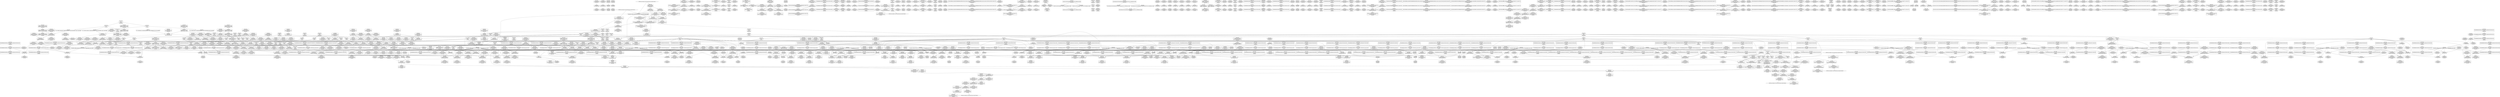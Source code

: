 digraph {
	CE0x48a6390 [shape=record,shape=Mrecord,label="{CE0x48a6390|__rcu_read_lock:do.end|*SummSource*}"]
	CE0x3fa8fe0 [shape=record,shape=Mrecord,label="{CE0x3fa8fe0|_call_void_mcount()_#3|*SummSource*}"]
	CE0x4859900 [shape=record,shape=Mrecord,label="{CE0x4859900|task_sid:entry|*SummSource*}"]
	CE0x486e6c0 [shape=record,shape=Mrecord,label="{CE0x486e6c0|task_sid:if.then}"]
	CE0x485ba90 [shape=record,shape=Mrecord,label="{CE0x485ba90|i64*_getelementptr_inbounds_(_4_x_i64_,_4_x_i64_*___llvm_gcov_ctr128,_i64_0,_i64_1)|*Constant*}"]
	CE0x48a6050 [shape=record,shape=Mrecord,label="{CE0x48a6050|_ret_void,_!dbg_!27717|include/linux/rcupdate.h,245}"]
	CE0x490b5a0 [shape=record,shape=Mrecord,label="{CE0x490b5a0|rcu_lock_release:indirectgoto|*SummSource*}"]
	CE0x4839780 [shape=record,shape=Mrecord,label="{CE0x4839780|current_has_perm:tsk|Function::current_has_perm&Arg::tsk::|*SummSource*}"]
	CE0x48a7760 [shape=record,shape=Mrecord,label="{CE0x48a7760|__rcu_read_lock:bb|*SummSource*}"]
	CE0x4831300 [shape=record,shape=Mrecord,label="{CE0x4831300|current_sid:tmp1|*SummSink*}"]
	CE0x4889d10 [shape=record,shape=Mrecord,label="{CE0x4889d10|i64*_getelementptr_inbounds_(_13_x_i64_,_13_x_i64_*___llvm_gcov_ctr126,_i64_0,_i64_10)|*Constant*}"]
	CE0x482cfe0 [shape=record,shape=Mrecord,label="{CE0x482cfe0|avc_has_perm:auditdata|Function::avc_has_perm&Arg::auditdata::|*SummSink*}"]
	CE0x48de8f0 [shape=record,shape=Mrecord,label="{CE0x48de8f0|rcu_read_lock:tmp16|include/linux/rcupdate.h,882|*SummSink*}"]
	CE0x48a72c0 [shape=record,shape=Mrecord,label="{CE0x48a72c0|_call_void_mcount()_#3}"]
	CE0x48e8530 [shape=record,shape=Mrecord,label="{CE0x48e8530|__rcu_read_unlock:tmp4|include/linux/rcupdate.h,244|*SummSink*}"]
	CE0x48510d0 [shape=record,shape=Mrecord,label="{CE0x48510d0|current_sid:tmp2}"]
	CE0x4899570 [shape=record,shape=Mrecord,label="{CE0x4899570|task_sid:tmp15|security/selinux/hooks.c,208|*SummSource*}"]
	CE0x48449b0 [shape=record,shape=Mrecord,label="{CE0x48449b0|i32_2|*Constant*|*SummSink*}"]
	CE0x48dd760 [shape=record,shape=Mrecord,label="{CE0x48dd760|__rcu_read_lock:do.body}"]
	CE0x48ab3d0 [shape=record,shape=Mrecord,label="{CE0x48ab3d0|i64*_getelementptr_inbounds_(_4_x_i64_,_4_x_i64_*___llvm_gcov_ctr129,_i64_0,_i64_3)|*Constant*}"]
	CE0x48a6620 [shape=record,shape=Mrecord,label="{CE0x48a6620|__rcu_read_lock:do.end|*SummSink*}"]
	CE0x48ac5b0 [shape=record,shape=Mrecord,label="{CE0x48ac5b0|__rcu_read_unlock:tmp3|*SummSink*}"]
	CE0x48268e0 [shape=record,shape=Mrecord,label="{CE0x48268e0|_call_void_mcount()_#3}"]
	CE0x48e6000 [shape=record,shape=Mrecord,label="{CE0x48e6000|i64*_getelementptr_inbounds_(_11_x_i64_,_11_x_i64_*___llvm_gcov_ctr132,_i64_0,_i64_10)|*Constant*|*SummSource*}"]
	CE0x483cdb0 [shape=record,shape=Mrecord,label="{CE0x483cdb0|GLOBAL:lockdep_rcu_suspicious|*Constant*}"]
	CE0x4914b70 [shape=record,shape=Mrecord,label="{CE0x4914b70|__preempt_count_sub:tmp7|./arch/x86/include/asm/preempt.h,78|*SummSink*}"]
	CE0x4876da0 [shape=record,shape=Mrecord,label="{CE0x4876da0|GLOBAL:rcu_lock_map|Global_var:rcu_lock_map|*SummSource*}"]
	CE0x486e950 [shape=record,shape=Mrecord,label="{CE0x486e950|current_sid:bb|*SummSource*}"]
	CE0x48e6d90 [shape=record,shape=Mrecord,label="{CE0x48e6d90|_call_void_rcu_lock_release(%struct.lockdep_map*_rcu_lock_map)_#10,_!dbg_!27733|include/linux/rcupdate.h,935|*SummSource*}"]
	CE0x4832630 [shape=record,shape=Mrecord,label="{CE0x4832630|i8*_getelementptr_inbounds_(_25_x_i8_,_25_x_i8_*_.str3,_i32_0,_i32_0)|*Constant*|*SummSource*}"]
	CE0x4892730 [shape=record,shape=Mrecord,label="{CE0x4892730|GLOBAL:__rcu_read_lock|*Constant*|*SummSource*}"]
	CE0x484f2e0 [shape=record,shape=Mrecord,label="{CE0x484f2e0|i64_5|*Constant*|*SummSource*}"]
	CE0x48a5320 [shape=record,shape=Mrecord,label="{CE0x48a5320|_call_void___rcu_read_unlock()_#10,_!dbg_!27734|include/linux/rcupdate.h,937}"]
	CE0x48d5c30 [shape=record,shape=Mrecord,label="{CE0x48d5c30|rcu_lock_release:tmp1}"]
	CE0x485e2a0 [shape=record,shape=Mrecord,label="{CE0x485e2a0|current_has_perm:call|security/selinux/hooks.c,1542|*SummSource*}"]
	CE0x48c0cf0 [shape=record,shape=Mrecord,label="{CE0x48c0cf0|rcu_read_unlock:tmp7|include/linux/rcupdate.h,933|*SummSource*}"]
	CE0x48d6620 [shape=record,shape=Mrecord,label="{CE0x48d6620|GLOBAL:lock_acquire|*Constant*|*SummSink*}"]
	CE0x4891630 [shape=record,shape=Mrecord,label="{CE0x4891630|rcu_read_unlock:call|include/linux/rcupdate.h,933}"]
	CE0x4855ef0 [shape=record,shape=Mrecord,label="{CE0x4855ef0|rcu_read_unlock:tmp15|include/linux/rcupdate.h,933|*SummSink*}"]
	CE0x483be80 [shape=record,shape=Mrecord,label="{CE0x483be80|avc_has_perm:entry|*SummSink*}"]
	CE0x4857030 [shape=record,shape=Mrecord,label="{CE0x4857030|_call_void_mcount()_#3|*SummSource*}"]
	CE0x48cdf30 [shape=record,shape=Mrecord,label="{CE0x48cdf30|__preempt_count_add:tmp6|./arch/x86/include/asm/preempt.h,73|*SummSource*}"]
	CE0x48de5c0 [shape=record,shape=Mrecord,label="{CE0x48de5c0|rcu_read_lock:tmp16|include/linux/rcupdate.h,882}"]
	CE0x4871ba0 [shape=record,shape=Mrecord,label="{CE0x4871ba0|current_sid:tmp14|security/selinux/hooks.c,218|*SummSink*}"]
	CE0x48753a0 [shape=record,shape=Mrecord,label="{CE0x48753a0|__preempt_count_add:tmp7|./arch/x86/include/asm/preempt.h,73}"]
	CE0x483f220 [shape=record,shape=Mrecord,label="{CE0x483f220|rcu_read_lock:tmp13|include/linux/rcupdate.h,882|*SummSink*}"]
	CE0x483c700 [shape=record,shape=Mrecord,label="{CE0x483c700|i64*_getelementptr_inbounds_(_2_x_i64_,_2_x_i64_*___llvm_gcov_ctr98,_i64_0,_i64_0)|*Constant*|*SummSink*}"]
	CE0x4926d70 [shape=record,shape=Mrecord,label="{CE0x4926d70|rcu_lock_release:tmp4|include/linux/rcupdate.h,423}"]
	CE0x48377a0 [shape=record,shape=Mrecord,label="{CE0x48377a0|current_sid:call|security/selinux/hooks.c,218|*SummSink*}"]
	CE0x4836ef0 [shape=record,shape=Mrecord,label="{CE0x4836ef0|i64*_getelementptr_inbounds_(_2_x_i64_,_2_x_i64_*___llvm_gcov_ctr98,_i64_0,_i64_1)|*Constant*|*SummSource*}"]
	CE0x48ad620 [shape=record,shape=Mrecord,label="{CE0x48ad620|i64_ptrtoint_(i8*_blockaddress(_rcu_lock_acquire,_%__here)_to_i64)|*Constant*|*SummSink*}"]
	CE0x4927600 [shape=record,shape=Mrecord,label="{CE0x4927600|rcu_lock_release:tmp5|include/linux/rcupdate.h,423|*SummSink*}"]
	CE0x488a290 [shape=record,shape=Mrecord,label="{CE0x488a290|task_sid:tmp22|security/selinux/hooks.c,208|*SummSink*}"]
	CE0x48e0110 [shape=record,shape=Mrecord,label="{CE0x48e0110|rcu_read_unlock:if.then|*SummSource*}"]
	CE0x482ca10 [shape=record,shape=Mrecord,label="{CE0x482ca10|avc_has_perm:tclass|Function::avc_has_perm&Arg::tclass::}"]
	CE0x485d170 [shape=record,shape=Mrecord,label="{CE0x485d170|current_sid:tmp2|*SummSink*}"]
	CE0x48c6ae0 [shape=record,shape=Mrecord,label="{CE0x48c6ae0|rcu_read_unlock:tmp14|include/linux/rcupdate.h,933|*SummSource*}"]
	CE0x48c8e10 [shape=record,shape=Mrecord,label="{CE0x48c8e10|i64*_getelementptr_inbounds_(_4_x_i64_,_4_x_i64_*___llvm_gcov_ctr133,_i64_0,_i64_0)|*Constant*|*SummSink*}"]
	CE0x482ce80 [shape=record,shape=Mrecord,label="{CE0x482ce80|avc_has_perm:requested|Function::avc_has_perm&Arg::requested::|*SummSource*}"]
	CE0x491ec30 [shape=record,shape=Mrecord,label="{CE0x491ec30|_call_void_mcount()_#3|*SummSource*}"]
	CE0x4857450 [shape=record,shape=Mrecord,label="{CE0x4857450|task_sid:bb}"]
	CE0x4870d60 [shape=record,shape=Mrecord,label="{CE0x4870d60|rcu_read_unlock:entry|*SummSink*}"]
	CE0x48d1570 [shape=record,shape=Mrecord,label="{CE0x48d1570|__preempt_count_sub:do.end}"]
	CE0x4877450 [shape=record,shape=Mrecord,label="{CE0x4877450|rcu_read_lock:tmp2}"]
	CE0x495efd0 [shape=record,shape=Mrecord,label="{CE0x495efd0|__preempt_count_sub:tmp6|./arch/x86/include/asm/preempt.h,78}"]
	CE0x4870b20 [shape=record,shape=Mrecord,label="{CE0x4870b20|GLOBAL:rcu_read_unlock|*Constant*|*SummSource*}"]
	CE0x49126d0 [shape=record,shape=Mrecord,label="{CE0x49126d0|__preempt_count_sub:tmp3|*SummSource*}"]
	CE0x48a9380 [shape=record,shape=Mrecord,label="{CE0x48a9380|rcu_lock_release:tmp6|*SummSource*}"]
	CE0x48a6110 [shape=record,shape=Mrecord,label="{CE0x48a6110|_ret_void,_!dbg_!27717|include/linux/rcupdate.h,245|*SummSource*}"]
	CE0x486e8e0 [shape=record,shape=Mrecord,label="{CE0x486e8e0|current_sid:land.lhs.true|*SummSink*}"]
	CE0x488b330 [shape=record,shape=Mrecord,label="{CE0x488b330|task_sid:tmp24|security/selinux/hooks.c,208|*SummSource*}"]
	CE0x4873000 [shape=record,shape=Mrecord,label="{CE0x4873000|i64_3|*Constant*|*SummSource*}"]
	CE0x4854610 [shape=record,shape=Mrecord,label="{CE0x4854610|rcu_read_lock:tmp21|include/linux/rcupdate.h,884}"]
	CE0x48a3b20 [shape=record,shape=Mrecord,label="{CE0x48a3b20|i32_208|*Constant*|*SummSource*}"]
	CE0x48ccdd0 [shape=record,shape=Mrecord,label="{CE0x48ccdd0|_call_void_mcount()_#3|*SummSink*}"]
	CE0x4856b20 [shape=record,shape=Mrecord,label="{CE0x4856b20|task_sid:do.body5}"]
	CE0x482dc70 [shape=record,shape=Mrecord,label="{CE0x482dc70|current_has_perm:tmp2|*SummSink*}"]
	CE0x4896e30 [shape=record,shape=Mrecord,label="{CE0x4896e30|rcu_read_lock:bb}"]
	CE0x4829cc0 [shape=record,shape=Mrecord,label="{CE0x4829cc0|current_sid:tmp21|security/selinux/hooks.c,218|*SummSource*}"]
	CE0x48726f0 [shape=record,shape=Mrecord,label="{CE0x48726f0|get_current:tmp2|*SummSink*}"]
	CE0x4852540 [shape=record,shape=Mrecord,label="{CE0x4852540|_call_void_lockdep_rcu_suspicious(i8*_getelementptr_inbounds_(_25_x_i8_,_25_x_i8_*_.str45,_i32_0,_i32_0),_i32_883,_i8*_getelementptr_inbounds_(_42_x_i8_,_42_x_i8_*_.str46,_i32_0,_i32_0))_#10,_!dbg_!27728|include/linux/rcupdate.h,882}"]
	CE0x4892a50 [shape=record,shape=Mrecord,label="{CE0x4892a50|_call_void_mcount()_#3|*SummSink*}"]
	CE0x4891f10 [shape=record,shape=Mrecord,label="{CE0x4891f10|rcu_read_unlock:tmp2|*SummSource*}"]
	CE0x4887b90 [shape=record,shape=Mrecord,label="{CE0x4887b90|task_sid:tobool4|security/selinux/hooks.c,208}"]
	CE0x48c9ff0 [shape=record,shape=Mrecord,label="{CE0x48c9ff0|_call_void___preempt_count_add(i32_1)_#10,_!dbg_!27711|include/linux/rcupdate.h,239|*SummSink*}"]
	CE0x490cbc0 [shape=record,shape=Mrecord,label="{CE0x490cbc0|i64*_getelementptr_inbounds_(_4_x_i64_,_4_x_i64_*___llvm_gcov_ctr133,_i64_0,_i64_1)|*Constant*|*SummSink*}"]
	CE0x485f250 [shape=record,shape=Mrecord,label="{CE0x485f250|i64_2|*Constant*}"]
	CE0x4877c70 [shape=record,shape=Mrecord,label="{CE0x4877c70|rcu_read_lock:if.then}"]
	CE0x490b050 [shape=record,shape=Mrecord,label="{CE0x490b050|__preempt_count_sub:tmp5|./arch/x86/include/asm/preempt.h,77|*SummSink*}"]
	CE0x484abf0 [shape=record,shape=Mrecord,label="{CE0x484abf0|i64*_getelementptr_inbounds_(_2_x_i64_,_2_x_i64_*___llvm_gcov_ctr271,_i64_0,_i64_0)|*Constant*|*SummSource*}"]
	CE0x4841660 [shape=record,shape=Mrecord,label="{CE0x4841660|i64*_getelementptr_inbounds_(_4_x_i64_,_4_x_i64_*___llvm_gcov_ctr128,_i64_0,_i64_0)|*Constant*|*SummSink*}"]
	CE0x4825c60 [shape=record,shape=Mrecord,label="{CE0x4825c60|i64*_getelementptr_inbounds_(_2_x_i64_,_2_x_i64_*___llvm_gcov_ctr136,_i64_0,_i64_1)|*Constant*}"]
	CE0x48c6d80 [shape=record,shape=Mrecord,label="{CE0x48c6d80|rcu_read_unlock:tmp15|include/linux/rcupdate.h,933}"]
	CE0x4877310 [shape=record,shape=Mrecord,label="{CE0x4877310|__preempt_count_add:entry|*SummSink*}"]
	CE0x48cad90 [shape=record,shape=Mrecord,label="{CE0x48cad90|i64*_getelementptr_inbounds_(_4_x_i64_,_4_x_i64_*___llvm_gcov_ctr130,_i64_0,_i64_1)|*Constant*}"]
	CE0x48a3da0 [shape=record,shape=Mrecord,label="{CE0x48a3da0|i32_208|*Constant*|*SummSink*}"]
	"CONST[source:2(external),value:2(dynamic)][purpose:{object}][SrcIdx:1]"
	CE0x48dc970 [shape=record,shape=Mrecord,label="{CE0x48dc970|i64*_getelementptr_inbounds_(_11_x_i64_,_11_x_i64_*___llvm_gcov_ctr132,_i64_0,_i64_1)|*Constant*}"]
	CE0x4836d60 [shape=record,shape=Mrecord,label="{CE0x4836d60|GLOBAL:get_current|*Constant*|*SummSource*}"]
	CE0x488ae20 [shape=record,shape=Mrecord,label="{CE0x488ae20|i64*_getelementptr_inbounds_(_13_x_i64_,_13_x_i64_*___llvm_gcov_ctr126,_i64_0,_i64_11)|*Constant*}"]
	CE0x48c5830 [shape=record,shape=Mrecord,label="{CE0x48c5830|void_(i32*,_i32,_i32*)*_asm_addl_$1,_%gs:$0_,_*m,ri,*m,_dirflag_,_fpsr_,_flags_}"]
	CE0x48c24b0 [shape=record,shape=Mrecord,label="{CE0x48c24b0|rcu_read_unlock:call|include/linux/rcupdate.h,933|*SummSink*}"]
	CE0x48228a0 [shape=record,shape=Mrecord,label="{CE0x48228a0|i64*_getelementptr_inbounds_(_2_x_i64_,_2_x_i64_*___llvm_gcov_ctr98,_i64_0,_i64_0)|*Constant*|*SummSource*}"]
	CE0x4872020 [shape=record,shape=Mrecord,label="{CE0x4872020|i1_true|*Constant*|*SummSink*}"]
	CE0x489b690 [shape=record,shape=Mrecord,label="{CE0x489b690|cred_sid:tmp4|*LoadInst*|security/selinux/hooks.c,196|*SummSink*}"]
	CE0x4850320 [shape=record,shape=Mrecord,label="{CE0x4850320|current_sid:tmp10|security/selinux/hooks.c,218|*SummSink*}"]
	CE0x489a0b0 [shape=record,shape=Mrecord,label="{CE0x489a0b0|_call_void_mcount()_#3}"]
	CE0x488d5e0 [shape=record,shape=Mrecord,label="{CE0x488d5e0|GLOBAL:cred_sid|*Constant*|*SummSink*}"]
	CE0x48c88c0 [shape=record,shape=Mrecord,label="{CE0x48c88c0|0:_i8,_:_GCMR_rcu_read_unlock.__warned_internal_global_i8_0,_section_.data.unlikely_,_align_1:_elem_0:default:}"]
	CE0x48a75e0 [shape=record,shape=Mrecord,label="{CE0x48a75e0|COLLAPSED:_GCMRE___llvm_gcov_ctr130_internal_global_4_x_i64_zeroinitializer:_elem_0:default:}"]
	CE0x4834b90 [shape=record,shape=Mrecord,label="{CE0x4834b90|get_current:tmp|*SummSource*}"]
	CE0x484ba70 [shape=record,shape=Mrecord,label="{CE0x484ba70|i64*_getelementptr_inbounds_(_13_x_i64_,_13_x_i64_*___llvm_gcov_ctr126,_i64_0,_i64_9)|*Constant*}"]
	CE0x485ef10 [shape=record,shape=Mrecord,label="{CE0x485ef10|%struct.task_struct*_(%struct.task_struct**)*_asm_movq_%gs:$_1:P_,$0_,_r,im,_dirflag_,_fpsr_,_flags_}"]
	CE0x48d7b40 [shape=record,shape=Mrecord,label="{CE0x48d7b40|i64*_getelementptr_inbounds_(_4_x_i64_,_4_x_i64_*___llvm_gcov_ctr133,_i64_0,_i64_1)|*Constant*|*SummSource*}"]
	CE0x4889d80 [shape=record,shape=Mrecord,label="{CE0x4889d80|task_sid:tmp23|security/selinux/hooks.c,208}"]
	CE0x48d0c30 [shape=record,shape=Mrecord,label="{CE0x48d0c30|__preempt_count_add:tmp1}"]
	CE0x4826da0 [shape=record,shape=Mrecord,label="{CE0x4826da0|i64*_getelementptr_inbounds_(_2_x_i64_,_2_x_i64_*___llvm_gcov_ctr271,_i64_0,_i64_1)|*Constant*|*SummSource*}"]
	CE0x4897780 [shape=record,shape=Mrecord,label="{CE0x4897780|cred_sid:tmp6|security/selinux/hooks.c,197}"]
	CE0x48997b0 [shape=record,shape=Mrecord,label="{CE0x48997b0|rcu_lock_acquire:bb}"]
	CE0x4895ea0 [shape=record,shape=Mrecord,label="{CE0x4895ea0|rcu_read_lock:land.lhs.true|*SummSource*}"]
	CE0x4833ff0 [shape=record,shape=Mrecord,label="{CE0x4833ff0|task_sid:tmp18|security/selinux/hooks.c,208|*SummSource*}"]
	CE0x4851b40 [shape=record,shape=Mrecord,label="{CE0x4851b40|rcu_read_lock:tmp17|include/linux/rcupdate.h,882|*SummSink*}"]
	CE0x48742a0 [shape=record,shape=Mrecord,label="{CE0x48742a0|i64*_getelementptr_inbounds_(_11_x_i64_,_11_x_i64_*___llvm_gcov_ctr125,_i64_0,_i64_9)|*Constant*|*SummSink*}"]
	CE0x4877d10 [shape=record,shape=Mrecord,label="{CE0x4877d10|rcu_read_lock:if.then|*SummSink*}"]
	CE0x489b390 [shape=record,shape=Mrecord,label="{CE0x489b390|task_sid:if.end|*SummSink*}"]
	CE0x4912ba0 [shape=record,shape=Mrecord,label="{CE0x4912ba0|__preempt_count_add:tmp3|*SummSink*}"]
	CE0x48454f0 [shape=record,shape=Mrecord,label="{CE0x48454f0|i64*_getelementptr_inbounds_(_2_x_i64_,_2_x_i64_*___llvm_gcov_ctr271,_i64_0,_i64_1)|*Constant*}"]
	CE0x48b4810 [shape=record,shape=Mrecord,label="{CE0x48b4810|rcu_lock_release:__here|*SummSink*}"]
	CE0x490ad10 [shape=record,shape=Mrecord,label="{CE0x490ad10|__preempt_count_sub:tmp5|./arch/x86/include/asm/preempt.h,77}"]
	CE0x486dd20 [shape=record,shape=Mrecord,label="{CE0x486dd20|task_sid:tmp6|security/selinux/hooks.c,208|*SummSink*}"]
	CE0x48e2640 [shape=record,shape=Mrecord,label="{CE0x48e2640|rcu_read_unlock:tmp18|include/linux/rcupdate.h,933|*SummSource*}"]
	CE0x491ab50 [shape=record,shape=Mrecord,label="{CE0x491ab50|i64*_getelementptr_inbounds_(_4_x_i64_,_4_x_i64_*___llvm_gcov_ctr135,_i64_0,_i64_1)|*Constant*}"]
	CE0x4912c60 [shape=record,shape=Mrecord,label="{CE0x4912c60|_call_void_mcount()_#3|*SummSource*}"]
	CE0x48e64b0 [shape=record,shape=Mrecord,label="{CE0x48e64b0|rcu_read_unlock:tmp22|include/linux/rcupdate.h,935|*SummSource*}"]
	CE0x484ed00 [shape=record,shape=Mrecord,label="{CE0x484ed00|i64_4|*Constant*}"]
	CE0x4893100 [shape=record,shape=Mrecord,label="{CE0x4893100|task_sid:tmp8|security/selinux/hooks.c,208}"]
	CE0x48a7650 [shape=record,shape=Mrecord,label="{CE0x48a7650|rcu_lock_acquire:tmp|*SummSource*}"]
	CE0x48ca930 [shape=record,shape=Mrecord,label="{CE0x48ca930|GLOBAL:__llvm_gcov_ctr132|Global_var:__llvm_gcov_ctr132}"]
	CE0x48a4f80 [shape=record,shape=Mrecord,label="{CE0x48a4f80|_ret_void,_!dbg_!27717|include/linux/rcupdate.h,424}"]
	CE0x49149f0 [shape=record,shape=Mrecord,label="{CE0x49149f0|__preempt_count_sub:tmp7|./arch/x86/include/asm/preempt.h,78|*SummSource*}"]
	CE0x48c3be0 [shape=record,shape=Mrecord,label="{CE0x48c3be0|i64*_getelementptr_inbounds_(_11_x_i64_,_11_x_i64_*___llvm_gcov_ctr132,_i64_0,_i64_0)|*Constant*}"]
	CE0x5a8ba70 [shape=record,shape=Mrecord,label="{CE0x5a8ba70|selinux_task_create:call|security/selinux/hooks.c,3450}"]
	CE0x48236b0 [shape=record,shape=Mrecord,label="{CE0x48236b0|i64*_getelementptr_inbounds_(_2_x_i64_,_2_x_i64_*___llvm_gcov_ctr136,_i64_0,_i64_0)|*Constant*|*SummSource*}"]
	CE0x4896960 [shape=record,shape=Mrecord,label="{CE0x4896960|task_sid:tmp1|*SummSource*}"]
	CE0x48d8b40 [shape=record,shape=Mrecord,label="{CE0x48d8b40|_call_void_mcount()_#3|*SummSink*}"]
	CE0x4873790 [shape=record,shape=Mrecord,label="{CE0x4873790|_call_void_mcount()_#3|*SummSink*}"]
	CE0x48aa360 [shape=record,shape=Mrecord,label="{CE0x48aa360|i64*_getelementptr_inbounds_(_4_x_i64_,_4_x_i64_*___llvm_gcov_ctr129,_i64_0,_i64_1)|*Constant*|*SummSink*}"]
	CE0x48ac190 [shape=record,shape=Mrecord,label="{CE0x48ac190|GLOBAL:__preempt_count|Global_var:__preempt_count|*SummSink*}"]
	CE0x48451c0 [shape=record,shape=Mrecord,label="{CE0x48451c0|current_has_perm:perms|Function::current_has_perm&Arg::perms::|*SummSink*}"]
	CE0x48e7730 [shape=record,shape=Mrecord,label="{CE0x48e7730|GLOBAL:rcu_lock_release|*Constant*|*SummSink*}"]
	CE0x485e340 [shape=record,shape=Mrecord,label="{CE0x485e340|current_has_perm:call|security/selinux/hooks.c,1542|*SummSink*}"]
	CE0x4850af0 [shape=record,shape=Mrecord,label="{CE0x4850af0|current_sid:do.body|*SummSource*}"]
	CE0x48b3610 [shape=record,shape=Mrecord,label="{CE0x48b3610|rcu_lock_acquire:tmp7|*SummSink*}"]
	CE0x4898730 [shape=record,shape=Mrecord,label="{CE0x4898730|cred_sid:tmp5|security/selinux/hooks.c,196|*SummSink*}"]
	CE0x484a460 [shape=record,shape=Mrecord,label="{CE0x484a460|_ret_i32_%tmp24,_!dbg_!27742|security/selinux/hooks.c,220}"]
	CE0x4899060 [shape=record,shape=Mrecord,label="{CE0x4899060|task_sid:tmp14|security/selinux/hooks.c,208}"]
	CE0x48733f0 [shape=record,shape=Mrecord,label="{CE0x48733f0|current_has_perm:tmp3|*SummSink*}"]
	CE0x4893510 [shape=record,shape=Mrecord,label="{CE0x4893510|rcu_read_lock:call|include/linux/rcupdate.h,882|*SummSink*}"]
	CE0x4826d30 [shape=record,shape=Mrecord,label="{CE0x4826d30|selinux_task_create:tmp2|*SummSink*}"]
	CE0x48d9b80 [shape=record,shape=Mrecord,label="{CE0x48d9b80|void_(i32*,_i32,_i32*)*_asm_addl_$1,_%gs:$0_,_*m,ri,*m,_dirflag_,_fpsr_,_flags_}"]
	CE0x4871540 [shape=record,shape=Mrecord,label="{CE0x4871540|get_current:tmp}"]
	CE0x48961c0 [shape=record,shape=Mrecord,label="{CE0x48961c0|task_sid:if.then|*SummSource*}"]
	CE0x4856cd0 [shape=record,shape=Mrecord,label="{CE0x4856cd0|task_sid:do.body5|*SummSink*}"]
	CE0x48a6a60 [shape=record,shape=Mrecord,label="{CE0x48a6a60|rcu_lock_release:bb|*SummSink*}"]
	CE0x4886fd0 [shape=record,shape=Mrecord,label="{CE0x4886fd0|task_sid:tmp18|security/selinux/hooks.c,208}"]
	CE0x4876ae0 [shape=record,shape=Mrecord,label="{CE0x4876ae0|i64_1|*Constant*}"]
	CE0x4873a30 [shape=record,shape=Mrecord,label="{CE0x4873a30|i32_218|*Constant*|*SummSink*}"]
	CE0x4889420 [shape=record,shape=Mrecord,label="{CE0x4889420|__rcu_read_lock:entry|*SummSource*}"]
	CE0x485c9c0 [shape=record,shape=Mrecord,label="{CE0x485c9c0|i64*_getelementptr_inbounds_(_11_x_i64_,_11_x_i64_*___llvm_gcov_ctr125,_i64_0,_i64_8)|*Constant*}"]
	CE0x4873c20 [shape=record,shape=Mrecord,label="{CE0x4873c20|i8*_getelementptr_inbounds_(_45_x_i8_,_45_x_i8_*_.str12,_i32_0,_i32_0)|*Constant*|*SummSource*}"]
	"CONST[source:2(external),value:2(dynamic)][purpose:{subject}][SrcIdx:3]"
	CE0x4894190 [shape=record,shape=Mrecord,label="{CE0x4894190|task_sid:call|security/selinux/hooks.c,208|*SummSink*}"]
	CE0x483e5f0 [shape=record,shape=Mrecord,label="{CE0x483e5f0|rcu_read_unlock:tmp11|include/linux/rcupdate.h,933}"]
	CE0x4859260 [shape=record,shape=Mrecord,label="{CE0x4859260|GLOBAL:task_sid|*Constant*}"]
	CE0x48cd450 [shape=record,shape=Mrecord,label="{CE0x48cd450|_call_void_mcount()_#3|*SummSink*}"]
	CE0x4872150 [shape=record,shape=Mrecord,label="{CE0x4872150|i64*_getelementptr_inbounds_(_11_x_i64_,_11_x_i64_*___llvm_gcov_ctr125,_i64_0,_i64_8)|*Constant*|*SummSink*}"]
	CE0x483ea10 [shape=record,shape=Mrecord,label="{CE0x483ea10|rcu_read_unlock:tmp11|include/linux/rcupdate.h,933|*SummSink*}"]
	CE0x4831d60 [shape=record,shape=Mrecord,label="{CE0x4831d60|__rcu_read_lock:tmp|*SummSource*}"]
	CE0x4855090 [shape=record,shape=Mrecord,label="{CE0x4855090|i8*_getelementptr_inbounds_(_25_x_i8_,_25_x_i8_*_.str45,_i32_0,_i32_0)|*Constant*}"]
	CE0x489bed0 [shape=record,shape=Mrecord,label="{CE0x489bed0|rcu_read_lock:tmp9|include/linux/rcupdate.h,882|*SummSink*}"]
	CE0x483d490 [shape=record,shape=Mrecord,label="{CE0x483d490|GLOBAL:get_current|*Constant*}"]
	CE0x48c0460 [shape=record,shape=Mrecord,label="{CE0x48c0460|rcu_read_lock:tmp10|include/linux/rcupdate.h,882|*SummSink*}"]
	CE0x48c8150 [shape=record,shape=Mrecord,label="{CE0x48c8150|rcu_read_unlock:bb|*SummSource*}"]
	CE0x483e000 [shape=record,shape=Mrecord,label="{CE0x483e000|i64*_getelementptr_inbounds_(_11_x_i64_,_11_x_i64_*___llvm_gcov_ctr125,_i64_0,_i64_10)|*Constant*|*SummSink*}"]
	CE0x48954c0 [shape=record,shape=Mrecord,label="{CE0x48954c0|GLOBAL:task_sid.__warned|Global_var:task_sid.__warned|*SummSink*}"]
	CE0x490c920 [shape=record,shape=Mrecord,label="{CE0x490c920|__preempt_count_sub:tmp4|./arch/x86/include/asm/preempt.h,77|*SummSink*}"]
	CE0x48a8730 [shape=record,shape=Mrecord,label="{CE0x48a8730|i64*_getelementptr_inbounds_(_4_x_i64_,_4_x_i64_*___llvm_gcov_ctr133,_i64_0,_i64_3)|*Constant*}"]
	CE0x488d720 [shape=record,shape=Mrecord,label="{CE0x488d720|cred_sid:entry|*SummSource*}"]
	CE0x4845720 [shape=record,shape=Mrecord,label="{CE0x4845720|_call_void_mcount()_#3}"]
	CE0x48d25d0 [shape=record,shape=Mrecord,label="{CE0x48d25d0|__preempt_count_sub:bb|*SummSink*}"]
	CE0x48c9280 [shape=record,shape=Mrecord,label="{CE0x48c9280|rcu_read_unlock:tobool1|include/linux/rcupdate.h,933}"]
	CE0x48e4660 [shape=record,shape=Mrecord,label="{CE0x48e4660|rcu_read_unlock:tmp17|include/linux/rcupdate.h,933}"]
	CE0x489c350 [shape=record,shape=Mrecord,label="{CE0x489c350|i64_6|*Constant*|*SummSource*}"]
	CE0x4859330 [shape=record,shape=Mrecord,label="{CE0x4859330|current_has_perm:call1|security/selinux/hooks.c,1543}"]
	CE0x48ac620 [shape=record,shape=Mrecord,label="{CE0x48ac620|void_(i32*,_i32,_i32*)*_asm_addl_$1,_%gs:$0_,_*m,ri,*m,_dirflag_,_fpsr_,_flags_|*SummSource*}"]
	CE0x484fcb0 [shape=record,shape=Mrecord,label="{CE0x484fcb0|current_sid:tmp9|security/selinux/hooks.c,218}"]
	CE0x48de050 [shape=record,shape=Mrecord,label="{CE0x48de050|rcu_read_lock:tmp15|include/linux/rcupdate.h,882}"]
	CE0x4859090 [shape=record,shape=Mrecord,label="{CE0x4859090|current_has_perm:bb|*SummSource*}"]
	CE0x48e3360 [shape=record,shape=Mrecord,label="{CE0x48e3360|i32_934|*Constant*}"]
	CE0x4888e90 [shape=record,shape=Mrecord,label="{CE0x4888e90|i64*_getelementptr_inbounds_(_2_x_i64_,_2_x_i64_*___llvm_gcov_ctr131,_i64_0,_i64_1)|*Constant*|*SummSource*}"]
	CE0x482a260 [shape=record,shape=Mrecord,label="{CE0x482a260|i32_22|*Constant*|*SummSink*}"]
	CE0x48a42e0 [shape=record,shape=Mrecord,label="{CE0x48a42e0|i8*_getelementptr_inbounds_(_41_x_i8_,_41_x_i8_*_.str44,_i32_0,_i32_0)|*Constant*|*SummSource*}"]
	CE0x4841e60 [shape=record,shape=Mrecord,label="{CE0x4841e60|i64_1|*Constant*}"]
	CE0x4853fb0 [shape=record,shape=Mrecord,label="{CE0x4853fb0|rcu_read_lock:tmp19|include/linux/rcupdate.h,882|*SummSource*}"]
	CE0x48b2cf0 [shape=record,shape=Mrecord,label="{CE0x48b2cf0|__preempt_count_add:do.end}"]
	CE0x48a6320 [shape=record,shape=Mrecord,label="{CE0x48a6320|__rcu_read_lock:do.end}"]
	CE0x484aa90 [shape=record,shape=Mrecord,label="{CE0x484aa90|selinux_task_create:tmp2}"]
	CE0x486fd50 [shape=record,shape=Mrecord,label="{CE0x486fd50|i8*_getelementptr_inbounds_(_25_x_i8_,_25_x_i8_*_.str3,_i32_0,_i32_0)|*Constant*}"]
	CE0x484a120 [shape=record,shape=Mrecord,label="{CE0x484a120|GLOBAL:current_sid|*Constant*|*SummSink*}"]
	CE0x48973a0 [shape=record,shape=Mrecord,label="{CE0x48973a0|task_sid:tmp9|security/selinux/hooks.c,208|*SummSource*}"]
	CE0x485af60 [shape=record,shape=Mrecord,label="{CE0x485af60|current_sid:land.lhs.true2|*SummSource*}"]
	CE0x4847930 [shape=record,shape=Mrecord,label="{CE0x4847930|current_sid:tmp8|security/selinux/hooks.c,218}"]
	CE0x4885e60 [shape=record,shape=Mrecord,label="{CE0x4885e60|cred_sid:tmp2}"]
	CE0x48bf9c0 [shape=record,shape=Mrecord,label="{CE0x48bf9c0|rcu_read_lock:call3|include/linux/rcupdate.h,882|*SummSource*}"]
	CE0x4833a60 [shape=record,shape=Mrecord,label="{CE0x4833a60|current_sid:do.end|*SummSink*}"]
	"CONST[source:0(mediator),value:2(dynamic)][purpose:{object}][SnkIdx:1]"
	CE0x48d5040 [shape=record,shape=Mrecord,label="{CE0x48d5040|rcu_read_unlock:tobool|include/linux/rcupdate.h,933}"]
	CE0x48ddd60 [shape=record,shape=Mrecord,label="{CE0x48ddd60|rcu_read_lock:tmp14|include/linux/rcupdate.h,882|*SummSource*}"]
	CE0x48ac410 [shape=record,shape=Mrecord,label="{CE0x48ac410|__rcu_read_unlock:tmp3}"]
	CE0x486edb0 [shape=record,shape=Mrecord,label="{CE0x486edb0|get_current:tmp2}"]
	CE0x4912a20 [shape=record,shape=Mrecord,label="{CE0x4912a20|__preempt_count_add:tmp3}"]
	CE0x48932c0 [shape=record,shape=Mrecord,label="{CE0x48932c0|task_sid:tmp8|security/selinux/hooks.c,208|*SummSink*}"]
	CE0x489d100 [shape=record,shape=Mrecord,label="{CE0x489d100|_ret_void,_!dbg_!27717|include/linux/rcupdate.h,240}"]
	CE0x48a8460 [shape=record,shape=Mrecord,label="{CE0x48a8460|i64_ptrtoint_(i8*_blockaddress(_rcu_lock_release,_%__here)_to_i64)|*Constant*}"]
	CE0x4830910 [shape=record,shape=Mrecord,label="{CE0x4830910|current_sid:tobool|security/selinux/hooks.c,218}"]
	CE0x4874310 [shape=record,shape=Mrecord,label="{CE0x4874310|current_sid:tmp17|security/selinux/hooks.c,218}"]
	CE0x48a4220 [shape=record,shape=Mrecord,label="{CE0x48a4220|i8*_getelementptr_inbounds_(_41_x_i8_,_41_x_i8_*_.str44,_i32_0,_i32_0)|*Constant*}"]
	CE0x484f540 [shape=record,shape=Mrecord,label="{CE0x484f540|_call_void_lockdep_rcu_suspicious(i8*_getelementptr_inbounds_(_25_x_i8_,_25_x_i8_*_.str3,_i32_0,_i32_0),_i32_208,_i8*_getelementptr_inbounds_(_41_x_i8_,_41_x_i8_*_.str44,_i32_0,_i32_0))_#10,_!dbg_!27732|security/selinux/hooks.c,208|*SummSource*}"]
	CE0x48c8540 [shape=record,shape=Mrecord,label="{CE0x48c8540|rcu_lock_release:tmp2|*SummSink*}"]
	CE0x483c400 [shape=record,shape=Mrecord,label="{CE0x483c400|avc_has_perm:ssid|Function::avc_has_perm&Arg::ssid::|*SummSource*}"]
	CE0x48ae040 [shape=record,shape=Mrecord,label="{CE0x48ae040|rcu_lock_acquire:tmp6|*SummSource*}"]
	CE0x48a7ad0 [shape=record,shape=Mrecord,label="{CE0x48a7ad0|_call_void_lock_release(%struct.lockdep_map*_%map,_i32_1,_i64_ptrtoint_(i8*_blockaddress(_rcu_lock_release,_%__here)_to_i64))_#10,_!dbg_!27716|include/linux/rcupdate.h,423|*SummSink*}"]
	CE0x48e7c00 [shape=record,shape=Mrecord,label="{CE0x48e7c00|rcu_lock_release:entry|*SummSink*}"]
	CE0x4890630 [shape=record,shape=Mrecord,label="{CE0x4890630|GLOBAL:rcu_read_unlock|*Constant*}"]
	CE0x486de30 [shape=record,shape=Mrecord,label="{CE0x486de30|task_sid:tmp7|security/selinux/hooks.c,208}"]
	CE0x4837400 [shape=record,shape=Mrecord,label="{CE0x4837400|i64*_getelementptr_inbounds_(_2_x_i64_,_2_x_i64_*___llvm_gcov_ctr98,_i64_0,_i64_1)|*Constant*|*SummSink*}"]
	CE0x4876e60 [shape=record,shape=Mrecord,label="{CE0x4876e60|GLOBAL:rcu_lock_map|Global_var:rcu_lock_map|*SummSink*}"]
	CE0x48da170 [shape=record,shape=Mrecord,label="{CE0x48da170|__rcu_read_lock:tmp6|include/linux/rcupdate.h,240|*SummSink*}"]
	CE0x4843120 [shape=record,shape=Mrecord,label="{CE0x4843120|i32_218|*Constant*|*SummSource*}"]
	CE0x488c3d0 [shape=record,shape=Mrecord,label="{CE0x488c3d0|i64*_getelementptr_inbounds_(_13_x_i64_,_13_x_i64_*___llvm_gcov_ctr126,_i64_0,_i64_12)|*Constant*|*SummSink*}"]
	CE0x48aa030 [shape=record,shape=Mrecord,label="{CE0x48aa030|i64*_getelementptr_inbounds_(_4_x_i64_,_4_x_i64_*___llvm_gcov_ctr134,_i64_0,_i64_2)|*Constant*|*SummSource*}"]
	CE0x486df80 [shape=record,shape=Mrecord,label="{CE0x486df80|task_sid:tmp7|security/selinux/hooks.c,208|*SummSource*}"]
	CE0x489d3d0 [shape=record,shape=Mrecord,label="{CE0x489d3d0|_ret_void,_!dbg_!27717|include/linux/rcupdate.h,240|*SummSink*}"]
	CE0x48a02c0 [shape=record,shape=Mrecord,label="{CE0x48a02c0|COLLAPSED:_GCMRE___llvm_gcov_ctr131_internal_global_2_x_i64_zeroinitializer:_elem_0:default:}"]
	CE0x4834c00 [shape=record,shape=Mrecord,label="{CE0x4834c00|get_current:tmp|*SummSink*}"]
	CE0x48e83a0 [shape=record,shape=Mrecord,label="{CE0x48e83a0|__rcu_read_unlock:tmp4|include/linux/rcupdate.h,244}"]
	CE0x4894a40 [shape=record,shape=Mrecord,label="{CE0x4894a40|task_sid:tmp2|*SummSource*}"]
	CE0x4919ca0 [shape=record,shape=Mrecord,label="{CE0x4919ca0|__preempt_count_sub:tmp2}"]
	CE0x48dfe90 [shape=record,shape=Mrecord,label="{CE0x48dfe90|rcu_read_unlock:do.end|*SummSource*}"]
	CE0x48d6ef0 [shape=record,shape=Mrecord,label="{CE0x48d6ef0|_ret_void,_!dbg_!27719|./arch/x86/include/asm/preempt.h,73|*SummSource*}"]
	CE0x48d5530 [shape=record,shape=Mrecord,label="{CE0x48d5530|i64*_getelementptr_inbounds_(_4_x_i64_,_4_x_i64_*___llvm_gcov_ctr128,_i64_0,_i64_3)|*Constant*|*SummSink*}"]
	CE0x48bbc40 [shape=record,shape=Mrecord,label="{CE0x48bbc40|_call_void_asm_sideeffect_,_memory_,_dirflag_,_fpsr_,_flags_()_#3,_!dbg_!27711,_!srcloc_!27714|include/linux/rcupdate.h,244}"]
	CE0x48475a0 [shape=record,shape=Mrecord,label="{CE0x48475a0|selinux_task_create:call1|security/selinux/hooks.c,3450}"]
	CE0x489b480 [shape=record,shape=Mrecord,label="{CE0x489b480|i64*_getelementptr_inbounds_(_13_x_i64_,_13_x_i64_*___llvm_gcov_ctr126,_i64_0,_i64_0)|*Constant*}"]
	CE0x485d770 [shape=record,shape=Mrecord,label="{CE0x485d770|current_sid:tmp|*SummSource*}"]
	CE0x4851510 [shape=record,shape=Mrecord,label="{CE0x4851510|current_sid:tmp5|security/selinux/hooks.c,218|*SummSink*}"]
	CE0x48c3020 [shape=record,shape=Mrecord,label="{CE0x48c3020|GLOBAL:__preempt_count_add|*Constant*|*SummSink*}"]
	CE0x48a8fb0 [shape=record,shape=Mrecord,label="{CE0x48a8fb0|i64*_getelementptr_inbounds_(_4_x_i64_,_4_x_i64_*___llvm_gcov_ctr133,_i64_0,_i64_3)|*Constant*|*SummSource*}"]
	CE0x48929b0 [shape=record,shape=Mrecord,label="{CE0x48929b0|_call_void_mcount()_#3|*SummSource*}"]
	CE0x48d5bc0 [shape=record,shape=Mrecord,label="{CE0x48d5bc0|i64_1|*Constant*}"]
	CE0x4875890 [shape=record,shape=Mrecord,label="{CE0x4875890|__preempt_count_add:tmp3|*SummSource*}"]
	CE0x4825f00 [shape=record,shape=Mrecord,label="{CE0x4825f00|i64*_getelementptr_inbounds_(_2_x_i64_,_2_x_i64_*___llvm_gcov_ctr136,_i64_0,_i64_1)|*Constant*|*SummSource*}"]
	CE0x48dda70 [shape=record,shape=Mrecord,label="{CE0x48dda70|__rcu_read_lock:tmp3|*SummSink*}"]
	CE0x48e3d30 [shape=record,shape=Mrecord,label="{CE0x48e3d30|i8*_getelementptr_inbounds_(_44_x_i8_,_44_x_i8_*_.str47,_i32_0,_i32_0)|*Constant*}"]
	CE0x4926e50 [shape=record,shape=Mrecord,label="{CE0x4926e50|rcu_lock_release:tmp4|include/linux/rcupdate.h,423|*SummSink*}"]
	CE0x48bf3c0 [shape=record,shape=Mrecord,label="{CE0x48bf3c0|rcu_read_lock:tmp12|include/linux/rcupdate.h,882|*SummSource*}"]
	CE0x4857340 [shape=record,shape=Mrecord,label="{CE0x4857340|task_sid:do.body|*SummSource*}"]
	CE0x48770a0 [shape=record,shape=Mrecord,label="{CE0x48770a0|__preempt_count_add:entry|*SummSource*}"]
	CE0x48ba550 [shape=record,shape=Mrecord,label="{CE0x48ba550|rcu_read_lock:tmp7|include/linux/rcupdate.h,882|*SummSource*}"]
	CE0x4826e70 [shape=record,shape=Mrecord,label="{CE0x4826e70|selinux_task_create:bb|*SummSource*}"]
	CE0x48914e0 [shape=record,shape=Mrecord,label="{CE0x48914e0|_call_void_mcount()_#3|*SummSink*}"]
	CE0x4897330 [shape=record,shape=Mrecord,label="{CE0x4897330|0:_i8,_:_GCMR_task_sid.__warned_internal_global_i8_0,_section_.data.unlikely_,_align_1:_elem_0:default:}"]
	CE0x48e00a0 [shape=record,shape=Mrecord,label="{CE0x48e00a0|rcu_read_unlock:if.then}"]
	CE0x48c0f90 [shape=record,shape=Mrecord,label="{CE0x48c0f90|GLOBAL:rcu_read_unlock.__warned|Global_var:rcu_read_unlock.__warned}"]
	CE0x490c840 [shape=record,shape=Mrecord,label="{CE0x490c840|__preempt_count_sub:tmp4|./arch/x86/include/asm/preempt.h,77}"]
	CE0x482b060 [shape=record,shape=Mrecord,label="{CE0x482b060|current_sid:if.then|*SummSource*}"]
	CE0x48e7480 [shape=record,shape=Mrecord,label="{CE0x48e7480|GLOBAL:rcu_lock_release|*Constant*}"]
	CE0x484e060 [shape=record,shape=Mrecord,label="{CE0x484e060|GLOBAL:current_has_perm|*Constant*|*SummSource*}"]
	CE0x4896730 [shape=record,shape=Mrecord,label="{CE0x4896730|cred_sid:tmp3|*SummSink*}"]
	CE0x4895b30 [shape=record,shape=Mrecord,label="{CE0x4895b30|i64*_getelementptr_inbounds_(_13_x_i64_,_13_x_i64_*___llvm_gcov_ctr126,_i64_0,_i64_1)|*Constant*|*SummSink*}"]
	CE0x484c3d0 [shape=record,shape=Mrecord,label="{CE0x484c3d0|task_sid:tmp20|security/selinux/hooks.c,208|*SummSource*}"]
	CE0x485f0b0 [shape=record,shape=Mrecord,label="{CE0x485f0b0|%struct.task_struct*_(%struct.task_struct**)*_asm_movq_%gs:$_1:P_,$0_,_r,im,_dirflag_,_fpsr_,_flags_|*SummSource*}"]
	CE0x488c2d0 [shape=record,shape=Mrecord,label="{CE0x488c2d0|i64*_getelementptr_inbounds_(_13_x_i64_,_13_x_i64_*___llvm_gcov_ctr126,_i64_0,_i64_12)|*Constant*|*SummSource*}"]
	CE0x48d4c40 [shape=record,shape=Mrecord,label="{CE0x48d4c40|cred_sid:bb|*SummSink*}"]
	CE0x4826c50 [shape=record,shape=Mrecord,label="{CE0x4826c50|selinux_task_create:tmp3}"]
	CE0x490c8b0 [shape=record,shape=Mrecord,label="{CE0x490c8b0|__preempt_count_sub:tmp4|./arch/x86/include/asm/preempt.h,77|*SummSource*}"]
	CE0x48b2b20 [shape=record,shape=Mrecord,label="{CE0x48b2b20|__rcu_read_unlock:tmp6|include/linux/rcupdate.h,245|*SummSink*}"]
	CE0x483f930 [shape=record,shape=Mrecord,label="{CE0x483f930|current_sid:tmp23|security/selinux/hooks.c,218|*SummSource*}"]
	CE0x48b2d60 [shape=record,shape=Mrecord,label="{CE0x48b2d60|__rcu_read_unlock:tmp7|include/linux/rcupdate.h,245}"]
	CE0x485e710 [shape=record,shape=Mrecord,label="{CE0x485e710|GLOBAL:current_sid|*Constant*|*SummSource*}"]
	CE0x483e580 [shape=record,shape=Mrecord,label="{CE0x483e580|i64_7|*Constant*}"]
	CE0x48a5b20 [shape=record,shape=Mrecord,label="{CE0x48a5b20|__rcu_read_unlock:entry|*SummSource*}"]
	CE0x4859790 [shape=record,shape=Mrecord,label="{CE0x4859790|task_sid:entry}"]
	CE0x493dc80 [shape=record,shape=Mrecord,label="{CE0x493dc80|_call_void_mcount()_#3|*SummSink*}"]
	CE0x48a5390 [shape=record,shape=Mrecord,label="{CE0x48a5390|_call_void___rcu_read_unlock()_#10,_!dbg_!27734|include/linux/rcupdate.h,937|*SummSource*}"]
	CE0x48ab950 [shape=record,shape=Mrecord,label="{CE0x48ab950|i64*_getelementptr_inbounds_(_4_x_i64_,_4_x_i64_*___llvm_gcov_ctr135,_i64_0,_i64_3)|*Constant*|*SummSource*}"]
	CE0x4857c90 [shape=record,shape=Mrecord,label="{CE0x4857c90|current_sid:tmp17|security/selinux/hooks.c,218|*SummSink*}"]
	CE0x48e0310 [shape=record,shape=Mrecord,label="{CE0x48e0310|rcu_read_lock:tobool|include/linux/rcupdate.h,882}"]
	CE0x482a6a0 [shape=record,shape=Mrecord,label="{CE0x482a6a0|current_sid:security|security/selinux/hooks.c,218|*SummSink*}"]
	CE0x48bf540 [shape=record,shape=Mrecord,label="{CE0x48bf540|rcu_read_lock:tmp12|include/linux/rcupdate.h,882|*SummSink*}"]
	CE0x493e140 [shape=record,shape=Mrecord,label="{CE0x493e140|i64*_getelementptr_inbounds_(_4_x_i64_,_4_x_i64_*___llvm_gcov_ctr129,_i64_0,_i64_2)|*Constant*}"]
	CE0x48a7f60 [shape=record,shape=Mrecord,label="{CE0x48a7f60|GLOBAL:lock_release|*Constant*|*SummSource*}"]
	CE0x48a6dc0 [shape=record,shape=Mrecord,label="{CE0x48a6dc0|rcu_lock_acquire:tmp4|include/linux/rcupdate.h,418}"]
	CE0x48730a0 [shape=record,shape=Mrecord,label="{CE0x48730a0|i64_3|*Constant*|*SummSink*}"]
	CE0x484f3b0 [shape=record,shape=Mrecord,label="{CE0x484f3b0|task_sid:tmp19|security/selinux/hooks.c,208|*SummSource*}"]
	CE0x484e170 [shape=record,shape=Mrecord,label="{CE0x484e170|current_has_perm:entry}"]
	CE0x48d9a00 [shape=record,shape=Mrecord,label="{CE0x48d9a00|_call_void_asm_addl_$1,_%gs:$0_,_*m,ri,*m,_dirflag_,_fpsr_,_flags_(i32*___preempt_count,_i32_%val,_i32*___preempt_count)_#3,_!dbg_!27714,_!srcloc_!27717|./arch/x86/include/asm/preempt.h,72|*SummSink*}"]
	CE0x4886230 [shape=record,shape=Mrecord,label="{CE0x4886230|task_sid:tmp5|security/selinux/hooks.c,208|*SummSource*}"]
	CE0x4911b10 [shape=record,shape=Mrecord,label="{CE0x4911b10|__preempt_count_add:tmp2|*SummSource*}"]
	CE0x48aec30 [shape=record,shape=Mrecord,label="{CE0x48aec30|__rcu_read_lock:tmp2}"]
	CE0x4829400 [shape=record,shape=Mrecord,label="{CE0x4829400|i32_78|*Constant*|*SummSource*}"]
	CE0x489e550 [shape=record,shape=Mrecord,label="{CE0x489e550|task_sid:tmp12|security/selinux/hooks.c,208|*SummSource*}"]
	CE0x4910460 [shape=record,shape=Mrecord,label="{CE0x4910460|i64*_getelementptr_inbounds_(_4_x_i64_,_4_x_i64_*___llvm_gcov_ctr135,_i64_0,_i64_2)|*Constant*}"]
	CE0x48e6ec0 [shape=record,shape=Mrecord,label="{CE0x48e6ec0|_call_void_rcu_lock_release(%struct.lockdep_map*_rcu_lock_map)_#10,_!dbg_!27733|include/linux/rcupdate.h,935|*SummSink*}"]
	CE0x48b3000 [shape=record,shape=Mrecord,label="{CE0x48b3000|__rcu_read_unlock:tmp7|include/linux/rcupdate.h,245|*SummSink*}"]
	CE0x48e1c00 [shape=record,shape=Mrecord,label="{CE0x48e1c00|i64*_getelementptr_inbounds_(_11_x_i64_,_11_x_i64_*___llvm_gcov_ctr132,_i64_0,_i64_8)|*Constant*}"]
	CE0x48c2a30 [shape=record,shape=Mrecord,label="{CE0x48c2a30|rcu_read_unlock:tmp3|*SummSink*}"]
	CE0x483df50 [shape=record,shape=Mrecord,label="{CE0x483df50|i64*_getelementptr_inbounds_(_11_x_i64_,_11_x_i64_*___llvm_gcov_ctr125,_i64_0,_i64_10)|*Constant*|*SummSource*}"]
	CE0x483b590 [shape=record,shape=Mrecord,label="{CE0x483b590|current_has_perm:call2|security/selinux/hooks.c,1544|*SummSource*}"]
	CE0x4829350 [shape=record,shape=Mrecord,label="{CE0x4829350|_ret_%struct.task_struct*_%tmp4,_!dbg_!27714|./arch/x86/include/asm/current.h,14}"]
	CE0x48cb620 [shape=record,shape=Mrecord,label="{CE0x48cb620|i64*_getelementptr_inbounds_(_4_x_i64_,_4_x_i64_*___llvm_gcov_ctr130,_i64_0,_i64_1)|*Constant*|*SummSink*}"]
	CE0x4873720 [shape=record,shape=Mrecord,label="{CE0x4873720|_call_void_mcount()_#3|*SummSource*}"]
	CE0x4921980 [shape=record,shape=Mrecord,label="{CE0x4921980|i64*_getelementptr_inbounds_(_4_x_i64_,_4_x_i64_*___llvm_gcov_ctr128,_i64_0,_i64_0)|*Constant*}"]
	CE0x48e0a30 [shape=record,shape=Mrecord,label="{CE0x48e0a30|rcu_read_lock:do.end}"]
	CE0x48aa0a0 [shape=record,shape=Mrecord,label="{CE0x48aa0a0|i64*_getelementptr_inbounds_(_4_x_i64_,_4_x_i64_*___llvm_gcov_ctr134,_i64_0,_i64_2)|*Constant*|*SummSink*}"]
	CE0x4850580 [shape=record,shape=Mrecord,label="{CE0x4850580|i64*_getelementptr_inbounds_(_4_x_i64_,_4_x_i64_*___llvm_gcov_ctr128,_i64_0,_i64_1)|*Constant*|*SummSource*}"]
	CE0x482c360 [shape=record,shape=Mrecord,label="{CE0x482c360|avc_has_perm:tsid|Function::avc_has_perm&Arg::tsid::|*SummSink*}"]
	CE0x48a7570 [shape=record,shape=Mrecord,label="{CE0x48a7570|rcu_lock_acquire:tmp}"]
	CE0x48b29a0 [shape=record,shape=Mrecord,label="{CE0x48b29a0|__rcu_read_unlock:tmp6|include/linux/rcupdate.h,245|*SummSource*}"]
	CE0x48321f0 [shape=record,shape=Mrecord,label="{CE0x48321f0|_call_void_lockdep_rcu_suspicious(i8*_getelementptr_inbounds_(_25_x_i8_,_25_x_i8_*_.str3,_i32_0,_i32_0),_i32_218,_i8*_getelementptr_inbounds_(_45_x_i8_,_45_x_i8_*_.str12,_i32_0,_i32_0))_#10,_!dbg_!27727|security/selinux/hooks.c,218|*SummSource*}"]
	CE0x48a4c30 [shape=record,shape=Mrecord,label="{CE0x48a4c30|rcu_lock_release:map|Function::rcu_lock_release&Arg::map::|*SummSink*}"]
	CE0x4887b00 [shape=record,shape=Mrecord,label="{CE0x4887b00|task_sid:tmp13|security/selinux/hooks.c,208|*SummSink*}"]
	CE0x493e200 [shape=record,shape=Mrecord,label="{CE0x493e200|i64*_getelementptr_inbounds_(_4_x_i64_,_4_x_i64_*___llvm_gcov_ctr129,_i64_0,_i64_2)|*Constant*|*SummSource*}"]
	CE0x48e6d20 [shape=record,shape=Mrecord,label="{CE0x48e6d20|_call_void_rcu_lock_release(%struct.lockdep_map*_rcu_lock_map)_#10,_!dbg_!27733|include/linux/rcupdate.h,935}"]
	CE0x4887ed0 [shape=record,shape=Mrecord,label="{CE0x4887ed0|task_sid:call3|security/selinux/hooks.c,208|*SummSource*}"]
	CE0x48dea60 [shape=record,shape=Mrecord,label="{CE0x48dea60|i64*_getelementptr_inbounds_(_11_x_i64_,_11_x_i64_*___llvm_gcov_ctr127,_i64_0,_i64_8)|*Constant*}"]
	CE0x48d4710 [shape=record,shape=Mrecord,label="{CE0x48d4710|rcu_read_lock:tmp22|include/linux/rcupdate.h,884|*SummSink*}"]
	CE0x489d580 [shape=record,shape=Mrecord,label="{CE0x489d580|task_sid:tmp11|security/selinux/hooks.c,208|*SummSink*}"]
	CE0x488a0b0 [shape=record,shape=Mrecord,label="{CE0x488a0b0|i64*_getelementptr_inbounds_(_13_x_i64_,_13_x_i64_*___llvm_gcov_ctr126,_i64_0,_i64_10)|*Constant*|*SummSource*}"]
	CE0x486e7c0 [shape=record,shape=Mrecord,label="{CE0x486e7c0|task_sid:if.then|*SummSink*}"]
	CE0x483fc10 [shape=record,shape=Mrecord,label="{CE0x483fc10|i32_1|*Constant*}"]
	CE0x4893350 [shape=record,shape=Mrecord,label="{CE0x4893350|task_sid:tmp9|security/selinux/hooks.c,208}"]
	CE0x48d9740 [shape=record,shape=Mrecord,label="{CE0x48d9740|rcu_read_unlock:tmp6|include/linux/rcupdate.h,933}"]
	CE0x489f270 [shape=record,shape=Mrecord,label="{CE0x489f270|rcu_read_lock:call|include/linux/rcupdate.h,882|*SummSource*}"]
	CE0x48cd030 [shape=record,shape=Mrecord,label="{CE0x48cd030|__preempt_count_sub:tmp|*SummSink*}"]
	CE0x48c1710 [shape=record,shape=Mrecord,label="{CE0x48c1710|rcu_read_unlock:tmp1|*SummSink*}"]
	CE0x48dced0 [shape=record,shape=Mrecord,label="{CE0x48dced0|i64*_getelementptr_inbounds_(_4_x_i64_,_4_x_i64_*___llvm_gcov_ctr130,_i64_0,_i64_2)|*Constant*|*SummSource*}"]
	CE0x48d0d40 [shape=record,shape=Mrecord,label="{CE0x48d0d40|_ret_void,_!dbg_!27720|./arch/x86/include/asm/preempt.h,78|*SummSink*}"]
	CE0x4853720 [shape=record,shape=Mrecord,label="{CE0x4853720|i64*_getelementptr_inbounds_(_11_x_i64_,_11_x_i64_*___llvm_gcov_ctr127,_i64_0,_i64_9)|*Constant*}"]
	CE0x48a2690 [shape=record,shape=Mrecord,label="{CE0x48a2690|i64_1|*Constant*}"]
	CE0x4883b20 [shape=record,shape=Mrecord,label="{CE0x4883b20|i32_77|*Constant*|*SummSource*}"]
	CE0x4849590 [shape=record,shape=Mrecord,label="{CE0x4849590|get_current:tmp4|./arch/x86/include/asm/current.h,14|*SummSource*}"]
	CE0x4872c80 [shape=record,shape=Mrecord,label="{CE0x4872c80|current_sid:tmp5|security/selinux/hooks.c,218|*SummSource*}"]
	CE0x486d650 [shape=record,shape=Mrecord,label="{CE0x486d650|i64*_getelementptr_inbounds_(_11_x_i64_,_11_x_i64_*___llvm_gcov_ctr125,_i64_0,_i64_6)|*Constant*|*SummSink*}"]
	CE0x491dda0 [shape=record,shape=Mrecord,label="{CE0x491dda0|__preempt_count_add:tmp4|./arch/x86/include/asm/preempt.h,72|*SummSource*}"]
	CE0x484dea0 [shape=record,shape=Mrecord,label="{CE0x484dea0|GLOBAL:current_has_perm|*Constant*|*SummSink*}"]
	CE0x48851f0 [shape=record,shape=Mrecord,label="{CE0x48851f0|task_sid:tmp4|*LoadInst*|security/selinux/hooks.c,208|*SummSink*}"]
	CE0x482ab70 [shape=record,shape=Mrecord,label="{CE0x482ab70|current_sid:tmp22|security/selinux/hooks.c,218|*SummSource*}"]
	CE0x4850430 [shape=record,shape=Mrecord,label="{CE0x4850430|__rcu_read_lock:tmp1|*SummSink*}"]
	CE0x48501a0 [shape=record,shape=Mrecord,label="{CE0x48501a0|current_sid:tmp10|security/selinux/hooks.c,218|*SummSource*}"]
	CE0x48d6b50 [shape=record,shape=Mrecord,label="{CE0x48d6b50|COLLAPSED:_GCMRE___llvm_gcov_ctr132_internal_global_11_x_i64_zeroinitializer:_elem_0:default:}"]
	CE0x493e8d0 [shape=record,shape=Mrecord,label="{CE0x493e8d0|i64*_getelementptr_inbounds_(_4_x_i64_,_4_x_i64_*___llvm_gcov_ctr134,_i64_0,_i64_0)|*Constant*|*SummSource*}"]
	CE0x4856de0 [shape=record,shape=Mrecord,label="{CE0x4856de0|task_sid:land.lhs.true2}"]
	CE0x48c2690 [shape=record,shape=Mrecord,label="{CE0x48c2690|rcu_lock_release:tmp|*SummSource*}"]
	CE0x485a730 [shape=record,shape=Mrecord,label="{CE0x485a730|current_sid:tmp7|security/selinux/hooks.c,218|*SummSink*}"]
	CE0x4927970 [shape=record,shape=Mrecord,label="{CE0x4927970|_call_void_lock_release(%struct.lockdep_map*_%map,_i32_1,_i64_ptrtoint_(i8*_blockaddress(_rcu_lock_release,_%__here)_to_i64))_#10,_!dbg_!27716|include/linux/rcupdate.h,423}"]
	CE0x48d1eb0 [shape=record,shape=Mrecord,label="{CE0x48d1eb0|__preempt_count_sub:tmp6|./arch/x86/include/asm/preempt.h,78|*SummSink*}"]
	CE0x4841420 [shape=record,shape=Mrecord,label="{CE0x4841420|task_sid:do.end6}"]
	CE0x490c020 [shape=record,shape=Mrecord,label="{CE0x490c020|_call_void_lock_acquire(%struct.lockdep_map*_%map,_i32_0,_i32_0,_i32_2,_i32_0,_%struct.lockdep_map*_null,_i64_ptrtoint_(i8*_blockaddress(_rcu_lock_acquire,_%__here)_to_i64))_#10,_!dbg_!27716|include/linux/rcupdate.h,418|*SummSource*}"]
	CE0x493e600 [shape=record,shape=Mrecord,label="{CE0x493e600|__preempt_count_add:tmp|*SummSink*}"]
	CE0x4832290 [shape=record,shape=Mrecord,label="{CE0x4832290|_call_void_lockdep_rcu_suspicious(i8*_getelementptr_inbounds_(_25_x_i8_,_25_x_i8_*_.str3,_i32_0,_i32_0),_i32_218,_i8*_getelementptr_inbounds_(_45_x_i8_,_45_x_i8_*_.str12,_i32_0,_i32_0))_#10,_!dbg_!27727|security/selinux/hooks.c,218|*SummSink*}"]
	CE0x48453d0 [shape=record,shape=Mrecord,label="{CE0x48453d0|current_has_perm:perms|Function::current_has_perm&Arg::perms::|*SummSource*}"]
	CE0x48bbfa0 [shape=record,shape=Mrecord,label="{CE0x48bbfa0|__rcu_read_unlock:tmp5|include/linux/rcupdate.h,244|*SummSink*}"]
	CE0x486e0c0 [shape=record,shape=Mrecord,label="{CE0x486e0c0|i64*_getelementptr_inbounds_(_11_x_i64_,_11_x_i64_*___llvm_gcov_ctr125,_i64_0,_i64_0)|*Constant*}"]
	CE0x4876f70 [shape=record,shape=Mrecord,label="{CE0x4876f70|rcu_lock_acquire:map|Function::rcu_lock_acquire&Arg::map::}"]
	CE0x4898e20 [shape=record,shape=Mrecord,label="{CE0x4898e20|GLOBAL:rcu_lock_acquire|*Constant*|*SummSink*}"]
	CE0x48889d0 [shape=record,shape=Mrecord,label="{CE0x48889d0|GLOBAL:__llvm_gcov_ctr126|Global_var:__llvm_gcov_ctr126|*SummSink*}"]
	CE0x493ebb0 [shape=record,shape=Mrecord,label="{CE0x493ebb0|__preempt_count_add:tmp|*SummSource*}"]
	CE0x4926450 [shape=record,shape=Mrecord,label="{CE0x4926450|_call_void_mcount()_#3|*SummSink*}"]
	CE0x4836f90 [shape=record,shape=Mrecord,label="{CE0x4836f90|get_current:tmp1|*SummSink*}"]
	CE0x490d870 [shape=record,shape=Mrecord,label="{CE0x490d870|rcu_lock_acquire:indirectgoto|*SummSink*}"]
	CE0x485ae20 [shape=record,shape=Mrecord,label="{CE0x485ae20|current_sid:if.then|*SummSink*}"]
	CE0x4870270 [shape=record,shape=Mrecord,label="{CE0x4870270|GLOBAL:lockdep_rcu_suspicious|*Constant*|*SummSink*}"]
	CE0x489db60 [shape=record,shape=Mrecord,label="{CE0x489db60|__rcu_read_lock:tmp4|include/linux/rcupdate.h,239}"]
	CE0x4912310 [shape=record,shape=Mrecord,label="{CE0x4912310|__preempt_count_add:tmp5|./arch/x86/include/asm/preempt.h,72}"]
	CE0x493f0f0 [shape=record,shape=Mrecord,label="{CE0x493f0f0|__rcu_read_unlock:do.body|*SummSink*}"]
	CE0x48b3950 [shape=record,shape=Mrecord,label="{CE0x48b3950|i8*_undef|*Constant*|*SummSource*}"]
	CE0x48c8c30 [shape=record,shape=Mrecord,label="{CE0x48c8c30|i64*_getelementptr_inbounds_(_4_x_i64_,_4_x_i64_*___llvm_gcov_ctr133,_i64_0,_i64_0)|*Constant*|*SummSource*}"]
	CE0x482df80 [shape=record,shape=Mrecord,label="{CE0x482df80|current_has_perm:tmp3}"]
	CE0x48a15e0 [shape=record,shape=Mrecord,label="{CE0x48a15e0|i8*_undef|*Constant*}"]
	CE0x48e6120 [shape=record,shape=Mrecord,label="{CE0x48e6120|rcu_read_unlock:tmp21|include/linux/rcupdate.h,935|*SummSink*}"]
	CE0x48cb9a0 [shape=record,shape=Mrecord,label="{CE0x48cb9a0|rcu_read_unlock:if.end|*SummSource*}"]
	CE0x48424c0 [shape=record,shape=Mrecord,label="{CE0x48424c0|_ret_i32_%retval.0,_!dbg_!27728|security/selinux/avc.c,775|*SummSink*}"]
	CE0x485c110 [shape=record,shape=Mrecord,label="{CE0x485c110|current_sid:tmp8|security/selinux/hooks.c,218|*SummSink*}"]
	CE0x48ad100 [shape=record,shape=Mrecord,label="{CE0x48ad100|__rcu_read_unlock:tmp2}"]
	CE0x482ca80 [shape=record,shape=Mrecord,label="{CE0x482ca80|avc_has_perm:tclass|Function::avc_has_perm&Arg::tclass::|*SummSource*}"]
	CE0x48c98c0 [shape=record,shape=Mrecord,label="{CE0x48c98c0|rcu_read_unlock:tmp9|include/linux/rcupdate.h,933}"]
	CE0x484a200 [shape=record,shape=Mrecord,label="{CE0x484a200|current_sid:entry}"]
	CE0x48e42a0 [shape=record,shape=Mrecord,label="{CE0x48e42a0|i64*_getelementptr_inbounds_(_11_x_i64_,_11_x_i64_*___llvm_gcov_ctr132,_i64_0,_i64_9)|*Constant*|*SummSource*}"]
	CE0x485ad30 [shape=record,shape=Mrecord,label="{CE0x485ad30|current_sid:if.then}"]
	CE0x48566a0 [shape=record,shape=Mrecord,label="{CE0x48566a0|current_sid:call4|security/selinux/hooks.c,218|*SummSource*}"]
	CE0x482d820 [shape=record,shape=Mrecord,label="{CE0x482d820|i64*_getelementptr_inbounds_(_2_x_i64_,_2_x_i64_*___llvm_gcov_ctr136,_i64_0,_i64_1)|*Constant*|*SummSink*}"]
	CE0x48d7180 [shape=record,shape=Mrecord,label="{CE0x48d7180|rcu_read_unlock:tmp10|include/linux/rcupdate.h,933|*SummSource*}"]
	CE0x4877ec0 [shape=record,shape=Mrecord,label="{CE0x4877ec0|rcu_read_lock:do.end|*SummSink*}"]
	CE0x4912fd0 [shape=record,shape=Mrecord,label="{CE0x4912fd0|__preempt_count_sub:sub|./arch/x86/include/asm/preempt.h,77}"]
	CE0x4952030 [shape=record,shape=Mrecord,label="{CE0x4952030|__preempt_count_add:tmp1|*SummSource*}"]
	CE0x486d140 [shape=record,shape=Mrecord,label="{CE0x486d140|i64*_getelementptr_inbounds_(_11_x_i64_,_11_x_i64_*___llvm_gcov_ctr125,_i64_0,_i64_6)|*Constant*}"]
	CE0x48966c0 [shape=record,shape=Mrecord,label="{CE0x48966c0|cred_sid:tmp3|*SummSource*}"]
	CE0x48d95c0 [shape=record,shape=Mrecord,label="{CE0x48d95c0|rcu_read_unlock:tmp5|include/linux/rcupdate.h,933|*SummSource*}"]
	CE0x48ad170 [shape=record,shape=Mrecord,label="{CE0x48ad170|__rcu_read_unlock:tmp2|*SummSource*}"]
	CE0x48de2d0 [shape=record,shape=Mrecord,label="{CE0x48de2d0|rcu_read_lock:tmp15|include/linux/rcupdate.h,882|*SummSource*}"]
	CE0x48a4960 [shape=record,shape=Mrecord,label="{CE0x48a4960|rcu_read_unlock:tmp4|include/linux/rcupdate.h,933|*SummSource*}"]
	CE0x48e7c70 [shape=record,shape=Mrecord,label="{CE0x48e7c70|rcu_lock_release:map|Function::rcu_lock_release&Arg::map::}"]
	CE0x4871400 [shape=record,shape=Mrecord,label="{CE0x4871400|get_current:tmp1}"]
	CE0x48d9630 [shape=record,shape=Mrecord,label="{CE0x48d9630|rcu_read_unlock:tmp5|include/linux/rcupdate.h,933|*SummSink*}"]
	CE0x4883640 [shape=record,shape=Mrecord,label="{CE0x4883640|task_sid:tmp17|security/selinux/hooks.c,208|*SummSource*}"]
	CE0x4872a30 [shape=record,shape=Mrecord,label="{CE0x4872a30|current_sid:tmp6|security/selinux/hooks.c,218}"]
	CE0x48c2b50 [shape=record,shape=Mrecord,label="{CE0x48c2b50|_call_void_mcount()_#3}"]
	CE0x48dd1e0 [shape=record,shape=Mrecord,label="{CE0x48dd1e0|__rcu_read_lock:tmp5|include/linux/rcupdate.h,239|*SummSink*}"]
	CE0x4829f70 [shape=record,shape=Mrecord,label="{CE0x4829f70|i32_22|*Constant*}"]
	CE0x4887a90 [shape=record,shape=Mrecord,label="{CE0x4887a90|task_sid:tmp13|security/selinux/hooks.c,208|*SummSource*}"]
	CE0x4875f60 [shape=record,shape=Mrecord,label="{CE0x4875f60|__preempt_count_sub:tmp7|./arch/x86/include/asm/preempt.h,78}"]
	CE0x48a59c0 [shape=record,shape=Mrecord,label="{CE0x48a59c0|__rcu_read_unlock:entry}"]
	CE0x4834f10 [shape=record,shape=Mrecord,label="{CE0x4834f10|GLOBAL:get_current|*Constant*|*SummSink*}"]
	CE0x48cb8c0 [shape=record,shape=Mrecord,label="{CE0x48cb8c0|rcu_read_unlock:if.end}"]
	CE0x4885600 [shape=record,shape=Mrecord,label="{CE0x4885600|_call_void___rcu_read_lock()_#10,_!dbg_!27710|include/linux/rcupdate.h,879}"]
	CE0x48d68b0 [shape=record,shape=Mrecord,label="{CE0x48d68b0|i64*_getelementptr_inbounds_(_11_x_i64_,_11_x_i64_*___llvm_gcov_ctr132,_i64_0,_i64_0)|*Constant*|*SummSink*}"]
	CE0x48bafe0 [shape=record,shape=Mrecord,label="{CE0x48bafe0|rcu_read_unlock:tmp12|include/linux/rcupdate.h,933|*SummSink*}"]
	CE0x48d5290 [shape=record,shape=Mrecord,label="{CE0x48d5290|rcu_read_unlock:tobool|include/linux/rcupdate.h,933|*SummSource*}"]
	CE0x48dc250 [shape=record,shape=Mrecord,label="{CE0x48dc250|GLOBAL:rcu_read_lock.__warned|Global_var:rcu_read_lock.__warned}"]
	CE0x4886a50 [shape=record,shape=Mrecord,label="{CE0x4886a50|task_sid:tmp17|security/selinux/hooks.c,208|*SummSink*}"]
	CE0x48b36e0 [shape=record,shape=Mrecord,label="{CE0x48b36e0|i8*_undef|*Constant*}"]
	CE0x4882ba0 [shape=record,shape=Mrecord,label="{CE0x4882ba0|rcu_read_lock:if.end|*SummSink*}"]
	CE0x4920080 [shape=record,shape=Mrecord,label="{CE0x4920080|_call_void_mcount()_#3}"]
	CE0x4873c90 [shape=record,shape=Mrecord,label="{CE0x4873c90|i8*_getelementptr_inbounds_(_45_x_i8_,_45_x_i8_*_.str12,_i32_0,_i32_0)|*Constant*|*SummSink*}"]
	CE0x48a1d80 [shape=record,shape=Mrecord,label="{CE0x48a1d80|__rcu_read_unlock:do.end|*SummSource*}"]
	CE0x489b320 [shape=record,shape=Mrecord,label="{CE0x489b320|task_sid:if.end|*SummSource*}"]
	CE0x4836130 [shape=record,shape=Mrecord,label="{CE0x4836130|selinux_task_create:bb|*SummSink*}"]
	CE0x48ce270 [shape=record,shape=Mrecord,label="{CE0x48ce270|__preempt_count_sub:tmp3}"]
	CE0x48d60e0 [shape=record,shape=Mrecord,label="{CE0x48d60e0|GLOBAL:lock_acquire|*Constant*}"]
	CE0x4885340 [shape=record,shape=Mrecord,label="{CE0x4885340|task_sid:call|security/selinux/hooks.c,208}"]
	CE0x4847cd0 [shape=record,shape=Mrecord,label="{CE0x4847cd0|selinux_task_create:entry}"]
	CE0x483d010 [shape=record,shape=Mrecord,label="{CE0x483d010|_ret_i32_%call7,_!dbg_!27749|security/selinux/hooks.c,210}"]
	CE0x489c790 [shape=record,shape=Mrecord,label="{CE0x489c790|task_sid:tmp14|security/selinux/hooks.c,208|*SummSink*}"]
	CE0x48e3da0 [shape=record,shape=Mrecord,label="{CE0x48e3da0|i8*_getelementptr_inbounds_(_44_x_i8_,_44_x_i8_*_.str47,_i32_0,_i32_0)|*Constant*|*SummSource*}"]
	CE0x48cc7a0 [shape=record,shape=Mrecord,label="{CE0x48cc7a0|GLOBAL:__preempt_count_sub|*Constant*|*SummSource*}"]
	CE0x48cb330 [shape=record,shape=Mrecord,label="{CE0x48cb330|GLOBAL:rcu_read_unlock.__warned|Global_var:rcu_read_unlock.__warned|*SummSink*}"]
	CE0x4834980 [shape=record,shape=Mrecord,label="{CE0x4834980|current_sid:tobool|security/selinux/hooks.c,218|*SummSource*}"]
	CE0x486f030 [shape=record,shape=Mrecord,label="{CE0x486f030|current_sid:tmp11|security/selinux/hooks.c,218|*SummSource*}"]
	CE0x483f080 [shape=record,shape=Mrecord,label="{CE0x483f080|rcu_read_lock:tmp14|include/linux/rcupdate.h,882}"]
	CE0x48dbeb0 [shape=record,shape=Mrecord,label="{CE0x48dbeb0|rcu_read_unlock:tmp8|include/linux/rcupdate.h,933}"]
	CE0x489e030 [shape=record,shape=Mrecord,label="{CE0x489e030|task_sid:tmp10|security/selinux/hooks.c,208|*SummSource*}"]
	CE0x48ad310 [shape=record,shape=Mrecord,label="{CE0x48ad310|%struct.lockdep_map*_null|*Constant*|*SummSink*}"]
	CE0x484a3d0 [shape=record,shape=Mrecord,label="{CE0x484a3d0|current_sid:entry|*SummSink*}"]
	CE0x4830490 [shape=record,shape=Mrecord,label="{CE0x4830490|rcu_read_lock:entry}"]
	CE0x489bc80 [shape=record,shape=Mrecord,label="{CE0x489bc80|rcu_read_lock:tmp10|include/linux/rcupdate.h,882|*SummSource*}"]
	CE0x48aad40 [shape=record,shape=Mrecord,label="{CE0x48aad40|GLOBAL:__preempt_count_sub|*Constant*}"]
	CE0x489c820 [shape=record,shape=Mrecord,label="{CE0x489c820|i64_7|*Constant*}"]
	CE0x4832180 [shape=record,shape=Mrecord,label="{CE0x4832180|_call_void_lockdep_rcu_suspicious(i8*_getelementptr_inbounds_(_25_x_i8_,_25_x_i8_*_.str3,_i32_0,_i32_0),_i32_218,_i8*_getelementptr_inbounds_(_45_x_i8_,_45_x_i8_*_.str12,_i32_0,_i32_0))_#10,_!dbg_!27727|security/selinux/hooks.c,218}"]
	CE0x4883ab0 [shape=record,shape=Mrecord,label="{CE0x4883ab0|i64*_getelementptr_inbounds_(_2_x_i64_,_2_x_i64_*___llvm_gcov_ctr98,_i64_0,_i64_1)|*Constant*}"]
	CE0x482ace0 [shape=record,shape=Mrecord,label="{CE0x482ace0|current_sid:tmp23|security/selinux/hooks.c,218}"]
	CE0x48e50c0 [shape=record,shape=Mrecord,label="{CE0x48e50c0|rcu_read_unlock:tmp19|include/linux/rcupdate.h,933|*SummSink*}"]
	CE0x484c360 [shape=record,shape=Mrecord,label="{CE0x484c360|task_sid:tmp21|security/selinux/hooks.c,208}"]
	CE0x4854bb0 [shape=record,shape=Mrecord,label="{CE0x4854bb0|rcu_read_lock:tmp21|include/linux/rcupdate.h,884|*SummSource*}"]
	CE0x48d0cd0 [shape=record,shape=Mrecord,label="{CE0x48d0cd0|_ret_void,_!dbg_!27720|./arch/x86/include/asm/preempt.h,78|*SummSource*}"]
	CE0x48bb5e0 [shape=record,shape=Mrecord,label="{CE0x48bb5e0|rcu_read_unlock:call3|include/linux/rcupdate.h,933|*SummSink*}"]
	CE0x486f5d0 [shape=record,shape=Mrecord,label="{CE0x486f5d0|current_sid:tmp12|security/selinux/hooks.c,218|*SummSink*}"]
	CE0x483e0e0 [shape=record,shape=Mrecord,label="{CE0x483e0e0|current_sid:tmp20|security/selinux/hooks.c,218}"]
	CE0x490df40 [shape=record,shape=Mrecord,label="{CE0x490df40|__preempt_count_sub:val|Function::__preempt_count_sub&Arg::val::|*SummSink*}"]
	CE0x48c09d0 [shape=record,shape=Mrecord,label="{CE0x48c09d0|rcu_read_lock:tmp11|include/linux/rcupdate.h,882|*SummSink*}"]
	CE0x48c6780 [shape=record,shape=Mrecord,label="{CE0x48c6780|rcu_read_unlock:tmp14|include/linux/rcupdate.h,933}"]
	CE0x485f6f0 [shape=record,shape=Mrecord,label="{CE0x485f6f0|COLLAPSED:_GCMRE_current_task_external_global_%struct.task_struct*:_elem_0:default:}"]
	CE0x482d160 [shape=record,shape=Mrecord,label="{CE0x482d160|_ret_i32_%retval.0,_!dbg_!27728|security/selinux/avc.c,775}"]
	CE0x4884fd0 [shape=record,shape=Mrecord,label="{CE0x4884fd0|i64_3|*Constant*}"]
	CE0x485a310 [shape=record,shape=Mrecord,label="{CE0x485a310|get_current:tmp2}"]
	CE0x486dc10 [shape=record,shape=Mrecord,label="{CE0x486dc10|rcu_read_lock:tmp4|include/linux/rcupdate.h,882|*SummSink*}"]
	CE0x4836080 [shape=record,shape=Mrecord,label="{CE0x4836080|selinux_task_create:entry|*SummSource*}"]
	CE0x4877740 [shape=record,shape=Mrecord,label="{CE0x4877740|rcu_read_lock:tmp3}"]
	CE0x4885f40 [shape=record,shape=Mrecord,label="{CE0x4885f40|cred_sid:tmp2|*SummSink*}"]
	CE0x5b49260 [shape=record,shape=Mrecord,label="{CE0x5b49260|selinux_task_create:tmp|*SummSink*}"]
	CE0x48562a0 [shape=record,shape=Mrecord,label="{CE0x48562a0|rcu_read_unlock:tmp16|include/linux/rcupdate.h,933|*SummSource*}"]
	CE0x488a220 [shape=record,shape=Mrecord,label="{CE0x488a220|task_sid:tmp22|security/selinux/hooks.c,208|*SummSource*}"]
	CE0x4888940 [shape=record,shape=Mrecord,label="{CE0x4888940|GLOBAL:__llvm_gcov_ctr126|Global_var:__llvm_gcov_ctr126|*SummSource*}"]
	CE0x4898660 [shape=record,shape=Mrecord,label="{CE0x4898660|task_sid:tobool4|security/selinux/hooks.c,208|*SummSink*}"]
	CE0x48df5c0 [shape=record,shape=Mrecord,label="{CE0x48df5c0|_call_void_mcount()_#3}"]
	CE0x4895430 [shape=record,shape=Mrecord,label="{CE0x4895430|GLOBAL:task_sid.__warned|Global_var:task_sid.__warned|*SummSource*}"]
	CE0x483db70 [shape=record,shape=Mrecord,label="{CE0x483db70|i64*_getelementptr_inbounds_(_11_x_i64_,_11_x_i64_*___llvm_gcov_ctr125,_i64_0,_i64_10)|*Constant*}"]
	CE0x48d2370 [shape=record,shape=Mrecord,label="{CE0x48d2370|__preempt_count_sub:bb}"]
	CE0x48adc70 [shape=record,shape=Mrecord,label="{CE0x48adc70|i64*_getelementptr_inbounds_(_4_x_i64_,_4_x_i64_*___llvm_gcov_ctr130,_i64_0,_i64_3)|*Constant*|*SummSource*}"]
	CE0x4828d00 [shape=record,shape=Mrecord,label="{CE0x4828d00|_call_void_asm_sideeffect_,_memory_,_dirflag_,_fpsr_,_flags_()_#3,_!dbg_!27714,_!srcloc_!27715|include/linux/rcupdate.h,239}"]
	CE0x48575c0 [shape=record,shape=Mrecord,label="{CE0x48575c0|task_sid:bb|*SummSource*}"]
	CE0x485d700 [shape=record,shape=Mrecord,label="{CE0x485d700|COLLAPSED:_GCMRE___llvm_gcov_ctr125_internal_global_11_x_i64_zeroinitializer:_elem_0:default:}"]
	CE0x48484e0 [shape=record,shape=Mrecord,label="{CE0x48484e0|get_current:bb|*SummSink*}"]
	CE0x4823d60 [shape=record,shape=Mrecord,label="{CE0x4823d60|_call_void_mcount()_#3}"]
	CE0x4895670 [shape=record,shape=Mrecord,label="{CE0x4895670|cred_sid:tmp1|*SummSink*}"]
	CE0x4887f40 [shape=record,shape=Mrecord,label="{CE0x4887f40|task_sid:call3|security/selinux/hooks.c,208|*SummSink*}"]
	CE0x484fdb0 [shape=record,shape=Mrecord,label="{CE0x484fdb0|current_sid:tmp9|security/selinux/hooks.c,218|*SummSource*}"]
	CE0x4823ca0 [shape=record,shape=Mrecord,label="{CE0x4823ca0|get_current:tmp3|*SummSink*}"]
	CE0x4845a70 [shape=record,shape=Mrecord,label="{CE0x4845a70|_call_void_mcount()_#3|*SummSink*}"]
	CE0x483b720 [shape=record,shape=Mrecord,label="{CE0x483b720|i32_(i32,_i32,_i16,_i32,_%struct.common_audit_data*)*_bitcast_(i32_(i32,_i32,_i16,_i32,_%struct.common_audit_data.495*)*_avc_has_perm_to_i32_(i32,_i32,_i16,_i32,_%struct.common_audit_data*)*)|*Constant*|*SummSource*}"]
	CE0x48dfb00 [shape=record,shape=Mrecord,label="{CE0x48dfb00|rcu_read_lock:tmp6|include/linux/rcupdate.h,882}"]
	CE0x48749d0 [shape=record,shape=Mrecord,label="{CE0x48749d0|__preempt_count_sub:sub|./arch/x86/include/asm/preempt.h,77|*SummSink*}"]
	CE0x485e8d0 [shape=record,shape=Mrecord,label="{CE0x485e8d0|_ret_i32_%tmp24,_!dbg_!27742|security/selinux/hooks.c,220|*SummSink*}"]
	CE0x484fe80 [shape=record,shape=Mrecord,label="{CE0x484fe80|current_sid:tmp9|security/selinux/hooks.c,218|*SummSink*}"]
	CE0x4854e00 [shape=record,shape=Mrecord,label="{CE0x4854e00|GLOBAL:lockdep_rcu_suspicious|*Constant*}"]
	CE0x4899230 [shape=record,shape=Mrecord,label="{CE0x4899230|task_sid:tmp14|security/selinux/hooks.c,208|*SummSource*}"]
	CE0x48e6310 [shape=record,shape=Mrecord,label="{CE0x48e6310|rcu_read_unlock:tmp22|include/linux/rcupdate.h,935}"]
	CE0x483f150 [shape=record,shape=Mrecord,label="{CE0x483f150|rcu_read_lock:tmp13|include/linux/rcupdate.h,882|*SummSource*}"]
	CE0x48de770 [shape=record,shape=Mrecord,label="{CE0x48de770|rcu_read_lock:tmp16|include/linux/rcupdate.h,882|*SummSource*}"]
	CE0x4888c00 [shape=record,shape=Mrecord,label="{CE0x4888c00|i64*_getelementptr_inbounds_(_2_x_i64_,_2_x_i64_*___llvm_gcov_ctr131,_i64_0,_i64_1)|*Constant*}"]
	CE0x484c2f0 [shape=record,shape=Mrecord,label="{CE0x484c2f0|task_sid:tmp20|security/selinux/hooks.c,208}"]
	CE0x486d3a0 [shape=record,shape=Mrecord,label="{CE0x486d3a0|i64*_getelementptr_inbounds_(_11_x_i64_,_11_x_i64_*___llvm_gcov_ctr125,_i64_0,_i64_6)|*Constant*|*SummSource*}"]
	CE0x485edb0 [shape=record,shape=Mrecord,label="{CE0x485edb0|%struct.task_struct*_(%struct.task_struct**)*_asm_movq_%gs:$_1:P_,$0_,_r,im,_dirflag_,_fpsr_,_flags_}"]
	CE0x48704d0 [shape=record,shape=Mrecord,label="{CE0x48704d0|get_current:tmp4|./arch/x86/include/asm/current.h,14|*SummSink*}"]
	CE0x486f890 [shape=record,shape=Mrecord,label="{CE0x486f890|task_sid:tmp|*SummSink*}"]
	CE0x4871390 [shape=record,shape=Mrecord,label="{CE0x4871390|_ret_void,_!dbg_!27735|include/linux/rcupdate.h,938|*SummSink*}"]
	CE0x491e310 [shape=record,shape=Mrecord,label="{CE0x491e310|rcu_lock_acquire:tmp5|include/linux/rcupdate.h,418|*SummSink*}"]
	CE0x482d6f0 [shape=record,shape=Mrecord,label="{CE0x482d6f0|current_sid:tmp3|*SummSink*}"]
	CE0x4888ff0 [shape=record,shape=Mrecord,label="{CE0x4888ff0|task_sid:tobool|security/selinux/hooks.c,208|*SummSource*}"]
	CE0x48299b0 [shape=record,shape=Mrecord,label="{CE0x48299b0|current_sid:cred|security/selinux/hooks.c,218|*SummSink*}"]
	CE0x490e5e0 [shape=record,shape=Mrecord,label="{CE0x490e5e0|rcu_lock_acquire:indirectgoto|*SummSource*}"]
	CE0x4878130 [shape=record,shape=Mrecord,label="{CE0x4878130|current_sid:tmp15|security/selinux/hooks.c,218|*SummSource*}"]
	CE0x48d0af0 [shape=record,shape=Mrecord,label="{CE0x48d0af0|__rcu_read_unlock:bb}"]
	CE0x48854c0 [shape=record,shape=Mrecord,label="{CE0x48854c0|task_sid:call|security/selinux/hooks.c,208|*SummSource*}"]
	CE0x4891f80 [shape=record,shape=Mrecord,label="{CE0x4891f80|rcu_read_unlock:tmp2|*SummSink*}"]
	CE0x4836200 [shape=record,shape=Mrecord,label="{CE0x4836200|i64_1|*Constant*}"]
	CE0x48bc670 [shape=record,shape=Mrecord,label="{CE0x48bc670|__rcu_read_lock:tmp1|*SummSource*}"]
	CE0x489deb0 [shape=record,shape=Mrecord,label="{CE0x489deb0|task_sid:tmp11|security/selinux/hooks.c,208}"]
	CE0x48d6350 [shape=record,shape=Mrecord,label="{CE0x48d6350|GLOBAL:lock_acquire|*Constant*|*SummSource*}"]
	CE0x4824160 [shape=record,shape=Mrecord,label="{CE0x4824160|current_sid:tobool|security/selinux/hooks.c,218|*SummSink*}"]
	CE0x4893fd0 [shape=record,shape=Mrecord,label="{CE0x4893fd0|i32_22|*Constant*}"]
	CE0x48a4b70 [shape=record,shape=Mrecord,label="{CE0x48a4b70|rcu_lock_release:map|Function::rcu_lock_release&Arg::map::|*SummSource*}"]
	CE0x48e5740 [shape=record,shape=Mrecord,label="{CE0x48e5740|rcu_read_unlock:tmp21|include/linux/rcupdate.h,935}"]
	CE0x4895590 [shape=record,shape=Mrecord,label="{CE0x4895590|cred_sid:tmp1}"]
	CE0x48b3490 [shape=record,shape=Mrecord,label="{CE0x48b3490|__rcu_read_lock:do.body|*SummSource*}"]
	CE0x488d8b0 [shape=record,shape=Mrecord,label="{CE0x488d8b0|cred_sid:entry|*SummSink*}"]
	CE0x486f670 [shape=record,shape=Mrecord,label="{CE0x486f670|task_sid:tmp|*SummSource*}"]
	"CONST[source:0(mediator),value:0(static)][purpose:{operation}][SnkIdx:3]"
	CE0x483ef10 [shape=record,shape=Mrecord,label="{CE0x483ef10|rcu_read_lock:tmp13|include/linux/rcupdate.h,882}"]
	CE0x4848790 [shape=record,shape=Mrecord,label="{CE0x4848790|_ret_i32_%call1,_!dbg_!27714|security/selinux/hooks.c,3450|*SummSink*}"]
	CE0x4895600 [shape=record,shape=Mrecord,label="{CE0x4895600|cred_sid:tmp1|*SummSource*}"]
	CE0x484e940 [shape=record,shape=Mrecord,label="{CE0x484e940|%struct.common_audit_data*_null|*Constant*|*SummSource*}"]
	CE0x4828e80 [shape=record,shape=Mrecord,label="{CE0x4828e80|_call_void_asm_sideeffect_,_memory_,_dirflag_,_fpsr_,_flags_()_#3,_!dbg_!27714,_!srcloc_!27715|include/linux/rcupdate.h,239|*SummSource*}"]
	CE0x484f090 [shape=record,shape=Mrecord,label="{CE0x484f090|i64_4|*Constant*|*SummSink*}"]
	CE0x490daa0 [shape=record,shape=Mrecord,label="{CE0x490daa0|__preempt_count_sub:entry|*SummSink*}"]
	CE0x4847450 [shape=record,shape=Mrecord,label="{CE0x4847450|GLOBAL:current_has_perm|*Constant*}"]
	CE0x4841700 [shape=record,shape=Mrecord,label="{CE0x4841700|__rcu_read_lock:tmp}"]
	CE0x490a530 [shape=record,shape=Mrecord,label="{CE0x490a530|rcu_lock_release:tmp3|*SummSink*}"]
	CE0x4845330 [shape=record,shape=Mrecord,label="{CE0x4845330|current_has_perm:perms|Function::current_has_perm&Arg::perms::}"]
	CE0x48cba90 [shape=record,shape=Mrecord,label="{CE0x48cba90|rcu_read_unlock:if.end|*SummSink*}"]
	CE0x4837260 [shape=record,shape=Mrecord,label="{CE0x4837260|selinux_task_create:tmp}"]
	CE0x48d2450 [shape=record,shape=Mrecord,label="{CE0x48d2450|__preempt_count_sub:do.body|*SummSource*}"]
	CE0x488ae90 [shape=record,shape=Mrecord,label="{CE0x488ae90|task_sid:tmp25|security/selinux/hooks.c,208}"]
	CE0x4848210 [shape=record,shape=Mrecord,label="{CE0x4848210|_ret_i32_%call2,_!dbg_!27718|security/selinux/hooks.c,1544|*SummSink*}"]
	CE0x48af0f0 [shape=record,shape=Mrecord,label="{CE0x48af0f0|__preempt_count_add:tmp5|./arch/x86/include/asm/preempt.h,72|*SummSource*}"]
	CE0x4878490 [shape=record,shape=Mrecord,label="{CE0x4878490|current_sid:tmp16|security/selinux/hooks.c,218}"]
	CE0x48d89b0 [shape=record,shape=Mrecord,label="{CE0x48d89b0|_call_void_mcount()_#3}"]
	CE0x488b6c0 [shape=record,shape=Mrecord,label="{CE0x488b6c0|task_sid:tmp25|security/selinux/hooks.c,208|*SummSource*}"]
	CE0x488bfa0 [shape=record,shape=Mrecord,label="{CE0x488bfa0|task_sid:tmp27|security/selinux/hooks.c,208}"]
	CE0x4890a10 [shape=record,shape=Mrecord,label="{CE0x4890a10|rcu_lock_acquire:map|Function::rcu_lock_acquire&Arg::map::|*SummSink*}"]
	CE0x484c5a0 [shape=record,shape=Mrecord,label="{CE0x484c5a0|task_sid:tmp20|security/selinux/hooks.c,208|*SummSink*}"]
	CE0x484a610 [shape=record,shape=Mrecord,label="{CE0x484a610|current_has_perm:tmp|*SummSource*}"]
	CE0x48dfe00 [shape=record,shape=Mrecord,label="{CE0x48dfe00|rcu_read_unlock:do.end}"]
	CE0x48509d0 [shape=record,shape=Mrecord,label="{CE0x48509d0|current_sid:do.body}"]
	CE0x4837650 [shape=record,shape=Mrecord,label="{CE0x4837650|i64*_getelementptr_inbounds_(_2_x_i64_,_2_x_i64_*___llvm_gcov_ctr271,_i64_0,_i64_0)|*Constant*|*SummSink*}"]
	CE0x48994b0 [shape=record,shape=Mrecord,label="{CE0x48994b0|task_sid:tmp16|security/selinux/hooks.c,208}"]
	CE0x484b4d0 [shape=record,shape=Mrecord,label="{CE0x484b4d0|get_current:entry|*SummSink*}"]
	CE0x48e49d0 [shape=record,shape=Mrecord,label="{CE0x48e49d0|rcu_read_unlock:tmp18|include/linux/rcupdate.h,933}"]
	CE0x482b100 [shape=record,shape=Mrecord,label="{CE0x482b100|current_sid:land.lhs.true2}"]
	CE0x4830500 [shape=record,shape=Mrecord,label="{CE0x4830500|rcu_read_lock:entry|*SummSource*}"]
	CE0x485a140 [shape=record,shape=Mrecord,label="{CE0x485a140|i64_0|*Constant*}"]
	CE0x4871ea0 [shape=record,shape=Mrecord,label="{CE0x4871ea0|i1_true|*Constant*|*SummSource*}"]
	CE0x4921590 [shape=record,shape=Mrecord,label="{CE0x4921590|_call_void_asm_addl_$1,_%gs:$0_,_*m,ri,*m,_dirflag_,_fpsr_,_flags_(i32*___preempt_count,_i32_%sub,_i32*___preempt_count)_#3,_!dbg_!27717,_!srcloc_!27718|./arch/x86/include/asm/preempt.h,77}"]
	CE0x4823eb0 [shape=record,shape=Mrecord,label="{CE0x4823eb0|i32_0|*Constant*|*SummSource*}"]
	CE0x4891470 [shape=record,shape=Mrecord,label="{CE0x4891470|_call_void_mcount()_#3|*SummSource*}"]
	CE0x48a6e30 [shape=record,shape=Mrecord,label="{CE0x48a6e30|rcu_lock_acquire:tmp4|include/linux/rcupdate.h,418|*SummSource*}"]
	CE0x483cc80 [shape=record,shape=Mrecord,label="{CE0x483cc80|i8_1|*Constant*|*SummSink*}"]
	CE0x489e2e0 [shape=record,shape=Mrecord,label="{CE0x489e2e0|i64*_getelementptr_inbounds_(_2_x_i64_,_2_x_i64_*___llvm_gcov_ctr131,_i64_0,_i64_0)|*Constant*|*SummSource*}"]
	CE0x488df20 [shape=record,shape=Mrecord,label="{CE0x488df20|_ret_i32_%tmp6,_!dbg_!27716|security/selinux/hooks.c,197|*SummSource*}"]
	CE0x4859af0 [shape=record,shape=Mrecord,label="{CE0x4859af0|task_sid:task|Function::task_sid&Arg::task::}"]
	CE0x4842d20 [shape=record,shape=Mrecord,label="{CE0x4842d20|current_sid:land.lhs.true}"]
	CE0x4824310 [shape=record,shape=Mrecord,label="{CE0x4824310|current_sid:do.body|*SummSink*}"]
	CE0x486e5d0 [shape=record,shape=Mrecord,label="{CE0x486e5d0|task_sid:do.end|*SummSink*}"]
	CE0x48959a0 [shape=record,shape=Mrecord,label="{CE0x48959a0|i64*_getelementptr_inbounds_(_13_x_i64_,_13_x_i64_*___llvm_gcov_ctr126,_i64_0,_i64_1)|*Constant*|*SummSource*}"]
	CE0x48e60b0 [shape=record,shape=Mrecord,label="{CE0x48e60b0|i64*_getelementptr_inbounds_(_11_x_i64_,_11_x_i64_*___llvm_gcov_ctr132,_i64_0,_i64_10)|*Constant*|*SummSink*}"]
	CE0x490be10 [shape=record,shape=Mrecord,label="{CE0x490be10|_call_void_asm_sideeffect_,_memory_,_dirflag_,_fpsr_,_flags_()_#3,_!dbg_!27711,_!srcloc_!27714|include/linux/rcupdate.h,244|*SummSink*}"]
	CE0x48df9f0 [shape=record,shape=Mrecord,label="{CE0x48df9f0|rcu_read_lock:tmp5|include/linux/rcupdate.h,882|*SummSink*}"]
	CE0x488d650 [shape=record,shape=Mrecord,label="{CE0x488d650|cred_sid:entry}"]
	CE0x48dc560 [shape=record,shape=Mrecord,label="{CE0x48dc560|GLOBAL:rcu_read_lock.__warned|Global_var:rcu_read_lock.__warned|*SummSource*}"]
	CE0x48ca480 [shape=record,shape=Mrecord,label="{CE0x48ca480|_call_void_asm_sideeffect_,_memory_,_dirflag_,_fpsr_,_flags_()_#3,_!dbg_!27714,_!srcloc_!27715|include/linux/rcupdate.h,239|*SummSink*}"]
	CE0x48c3ac0 [shape=record,shape=Mrecord,label="{CE0x48c3ac0|rcu_read_unlock:do.body|*SummSink*}"]
	CE0x4850f30 [shape=record,shape=Mrecord,label="{CE0x4850f30|current_sid:tmp1}"]
	CE0x4885c80 [shape=record,shape=Mrecord,label="{CE0x4885c80|task_sid:tmp10|security/selinux/hooks.c,208}"]
	CE0x48d7660 [shape=record,shape=Mrecord,label="{CE0x48d7660|rcu_read_unlock:tmp10|include/linux/rcupdate.h,933|*SummSink*}"]
	CE0x48d4ac0 [shape=record,shape=Mrecord,label="{CE0x48d4ac0|cred_sid:bb|*SummSource*}"]
	CE0x4833f80 [shape=record,shape=Mrecord,label="{CE0x4833f80|task_sid:tmp19|security/selinux/hooks.c,208}"]
	CE0x488c4b0 [shape=record,shape=Mrecord,label="{CE0x488c4b0|task_sid:tmp26|security/selinux/hooks.c,208|*SummSink*}"]
	CE0x48c61c0 [shape=record,shape=Mrecord,label="{CE0x48c61c0|rcu_read_unlock:do.body}"]
	CE0x490b750 [shape=record,shape=Mrecord,label="{CE0x490b750|rcu_lock_release:bb}"]
	CE0x4873b60 [shape=record,shape=Mrecord,label="{CE0x4873b60|i8*_getelementptr_inbounds_(_45_x_i8_,_45_x_i8_*_.str12,_i32_0,_i32_0)|*Constant*}"]
	CE0x484f420 [shape=record,shape=Mrecord,label="{CE0x484f420|task_sid:tmp19|security/selinux/hooks.c,208|*SummSink*}"]
	CE0x491aef0 [shape=record,shape=Mrecord,label="{CE0x491aef0|i64*_getelementptr_inbounds_(_4_x_i64_,_4_x_i64_*___llvm_gcov_ctr135,_i64_0,_i64_1)|*Constant*|*SummSink*}"]
	CE0x489ed70 [shape=record,shape=Mrecord,label="{CE0x489ed70|task_sid:tmp10|security/selinux/hooks.c,208|*SummSink*}"]
	CE0x4859a00 [shape=record,shape=Mrecord,label="{CE0x4859a00|task_sid:entry|*SummSink*}"]
	CE0x48e5d20 [shape=record,shape=Mrecord,label="{CE0x48e5d20|rcu_read_unlock:tmp21|include/linux/rcupdate.h,935|*SummSource*}"]
	CE0x48d3d70 [shape=record,shape=Mrecord,label="{CE0x48d3d70|i64*_getelementptr_inbounds_(_11_x_i64_,_11_x_i64_*___llvm_gcov_ctr127,_i64_0,_i64_10)|*Constant*|*SummSource*}"]
	CE0x48c8360 [shape=record,shape=Mrecord,label="{CE0x48c8360|rcu_read_unlock:land.lhs.true2}"]
	CE0x48a5b90 [shape=record,shape=Mrecord,label="{CE0x48a5b90|__rcu_read_unlock:entry|*SummSink*}"]
	CE0x495ff80 [shape=record,shape=Mrecord,label="{CE0x495ff80|_call_void_mcount()_#3}"]
	CE0x483c4a0 [shape=record,shape=Mrecord,label="{CE0x483c4a0|avc_has_perm:ssid|Function::avc_has_perm&Arg::ssid::|*SummSink*}"]
	CE0x486ee50 [shape=record,shape=Mrecord,label="{CE0x486ee50|current_sid:tmp11|security/selinux/hooks.c,218}"]
	CE0x4839520 [shape=record,shape=Mrecord,label="{CE0x4839520|current_has_perm:tsk|Function::current_has_perm&Arg::tsk::}"]
	CE0x48e54a0 [shape=record,shape=Mrecord,label="{CE0x48e54a0|rcu_read_unlock:tmp20|include/linux/rcupdate.h,933|*SummSource*}"]
	CE0x482a0e0 [shape=record,shape=Mrecord,label="{CE0x482a0e0|i32_22|*Constant*|*SummSource*}"]
	CE0x4896830 [shape=record,shape=Mrecord,label="{CE0x4896830|_call_void_mcount()_#3}"]
	CE0x484ef60 [shape=record,shape=Mrecord,label="{CE0x484ef60|i64_4|*Constant*|*SummSource*}"]
	CE0x484e9b0 [shape=record,shape=Mrecord,label="{CE0x484e9b0|%struct.common_audit_data*_null|*Constant*|*SummSink*}"]
	CE0x4889490 [shape=record,shape=Mrecord,label="{CE0x4889490|__rcu_read_lock:entry|*SummSink*}"]
	CE0x4877110 [shape=record,shape=Mrecord,label="{CE0x4877110|__preempt_count_add:entry}"]
	CE0x4921720 [shape=record,shape=Mrecord,label="{CE0x4921720|i64*_getelementptr_inbounds_(_4_x_i64_,_4_x_i64_*___llvm_gcov_ctr134,_i64_0,_i64_1)|*Constant*|*SummSink*}"]
	CE0x48ce790 [shape=record,shape=Mrecord,label="{CE0x48ce790|COLLAPSED:_GCMRE___llvm_gcov_ctr135_internal_global_4_x_i64_zeroinitializer:_elem_0:default:}"]
	CE0x48bac70 [shape=record,shape=Mrecord,label="{CE0x48bac70|i64*_getelementptr_inbounds_(_4_x_i64_,_4_x_i64_*___llvm_gcov_ctr128,_i64_0,_i64_2)|*Constant*|*SummSink*}"]
	CE0x48da7d0 [shape=record,shape=Mrecord,label="{CE0x48da7d0|rcu_read_unlock:tmp9|include/linux/rcupdate.h,933|*SummSource*}"]
	CE0x4899190 [shape=record,shape=Mrecord,label="{CE0x4899190|task_sid:tmp15|security/selinux/hooks.c,208}"]
	CE0x48e55d0 [shape=record,shape=Mrecord,label="{CE0x48e55d0|rcu_read_unlock:tmp20|include/linux/rcupdate.h,933|*SummSink*}"]
	CE0x48c2620 [shape=record,shape=Mrecord,label="{CE0x48c2620|COLLAPSED:_GCMRE___llvm_gcov_ctr133_internal_global_4_x_i64_zeroinitializer:_elem_0:default:}"]
	CE0x4896d70 [shape=record,shape=Mrecord,label="{CE0x4896d70|rcu_read_lock:land.lhs.true2|*SummSink*}"]
	CE0x48927a0 [shape=record,shape=Mrecord,label="{CE0x48927a0|GLOBAL:__rcu_read_lock|*Constant*|*SummSink*}"]
	CE0x48c5c90 [shape=record,shape=Mrecord,label="{CE0x48c5c90|_ret_void,_!dbg_!27719|./arch/x86/include/asm/preempt.h,73}"]
	CE0x488c440 [shape=record,shape=Mrecord,label="{CE0x488c440|task_sid:tmp26|security/selinux/hooks.c,208|*SummSource*}"]
	CE0x485e9c0 [shape=record,shape=Mrecord,label="{CE0x485e9c0|current_has_perm:call1|security/selinux/hooks.c,1543|*SummSink*}"]
	CE0x48c2290 [shape=record,shape=Mrecord,label="{CE0x48c2290|rcu_read_unlock:tmp4|include/linux/rcupdate.h,933}"]
	CE0x4892260 [shape=record,shape=Mrecord,label="{CE0x4892260|task_sid:tmp8|security/selinux/hooks.c,208|*SummSource*}"]
	CE0x489be00 [shape=record,shape=Mrecord,label="{CE0x489be00|rcu_read_lock:tmp9|include/linux/rcupdate.h,882|*SummSource*}"]
	CE0x4839030 [shape=record,shape=Mrecord,label="{CE0x4839030|i64_1|*Constant*|*SummSink*}"]
	CE0x48e2c20 [shape=record,shape=Mrecord,label="{CE0x48e2c20|_call_void_lockdep_rcu_suspicious(i8*_getelementptr_inbounds_(_25_x_i8_,_25_x_i8_*_.str45,_i32_0,_i32_0),_i32_934,_i8*_getelementptr_inbounds_(_44_x_i8_,_44_x_i8_*_.str47,_i32_0,_i32_0))_#10,_!dbg_!27726|include/linux/rcupdate.h,933|*SummSource*}"]
	CE0x4887780 [shape=record,shape=Mrecord,label="{CE0x4887780|GLOBAL:__llvm_gcov_ctr127|Global_var:__llvm_gcov_ctr127|*SummSink*}"]
	"CONST[source:0(mediator),value:2(dynamic)][purpose:{object}][SnkIdx:2]"
	CE0x488a5b0 [shape=record,shape=Mrecord,label="{CE0x488a5b0|task_sid:tmp23|security/selinux/hooks.c,208|*SummSource*}"]
	CE0x48a6b80 [shape=record,shape=Mrecord,label="{CE0x48a6b80|i64*_getelementptr_inbounds_(_4_x_i64_,_4_x_i64_*___llvm_gcov_ctr133,_i64_0,_i64_0)|*Constant*}"]
	CE0x4850ec0 [shape=record,shape=Mrecord,label="{CE0x4850ec0|i64_1|*Constant*}"]
	CE0x486f450 [shape=record,shape=Mrecord,label="{CE0x486f450|current_sid:tmp12|security/selinux/hooks.c,218|*SummSource*}"]
	CE0x48ca2d0 [shape=record,shape=Mrecord,label="{CE0x48ca2d0|rcu_read_unlock:land.lhs.true|*SummSink*}"]
	CE0x48cc8a0 [shape=record,shape=Mrecord,label="{CE0x48cc8a0|__preempt_count_sub:entry}"]
	CE0x484d540 [shape=record,shape=Mrecord,label="{CE0x484d540|_ret_i32_%call1,_!dbg_!27714|security/selinux/hooks.c,3450}"]
	CE0x4891ba0 [shape=record,shape=Mrecord,label="{CE0x4891ba0|_ret_void,_!dbg_!27717|include/linux/rcupdate.h,419|*SummSink*}"]
	CE0x4898fc0 [shape=record,shape=Mrecord,label="{CE0x4898fc0|i64_7|*Constant*|*SummSink*}"]
	CE0x4919af0 [shape=record,shape=Mrecord,label="{CE0x4919af0|i64*_getelementptr_inbounds_(_4_x_i64_,_4_x_i64_*___llvm_gcov_ctr135,_i64_0,_i64_0)|*Constant*}"]
	CE0x48a9df0 [shape=record,shape=Mrecord,label="{CE0x48a9df0|i64*_getelementptr_inbounds_(_4_x_i64_,_4_x_i64_*___llvm_gcov_ctr128,_i64_0,_i64_0)|*Constant*|*SummSource*}"]
	CE0x489b5a0 [shape=record,shape=Mrecord,label="{CE0x489b5a0|i64*_getelementptr_inbounds_(_13_x_i64_,_13_x_i64_*___llvm_gcov_ctr126,_i64_0,_i64_0)|*Constant*|*SummSource*}"]
	CE0x489afa0 [shape=record,shape=Mrecord,label="{CE0x489afa0|rcu_lock_acquire:entry}"]
	CE0x48d4080 [shape=record,shape=Mrecord,label="{CE0x48d4080|rcu_read_lock:tmp22|include/linux/rcupdate.h,884}"]
	CE0x4882910 [shape=record,shape=Mrecord,label="{CE0x4882910|task_sid:tmp4|*LoadInst*|security/selinux/hooks.c,208|*SummSource*}"]
	CE0x48ccec0 [shape=record,shape=Mrecord,label="{CE0x48ccec0|i64*_getelementptr_inbounds_(_4_x_i64_,_4_x_i64_*___llvm_gcov_ctr129,_i64_0,_i64_0)|*Constant*}"]
	CE0x4852b60 [shape=record,shape=Mrecord,label="{CE0x4852b60|_call_void_lockdep_rcu_suspicious(i8*_getelementptr_inbounds_(_25_x_i8_,_25_x_i8_*_.str45,_i32_0,_i32_0),_i32_883,_i8*_getelementptr_inbounds_(_42_x_i8_,_42_x_i8_*_.str46,_i32_0,_i32_0))_#10,_!dbg_!27728|include/linux/rcupdate.h,882|*SummSink*}"]
	CE0x48a5830 [shape=record,shape=Mrecord,label="{CE0x48a5830|GLOBAL:__rcu_read_unlock|*Constant*|*SummSink*}"]
	CE0x485a860 [shape=record,shape=Mrecord,label="{CE0x485a860|GLOBAL:current_sid.__warned|Global_var:current_sid.__warned}"]
	CE0x48857c0 [shape=record,shape=Mrecord,label="{CE0x48857c0|_call_void___rcu_read_lock()_#10,_!dbg_!27710|include/linux/rcupdate.h,879|*SummSink*}"]
	CE0x48b35a0 [shape=record,shape=Mrecord,label="{CE0x48b35a0|rcu_lock_acquire:tmp7|*SummSource*}"]
	CE0x4844510 [shape=record,shape=Mrecord,label="{CE0x4844510|i32_2|*Constant*|*SummSource*}"]
	CE0x485c7d0 [shape=record,shape=Mrecord,label="{CE0x485c7d0|current_sid:tmp13|security/selinux/hooks.c,218|*SummSink*}"]
	CE0x48a54c0 [shape=record,shape=Mrecord,label="{CE0x48a54c0|_call_void___rcu_read_unlock()_#10,_!dbg_!27734|include/linux/rcupdate.h,937|*SummSink*}"]
	CE0x48570d0 [shape=record,shape=Mrecord,label="{CE0x48570d0|_call_void_mcount()_#3|*SummSink*}"]
	CE0x491e980 [shape=record,shape=Mrecord,label="{CE0x491e980|__rcu_read_unlock:tmp1|*SummSink*}"]
	CE0x483ba30 [shape=record,shape=Mrecord,label="{CE0x483ba30|avc_has_perm:entry|*SummSource*}"]
	CE0x48ae330 [shape=record,shape=Mrecord,label="{CE0x48ae330|rcu_lock_acquire:tmp7}"]
	CE0x484e700 [shape=record,shape=Mrecord,label="{CE0x484e700|avc_has_perm:requested|Function::avc_has_perm&Arg::requested::|*SummSink*}"]
	CE0x4894ab0 [shape=record,shape=Mrecord,label="{CE0x4894ab0|task_sid:tmp2|*SummSink*}"]
	CE0x48921c0 [shape=record,shape=Mrecord,label="{CE0x48921c0|task_sid:tmp7|security/selinux/hooks.c,208|*SummSink*}"]
	CE0x483c560 [shape=record,shape=Mrecord,label="{CE0x483c560|avc_has_perm:tsid|Function::avc_has_perm&Arg::tsid::}"]
	CE0x48481a0 [shape=record,shape=Mrecord,label="{CE0x48481a0|_ret_i32_%call2,_!dbg_!27718|security/selinux/hooks.c,1544|*SummSource*}"]
	CE0x4884b60 [shape=record,shape=Mrecord,label="{CE0x4884b60|task_sid:do.end6|*SummSource*}"]
	CE0x493e670 [shape=record,shape=Mrecord,label="{CE0x493e670|__rcu_read_unlock:bb|*SummSink*}"]
	CE0x489c2c0 [shape=record,shape=Mrecord,label="{CE0x489c2c0|i64_6|*Constant*}"]
	CE0x48e46d0 [shape=record,shape=Mrecord,label="{CE0x48e46d0|rcu_read_unlock:tmp17|include/linux/rcupdate.h,933|*SummSource*}"]
	CE0x493e9d0 [shape=record,shape=Mrecord,label="{CE0x493e9d0|__preempt_count_add:tmp}"]
	CE0x483d120 [shape=record,shape=Mrecord,label="{CE0x483d120|_ret_i32_%call7,_!dbg_!27749|security/selinux/hooks.c,210|*SummSource*}"]
	CE0x4874690 [shape=record,shape=Mrecord,label="{CE0x4874690|GLOBAL:__llvm_gcov_ctr125|Global_var:__llvm_gcov_ctr125|*SummSource*}"]
	CE0x48ba6d0 [shape=record,shape=Mrecord,label="{CE0x48ba6d0|rcu_read_lock:tmp7|include/linux/rcupdate.h,882|*SummSink*}"]
	CE0x48a5070 [shape=record,shape=Mrecord,label="{CE0x48a5070|_ret_void,_!dbg_!27717|include/linux/rcupdate.h,424|*SummSource*}"]
	CE0x485abe0 [shape=record,shape=Mrecord,label="{CE0x485abe0|rcu_read_lock:land.lhs.true2|*SummSource*}"]
	CE0x4877dd0 [shape=record,shape=Mrecord,label="{CE0x4877dd0|rcu_read_lock:do.body}"]
	CE0x48774c0 [shape=record,shape=Mrecord,label="{CE0x48774c0|rcu_read_lock:tmp2|*SummSource*}"]
	CE0x490c2c0 [shape=record,shape=Mrecord,label="{CE0x490c2c0|i32_0|*Constant*}"]
	CE0x48c5fe0 [shape=record,shape=Mrecord,label="{CE0x48c5fe0|rcu_read_unlock:land.lhs.true2|*SummSource*}"]
	CE0x4851fa0 [shape=record,shape=Mrecord,label="{CE0x4851fa0|rcu_read_lock:tmp18|include/linux/rcupdate.h,882|*SummSource*}"]
	CE0x4842450 [shape=record,shape=Mrecord,label="{CE0x4842450|_ret_i32_%retval.0,_!dbg_!27728|security/selinux/avc.c,775|*SummSource*}"]
	CE0x48315c0 [shape=record,shape=Mrecord,label="{CE0x48315c0|_call_void_rcu_read_lock()_#10,_!dbg_!27712|security/selinux/hooks.c,207|*SummSink*}"]
	CE0x485e160 [shape=record,shape=Mrecord,label="{CE0x485e160|COLLAPSED:_GCMRE___llvm_gcov_ctr136_internal_global_2_x_i64_zeroinitializer:_elem_0:default:}"]
	CE0x4884d30 [shape=record,shape=Mrecord,label="{CE0x4884d30|task_sid:do.end|*SummSource*}"]
	CE0x48c8460 [shape=record,shape=Mrecord,label="{CE0x48c8460|rcu_lock_release:tmp2}"]
	CE0x491e1a0 [shape=record,shape=Mrecord,label="{CE0x491e1a0|rcu_lock_acquire:tmp5|include/linux/rcupdate.h,418|*SummSource*}"]
	CE0x485a080 [shape=record,shape=Mrecord,label="{CE0x485a080|i64_2|*Constant*|*SummSink*}"]
	CE0x484b340 [shape=record,shape=Mrecord,label="{CE0x484b340|get_current:entry|*SummSource*}"]
	CE0x48aed10 [shape=record,shape=Mrecord,label="{CE0x48aed10|__rcu_read_lock:tmp2|*SummSink*}"]
	CE0x4926850 [shape=record,shape=Mrecord,label="{CE0x4926850|i64*_getelementptr_inbounds_(_4_x_i64_,_4_x_i64_*___llvm_gcov_ctr133,_i64_0,_i64_2)|*Constant*|*SummSource*}"]
	CE0x482db90 [shape=record,shape=Mrecord,label="{CE0x482db90|current_has_perm:tmp2}"]
	CE0x48867d0 [shape=record,shape=Mrecord,label="{CE0x48867d0|cred_sid:tmp|*SummSink*}"]
	CE0x48e7030 [shape=record,shape=Mrecord,label="{CE0x48e7030|rcu_lock_release:entry}"]
	CE0x4882cb0 [shape=record,shape=Mrecord,label="{CE0x4882cb0|i64*_getelementptr_inbounds_(_11_x_i64_,_11_x_i64_*___llvm_gcov_ctr127,_i64_0,_i64_0)|*Constant*}"]
	CE0x484c790 [shape=record,shape=Mrecord,label="{CE0x484c790|task_sid:tmp22|security/selinux/hooks.c,208}"]
	CE0x48bcbb0 [shape=record,shape=Mrecord,label="{CE0x48bcbb0|rcu_read_unlock:tmp6|include/linux/rcupdate.h,933|*SummSource*}"]
	CE0x48455f0 [shape=record,shape=Mrecord,label="{CE0x48455f0|i64*_getelementptr_inbounds_(_2_x_i64_,_2_x_i64_*___llvm_gcov_ctr271,_i64_0,_i64_1)|*Constant*|*SummSink*}"]
	CE0x48c0b40 [shape=record,shape=Mrecord,label="{CE0x48c0b40|rcu_read_lock:tmp12|include/linux/rcupdate.h,882}"]
	CE0x4831960 [shape=record,shape=Mrecord,label="{CE0x4831960|current_sid:tmp6|security/selinux/hooks.c,218|*SummSource*}"]
	CE0x4838fc0 [shape=record,shape=Mrecord,label="{CE0x4838fc0|i64_1|*Constant*}"]
	CE0x48db820 [shape=record,shape=Mrecord,label="{CE0x48db820|rcu_read_lock:tobool1|include/linux/rcupdate.h,882|*SummSource*}"]
	CE0x48cdb80 [shape=record,shape=Mrecord,label="{CE0x48cdb80|__preempt_count_add:do.body|*SummSink*}"]
	CE0x48baac0 [shape=record,shape=Mrecord,label="{CE0x48baac0|i64*_getelementptr_inbounds_(_4_x_i64_,_4_x_i64_*___llvm_gcov_ctr128,_i64_0,_i64_2)|*Constant*|*SummSource*}"]
	CE0x488b1c0 [shape=record,shape=Mrecord,label="{CE0x488b1c0|i64*_getelementptr_inbounds_(_13_x_i64_,_13_x_i64_*___llvm_gcov_ctr126,_i64_0,_i64_11)|*Constant*|*SummSource*}"]
	CE0x4926de0 [shape=record,shape=Mrecord,label="{CE0x4926de0|rcu_lock_release:tmp4|include/linux/rcupdate.h,423|*SummSource*}"]
	CE0x48d23e0 [shape=record,shape=Mrecord,label="{CE0x48d23e0|__preempt_count_sub:bb|*SummSource*}"]
	CE0x48d4db0 [shape=record,shape=Mrecord,label="{CE0x48d4db0|i64*_getelementptr_inbounds_(_2_x_i64_,_2_x_i64_*___llvm_gcov_ctr131,_i64_0,_i64_0)|*Constant*}"]
	CE0x4891ea0 [shape=record,shape=Mrecord,label="{CE0x4891ea0|rcu_read_unlock:tmp2}"]
	CE0x482d3a0 [shape=record,shape=Mrecord,label="{CE0x482d3a0|avc_has_perm:auditdata|Function::avc_has_perm&Arg::auditdata::|*SummSource*}"]
	CE0x4822e00 [shape=record,shape=Mrecord,label="{CE0x4822e00|current_has_perm:tmp1}"]
	CE0x488cbf0 [shape=record,shape=Mrecord,label="{CE0x488cbf0|GLOBAL:cred_sid|*Constant*}"]
	CE0x48e4230 [shape=record,shape=Mrecord,label="{CE0x48e4230|i64*_getelementptr_inbounds_(_11_x_i64_,_11_x_i64_*___llvm_gcov_ctr132,_i64_0,_i64_9)|*Constant*}"]
	CE0x4842f70 [shape=record,shape=Mrecord,label="{CE0x4842f70|i32_218|*Constant*}"]
	CE0x485b480 [shape=record,shape=Mrecord,label="{CE0x485b480|COLLAPSED:_GCMRE___llvm_gcov_ctr126_internal_global_13_x_i64_zeroinitializer:_elem_0:default:}"]
	CE0x48d7010 [shape=record,shape=Mrecord,label="{CE0x48d7010|rcu_read_unlock:tmp10|include/linux/rcupdate.h,933}"]
	CE0x489c660 [shape=record,shape=Mrecord,label="{CE0x489c660|i64_6|*Constant*|*SummSink*}"]
	CE0x48e2240 [shape=record,shape=Mrecord,label="{CE0x48e2240|i64*_getelementptr_inbounds_(_11_x_i64_,_11_x_i64_*___llvm_gcov_ctr132,_i64_0,_i64_8)|*Constant*|*SummSink*}"]
	CE0x4853f40 [shape=record,shape=Mrecord,label="{CE0x4853f40|rcu_read_lock:tmp19|include/linux/rcupdate.h,882}"]
	CE0x4831bf0 [shape=record,shape=Mrecord,label="{CE0x4831bf0|current_sid:tmp7|security/selinux/hooks.c,218}"]
	CE0x48bff20 [shape=record,shape=Mrecord,label="{CE0x48bff20|__rcu_read_lock:tmp7|include/linux/rcupdate.h,240}"]
	CE0x4871850 [shape=record,shape=Mrecord,label="{CE0x4871850|current_sid:tmp14|security/selinux/hooks.c,218}"]
	CE0x4897500 [shape=record,shape=Mrecord,label="{CE0x4897500|task_sid:tobool1|security/selinux/hooks.c,208}"]
	CE0x48290a0 [shape=record,shape=Mrecord,label="{CE0x48290a0|get_current:entry}"]
	CE0x482a9f0 [shape=record,shape=Mrecord,label="{CE0x482a9f0|current_sid:tmp22|security/selinux/hooks.c,218}"]
	CE0x490d930 [shape=record,shape=Mrecord,label="{CE0x490d930|rcu_lock_acquire:__here}"]
	CE0x4843b90 [shape=record,shape=Mrecord,label="{CE0x4843b90|selinux_task_create:tmp3|*SummSource*}"]
	CE0x490bda0 [shape=record,shape=Mrecord,label="{CE0x490bda0|_call_void_asm_sideeffect_,_memory_,_dirflag_,_fpsr_,_flags_()_#3,_!dbg_!27711,_!srcloc_!27714|include/linux/rcupdate.h,244|*SummSource*}"]
	CE0x48ac000 [shape=record,shape=Mrecord,label="{CE0x48ac000|GLOBAL:__preempt_count|Global_var:__preempt_count|*SummSource*}"]
	CE0x490c590 [shape=record,shape=Mrecord,label="{CE0x490c590|i32_2|*Constant*}"]
	CE0x48ddee0 [shape=record,shape=Mrecord,label="{CE0x48ddee0|rcu_read_lock:tmp14|include/linux/rcupdate.h,882|*SummSink*}"]
	CE0x48c0850 [shape=record,shape=Mrecord,label="{CE0x48c0850|rcu_read_lock:tmp11|include/linux/rcupdate.h,882|*SummSource*}"]
	CE0x4822d00 [shape=record,shape=Mrecord,label="{CE0x4822d00|get_current:tmp}"]
	CE0x48902a0 [shape=record,shape=Mrecord,label="{CE0x48902a0|_call_void_rcu_read_unlock()_#10,_!dbg_!27748|security/selinux/hooks.c,209|*SummSource*}"]
	CE0x483e260 [shape=record,shape=Mrecord,label="{CE0x483e260|current_sid:tmp20|security/selinux/hooks.c,218|*SummSource*}"]
	CE0x4840510 [shape=record,shape=Mrecord,label="{CE0x4840510|0:_i32,_4:_i32,_8:_i32,_12:_i32,_:_CMRE_4,8_|*MultipleSource*|security/selinux/hooks.c,218|security/selinux/hooks.c,218|security/selinux/hooks.c,220}"]
	CE0x4872920 [shape=record,shape=Mrecord,label="{CE0x4872920|i64_0|*Constant*|*SummSink*}"]
	CE0x485e0f0 [shape=record,shape=Mrecord,label="{CE0x485e0f0|current_has_perm:tmp}"]
	CE0x48bc220 [shape=record,shape=Mrecord,label="{CE0x48bc220|rcu_read_lock:tmp6|include/linux/rcupdate.h,882|*SummSink*}"]
	CE0x48964a0 [shape=record,shape=Mrecord,label="{CE0x48964a0|task_sid:land.lhs.true|*SummSink*}"]
	CE0x48d6ae0 [shape=record,shape=Mrecord,label="{CE0x48d6ae0|rcu_read_unlock:tmp}"]
	CE0x48c3090 [shape=record,shape=Mrecord,label="{CE0x48c3090|GLOBAL:__preempt_count_add|*Constant*|*SummSource*}"]
	CE0x48a5950 [shape=record,shape=Mrecord,label="{CE0x48a5950|GLOBAL:__rcu_read_unlock|*Constant*|*SummSource*}"]
	CE0x48344b0 [shape=record,shape=Mrecord,label="{CE0x48344b0|_call_void_lockdep_rcu_suspicious(i8*_getelementptr_inbounds_(_25_x_i8_,_25_x_i8_*_.str3,_i32_0,_i32_0),_i32_208,_i8*_getelementptr_inbounds_(_41_x_i8_,_41_x_i8_*_.str44,_i32_0,_i32_0))_#10,_!dbg_!27732|security/selinux/hooks.c,208}"]
	CE0x488e1b0 [shape=record,shape=Mrecord,label="{CE0x488e1b0|_call_void_rcu_read_unlock()_#10,_!dbg_!27748|security/selinux/hooks.c,209|*SummSink*}"]
	CE0x48dda00 [shape=record,shape=Mrecord,label="{CE0x48dda00|__rcu_read_lock:tmp3|*SummSource*}"]
	CE0x48e7b30 [shape=record,shape=Mrecord,label="{CE0x48e7b30|rcu_lock_release:entry|*SummSource*}"]
	CE0x48bbe30 [shape=record,shape=Mrecord,label="{CE0x48bbe30|__rcu_read_unlock:tmp5|include/linux/rcupdate.h,244|*SummSource*}"]
	CE0x4854190 [shape=record,shape=Mrecord,label="{CE0x4854190|rcu_read_lock:tmp20|include/linux/rcupdate.h,882}"]
	CE0x4884480 [shape=record,shape=Mrecord,label="{CE0x4884480|_call_void_rcu_read_lock()_#10,_!dbg_!27712|security/selinux/hooks.c,207}"]
	CE0x4890770 [shape=record,shape=Mrecord,label="{CE0x4890770|_call_void_rcu_read_unlock()_#10,_!dbg_!27748|security/selinux/hooks.c,209}"]
	CE0x4894550 [shape=record,shape=Mrecord,label="{CE0x4894550|GLOBAL:rcu_lock_acquire|*Constant*}"]
	CE0x491de10 [shape=record,shape=Mrecord,label="{CE0x491de10|__preempt_count_add:tmp4|./arch/x86/include/asm/preempt.h,72|*SummSink*}"]
	CE0x4870590 [shape=record,shape=Mrecord,label="{CE0x4870590|GLOBAL:current_task|Global_var:current_task}"]
	CE0x48c7dd0 [shape=record,shape=Mrecord,label="{CE0x48c7dd0|rcu_lock_acquire:tmp2|*SummSource*}"]
	CE0x4823c30 [shape=record,shape=Mrecord,label="{CE0x4823c30|get_current:tmp3|*SummSource*}"]
	CE0x4845070 [shape=record,shape=Mrecord,label="{CE0x4845070|i32_1|*Constant*|*SummSink*}"]
	CE0x4921b20 [shape=record,shape=Mrecord,label="{CE0x4921b20|__rcu_read_unlock:tmp|*SummSink*}"]
	CE0x489e440 [shape=record,shape=Mrecord,label="{CE0x489e440|i64*_getelementptr_inbounds_(_2_x_i64_,_2_x_i64_*___llvm_gcov_ctr131,_i64_0,_i64_0)|*Constant*|*SummSink*}"]
	CE0x48297c0 [shape=record,shape=Mrecord,label="{CE0x48297c0|current_sid:tmp21|security/selinux/hooks.c,218}"]
	CE0x48bfb40 [shape=record,shape=Mrecord,label="{CE0x48bfb40|rcu_read_lock:call3|include/linux/rcupdate.h,882|*SummSink*}"]
	CE0x489b960 [shape=record,shape=Mrecord,label="{CE0x489b960|cred_sid:tmp5|security/selinux/hooks.c,196|*SummSource*}"]
	CE0x482e410 [shape=record,shape=Mrecord,label="{CE0x482e410|current_sid:call|security/selinux/hooks.c,218|*SummSource*}"]
	CE0x4841df0 [shape=record,shape=Mrecord,label="{CE0x4841df0|rcu_read_lock:tmp|*SummSink*}"]
	CE0x48372d0 [shape=record,shape=Mrecord,label="{CE0x48372d0|COLLAPSED:_GCMRE___llvm_gcov_ctr271_internal_global_2_x_i64_zeroinitializer:_elem_0:default:}"]
	CE0x48a93f0 [shape=record,shape=Mrecord,label="{CE0x48a93f0|rcu_lock_release:tmp6|*SummSink*}"]
	CE0x48e0030 [shape=record,shape=Mrecord,label="{CE0x48e0030|rcu_read_unlock:do.end|*SummSink*}"]
	CE0x4853310 [shape=record,shape=Mrecord,label="{CE0x4853310|i8*_getelementptr_inbounds_(_42_x_i8_,_42_x_i8_*_.str46,_i32_0,_i32_0)|*Constant*|*SummSink*}"]
	CE0x48e4ad0 [shape=record,shape=Mrecord,label="{CE0x48e4ad0|i64*_getelementptr_inbounds_(_11_x_i64_,_11_x_i64_*___llvm_gcov_ctr132,_i64_0,_i64_9)|*Constant*|*SummSink*}"]
	CE0x490a2e0 [shape=record,shape=Mrecord,label="{CE0x490a2e0|rcu_lock_release:tmp3}"]
	CE0x48bc870 [shape=record,shape=Mrecord,label="{CE0x48bc870|rcu_read_lock:bb|*SummSource*}"]
	CE0x4843d70 [shape=record,shape=Mrecord,label="{CE0x4843d70|current_has_perm:bb}"]
	CE0x4838d30 [shape=record,shape=Mrecord,label="{CE0x4838d30|i64*_getelementptr_inbounds_(_11_x_i64_,_11_x_i64_*___llvm_gcov_ctr125,_i64_0,_i64_1)|*Constant*|*SummSink*}"]
	CE0x48d88a0 [shape=record,shape=Mrecord,label="{CE0x48d88a0|rcu_lock_acquire:tmp3|*SummSink*}"]
	CE0x4899950 [shape=record,shape=Mrecord,label="{CE0x4899950|rcu_lock_acquire:bb|*SummSink*}"]
	CE0x4911e20 [shape=record,shape=Mrecord,label="{CE0x4911e20|i64*_getelementptr_inbounds_(_4_x_i64_,_4_x_i64_*___llvm_gcov_ctr135,_i64_0,_i64_3)|*Constant*}"]
	CE0x4899820 [shape=record,shape=Mrecord,label="{CE0x4899820|rcu_lock_acquire:bb|*SummSource*}"]
	CE0x4885150 [shape=record,shape=Mrecord,label="{CE0x4885150|rcu_read_lock:tmp4|include/linux/rcupdate.h,882}"]
	CE0x4899af0 [shape=record,shape=Mrecord,label="{CE0x4899af0|i64*_getelementptr_inbounds_(_11_x_i64_,_11_x_i64_*___llvm_gcov_ctr132,_i64_0,_i64_1)|*Constant*|*SummSource*}"]
	CE0x4916c50 [shape=record,shape=Mrecord,label="{CE0x4916c50|i64*_getelementptr_inbounds_(_4_x_i64_,_4_x_i64_*___llvm_gcov_ctr135,_i64_0,_i64_0)|*Constant*|*SummSink*}"]
	CE0x48d3e90 [shape=record,shape=Mrecord,label="{CE0x48d3e90|rcu_read_lock:tmp21|include/linux/rcupdate.h,884|*SummSink*}"]
	CE0x48d4220 [shape=record,shape=Mrecord,label="{CE0x48d4220|rcu_read_lock:tmp22|include/linux/rcupdate.h,884|*SummSource*}"]
	CE0x48c3cb0 [shape=record,shape=Mrecord,label="{CE0x48c3cb0|i64*_getelementptr_inbounds_(_11_x_i64_,_11_x_i64_*___llvm_gcov_ctr132,_i64_0,_i64_0)|*Constant*|*SummSource*}"]
	CE0x4872460 [shape=record,shape=Mrecord,label="{CE0x4872460|_ret_i32_%call7,_!dbg_!27749|security/selinux/hooks.c,210|*SummSink*}"]
	CE0x48c0e20 [shape=record,shape=Mrecord,label="{CE0x48c0e20|rcu_read_unlock:tmp7|include/linux/rcupdate.h,933|*SummSink*}"]
	CE0x489c8e0 [shape=record,shape=Mrecord,label="{CE0x489c8e0|i64*_getelementptr_inbounds_(_11_x_i64_,_11_x_i64_*___llvm_gcov_ctr127,_i64_0,_i64_0)|*Constant*|*SummSource*}"]
	CE0x493ea40 [shape=record,shape=Mrecord,label="{CE0x493ea40|COLLAPSED:_GCMRE___llvm_gcov_ctr129_internal_global_4_x_i64_zeroinitializer:_elem_0:default:}"]
	CE0x4870200 [shape=record,shape=Mrecord,label="{CE0x4870200|GLOBAL:lockdep_rcu_suspicious|*Constant*|*SummSource*}"]
	"CONST[source:0(mediator),value:2(dynamic)][purpose:{subject}][SnkIdx:0]"
	CE0x48d8830 [shape=record,shape=Mrecord,label="{CE0x48d8830|rcu_lock_acquire:tmp3}"]
	CE0x48bbcb0 [shape=record,shape=Mrecord,label="{CE0x48bbcb0|__rcu_read_unlock:tmp5|include/linux/rcupdate.h,244}"]
	CE0x4889660 [shape=record,shape=Mrecord,label="{CE0x4889660|_call_void_rcu_lock_acquire(%struct.lockdep_map*_rcu_lock_map)_#10,_!dbg_!27711|include/linux/rcupdate.h,881}"]
	CE0x4895270 [shape=record,shape=Mrecord,label="{CE0x4895270|GLOBAL:task_sid.__warned|Global_var:task_sid.__warned}"]
	CE0x491e9f0 [shape=record,shape=Mrecord,label="{CE0x491e9f0|__rcu_read_unlock:tmp1|*SummSource*}"]
	CE0x48bf6b0 [shape=record,shape=Mrecord,label="{CE0x48bf6b0|rcu_read_lock:call3|include/linux/rcupdate.h,882}"]
	CE0x490dd20 [shape=record,shape=Mrecord,label="{CE0x490dd20|__preempt_count_sub:val|Function::__preempt_count_sub&Arg::val::}"]
	CE0x4833c90 [shape=record,shape=Mrecord,label="{CE0x4833c90|current_sid:if.end|*SummSource*}"]
	CE0x48bd020 [shape=record,shape=Mrecord,label="{CE0x48bd020|rcu_read_lock:land.lhs.true2}"]
	CE0x48cb850 [shape=record,shape=Mrecord,label="{CE0x48cb850|rcu_read_unlock:if.then|*SummSink*}"]
	CE0x482c230 [shape=record,shape=Mrecord,label="{CE0x482c230|avc_has_perm:tsid|Function::avc_has_perm&Arg::tsid::|*SummSource*}"]
	CE0x48dd070 [shape=record,shape=Mrecord,label="{CE0x48dd070|__rcu_read_lock:tmp5|include/linux/rcupdate.h,239|*SummSource*}"]
	CE0x4855dc0 [shape=record,shape=Mrecord,label="{CE0x4855dc0|rcu_read_unlock:tmp15|include/linux/rcupdate.h,933|*SummSource*}"]
	CE0x495fe60 [shape=record,shape=Mrecord,label="{CE0x495fe60|i64*_getelementptr_inbounds_(_4_x_i64_,_4_x_i64_*___llvm_gcov_ctr129,_i64_0,_i64_2)|*Constant*|*SummSink*}"]
	CE0x485df10 [shape=record,shape=Mrecord,label="{CE0x485df10|i64*_getelementptr_inbounds_(_2_x_i64_,_2_x_i64_*___llvm_gcov_ctr136,_i64_0,_i64_0)|*Constant*|*SummSink*}"]
	CE0x484f200 [shape=record,shape=Mrecord,label="{CE0x484f200|current_sid:tmp10|security/selinux/hooks.c,218}"]
	CE0x482c7a0 [shape=record,shape=Mrecord,label="{CE0x482c7a0|i16_2|*Constant*|*SummSink*}"]
	CE0x486e3b0 [shape=record,shape=Mrecord,label="{CE0x486e3b0|current_sid:tmp}"]
	CE0x4873380 [shape=record,shape=Mrecord,label="{CE0x4873380|current_has_perm:tmp3|*SummSource*}"]
	CE0x4834dc0 [shape=record,shape=Mrecord,label="{CE0x4834dc0|selinux_task_create:tmp1|*SummSink*}"]
	CE0x48ded70 [shape=record,shape=Mrecord,label="{CE0x48ded70|i64*_getelementptr_inbounds_(_11_x_i64_,_11_x_i64_*___llvm_gcov_ctr127,_i64_0,_i64_8)|*Constant*|*SummSource*}"]
	CE0x48c9610 [shape=record,shape=Mrecord,label="{CE0x48c9610|rcu_lock_acquire:tmp1|*SummSink*}"]
	CE0x48ac770 [shape=record,shape=Mrecord,label="{CE0x48ac770|void_(i32*,_i32,_i32*)*_asm_addl_$1,_%gs:$0_,_*m,ri,*m,_dirflag_,_fpsr_,_flags_|*SummSink*}"]
	CE0x48abe40 [shape=record,shape=Mrecord,label="{CE0x48abe40|i64*_getelementptr_inbounds_(_4_x_i64_,_4_x_i64_*___llvm_gcov_ctr134,_i64_0,_i64_1)|*Constant*|*SummSource*}"]
	CE0x4831a90 [shape=record,shape=Mrecord,label="{CE0x4831a90|current_sid:tmp6|security/selinux/hooks.c,218|*SummSink*}"]
	CE0x48a0330 [shape=record,shape=Mrecord,label="{CE0x48a0330|cred_sid:tmp|*SummSource*}"]
	CE0x4890e70 [shape=record,shape=Mrecord,label="{CE0x4890e70|__rcu_read_lock:tmp|*SummSink*}"]
	CE0x48e2770 [shape=record,shape=Mrecord,label="{CE0x48e2770|rcu_read_unlock:tmp18|include/linux/rcupdate.h,933|*SummSink*}"]
	CE0x48828a0 [shape=record,shape=Mrecord,label="{CE0x48828a0|task_sid:tmp4|*LoadInst*|security/selinux/hooks.c,208}"]
	CE0x4830c20 [shape=record,shape=Mrecord,label="{CE0x4830c20|i64_0|*Constant*|*SummSource*}"]
	CE0x48a9670 [shape=record,shape=Mrecord,label="{CE0x48a9670|rcu_lock_release:tmp7}"]
	CE0x490dbb0 [shape=record,shape=Mrecord,label="{CE0x490dbb0|_ret_void,_!dbg_!27720|./arch/x86/include/asm/preempt.h,78}"]
	CE0x483d720 [shape=record,shape=Mrecord,label="{CE0x483d720|get_current:tmp4|./arch/x86/include/asm/current.h,14}"]
	CE0x48394b0 [shape=record,shape=Mrecord,label="{CE0x48394b0|current_has_perm:entry|*SummSink*}"]
	CE0x484ebd0 [shape=record,shape=Mrecord,label="{CE0x484ebd0|current_sid:tobool1|security/selinux/hooks.c,218|*SummSink*}"]
	CE0x4837540 [shape=record,shape=Mrecord,label="{CE0x4837540|get_current:tmp1|*SummSource*}"]
	CE0x48b2e90 [shape=record,shape=Mrecord,label="{CE0x48b2e90|__rcu_read_unlock:tmp7|include/linux/rcupdate.h,245|*SummSource*}"]
	CE0x48494f0 [shape=record,shape=Mrecord,label="{CE0x48494f0|_call_void_mcount()_#3|*SummSink*}"]
	CE0x4896ba0 [shape=record,shape=Mrecord,label="{CE0x4896ba0|task_sid:tmp2}"]
	CE0x4896ae0 [shape=record,shape=Mrecord,label="{CE0x4896ae0|i64*_getelementptr_inbounds_(_13_x_i64_,_13_x_i64_*___llvm_gcov_ctr126,_i64_0,_i64_1)|*Constant*}"]
	CE0x48309b0 [shape=record,shape=Mrecord,label="{CE0x48309b0|GLOBAL:__llvm_gcov_ctr125|Global_var:__llvm_gcov_ctr125}"]
	CE0x488dc20 [shape=record,shape=Mrecord,label="{CE0x488dc20|cred_sid:cred|Function::cred_sid&Arg::cred::|*SummSink*}"]
	CE0x4841c20 [shape=record,shape=Mrecord,label="{CE0x4841c20|task_sid:real_cred|security/selinux/hooks.c,208}"]
	CE0x4870910 [shape=record,shape=Mrecord,label="{CE0x4870910|rcu_read_unlock:entry}"]
	CE0x48e38f0 [shape=record,shape=Mrecord,label="{CE0x48e38f0|i32_934|*Constant*|*SummSink*}"]
	CE0x493e460 [shape=record,shape=Mrecord,label="{CE0x493e460|__rcu_read_unlock:bb|*SummSource*}"]
	CE0x485c6f0 [shape=record,shape=Mrecord,label="{CE0x485c6f0|current_sid:tmp13|security/selinux/hooks.c,218}"]
	CE0x48d5f20 [shape=record,shape=Mrecord,label="{CE0x48d5f20|i64*_getelementptr_inbounds_(_4_x_i64_,_4_x_i64_*___llvm_gcov_ctr133,_i64_0,_i64_1)|*Constant*}"]
	CE0x48910f0 [shape=record,shape=Mrecord,label="{CE0x48910f0|rcu_read_lock:tmp1|*SummSink*}"]
	CE0x48356a0 [shape=record,shape=Mrecord,label="{CE0x48356a0|_ret_%struct.task_struct*_%tmp4,_!dbg_!27714|./arch/x86/include/asm/current.h,14}"]
	CE0x48a4d40 [shape=record,shape=Mrecord,label="{CE0x48a4d40|GLOBAL:__rcu_read_unlock|*Constant*}"]
	CE0x493ecc0 [shape=record,shape=Mrecord,label="{CE0x493ecc0|i64*_getelementptr_inbounds_(_4_x_i64_,_4_x_i64_*___llvm_gcov_ctr134,_i64_0,_i64_0)|*Constant*|*SummSink*}"]
	CE0x48c1c20 [shape=record,shape=Mrecord,label="{CE0x48c1c20|i64*_getelementptr_inbounds_(_11_x_i64_,_11_x_i64_*___llvm_gcov_ctr127,_i64_0,_i64_1)|*Constant*}"]
	CE0x4853920 [shape=record,shape=Mrecord,label="{CE0x4853920|i64*_getelementptr_inbounds_(_11_x_i64_,_11_x_i64_*___llvm_gcov_ctr127,_i64_0,_i64_9)|*Constant*|*SummSink*}"]
	CE0x48bc390 [shape=record,shape=Mrecord,label="{CE0x48bc390|rcu_read_lock:tmp7|include/linux/rcupdate.h,882}"]
	CE0x4858940 [shape=record,shape=Mrecord,label="{CE0x4858940|task_sid:tmp3|*SummSink*}"]
	CE0x48781a0 [shape=record,shape=Mrecord,label="{CE0x48781a0|current_sid:tmp15|security/selinux/hooks.c,218|*SummSink*}"]
	CE0x4882f80 [shape=record,shape=Mrecord,label="{CE0x4882f80|task_sid:tmp17|security/selinux/hooks.c,208}"]
	CE0x489d2c0 [shape=record,shape=Mrecord,label="{CE0x489d2c0|_ret_void,_!dbg_!27717|include/linux/rcupdate.h,240|*SummSource*}"]
	CE0x482dc00 [shape=record,shape=Mrecord,label="{CE0x482dc00|current_has_perm:tmp2|*SummSource*}"]
	CE0x485bf30 [shape=record,shape=Mrecord,label="{CE0x485bf30|current_sid:tmp8|security/selinux/hooks.c,218|*SummSource*}"]
	CE0x482c670 [shape=record,shape=Mrecord,label="{CE0x482c670|i16_2|*Constant*|*SummSource*}"]
	CE0x48d8ee0 [shape=record,shape=Mrecord,label="{CE0x48d8ee0|rcu_read_unlock:tmp3}"]
	CE0x48a7180 [shape=record,shape=Mrecord,label="{CE0x48a7180|__rcu_read_unlock:do.body}"]
	CE0x48d1040 [shape=record,shape=Mrecord,label="{CE0x48d1040|i64*_getelementptr_inbounds_(_4_x_i64_,_4_x_i64_*___llvm_gcov_ctr134,_i64_0,_i64_3)|*Constant*|*SummSource*}"]
	CE0x4874b90 [shape=record,shape=Mrecord,label="{CE0x4874b90|_call_void_asm_addl_$1,_%gs:$0_,_*m,ri,*m,_dirflag_,_fpsr_,_flags_(i32*___preempt_count,_i32_%sub,_i32*___preempt_count)_#3,_!dbg_!27717,_!srcloc_!27718|./arch/x86/include/asm/preempt.h,77|*SummSource*}"]
	CE0x4859460 [shape=record,shape=Mrecord,label="{CE0x4859460|current_has_perm:call1|security/selinux/hooks.c,1543|*SummSource*}"]
	CE0x48aede0 [shape=record,shape=Mrecord,label="{CE0x48aede0|__rcu_read_lock:tmp3}"]
	CE0x485b8a0 [shape=record,shape=Mrecord,label="{CE0x485b8a0|GLOBAL:current_sid.__warned|Global_var:current_sid.__warned|*SummSink*}"]
	CE0x491f730 [shape=record,shape=Mrecord,label="{CE0x491f730|__preempt_count_sub:do.end|*SummSource*}"]
	CE0x4911bd0 [shape=record,shape=Mrecord,label="{CE0x4911bd0|GLOBAL:__preempt_count|Global_var:__preempt_count}"]
	CE0x4898810 [shape=record,shape=Mrecord,label="{CE0x4898810|i32_1|*Constant*}"]
	CE0x48bb150 [shape=record,shape=Mrecord,label="{CE0x48bb150|rcu_read_unlock:call3|include/linux/rcupdate.h,933}"]
	CE0x4910360 [shape=record,shape=Mrecord,label="{CE0x4910360|_call_void_mcount()_#3|*SummSource*}"]
	CE0x4883960 [shape=record,shape=Mrecord,label="{CE0x4883960|i64*_getelementptr_inbounds_(_4_x_i64_,_4_x_i64_*___llvm_gcov_ctr128,_i64_0,_i64_1)|*Constant*|*SummSink*}"]
	CE0x48aeca0 [shape=record,shape=Mrecord,label="{CE0x48aeca0|__rcu_read_lock:tmp2|*SummSource*}"]
	CE0x4833b20 [shape=record,shape=Mrecord,label="{CE0x4833b20|current_sid:if.end}"]
	CE0x4927310 [shape=record,shape=Mrecord,label="{CE0x4927310|rcu_lock_release:tmp5|include/linux/rcupdate.h,423}"]
	CE0x484a340 [shape=record,shape=Mrecord,label="{CE0x484a340|current_sid:entry|*SummSource*}"]
	CE0x48c3ef0 [shape=record,shape=Mrecord,label="{CE0x48c3ef0|rcu_lock_acquire:indirectgoto}"]
	CE0x48c34e0 [shape=record,shape=Mrecord,label="{CE0x48c34e0|GLOBAL:__llvm_gcov_ctr132|Global_var:__llvm_gcov_ctr132|*SummSink*}"]
	CE0x4848bf0 [shape=record,shape=Mrecord,label="{CE0x4848bf0|get_current:tmp3}"]
	CE0x4872760 [shape=record,shape=Mrecord,label="{CE0x4872760|get_current:tmp2|*SummSource*}"]
	CE0x485c440 [shape=record,shape=Mrecord,label="{CE0x485c440|_ret_void,_!dbg_!27735|include/linux/rcupdate.h,884|*SummSink*}"]
	CE0x48a90d0 [shape=record,shape=Mrecord,label="{CE0x48a90d0|rcu_lock_release:tmp6}"]
	CE0x48c5b50 [shape=record,shape=Mrecord,label="{CE0x48c5b50|i32_1|*Constant*}"]
	CE0x4856060 [shape=record,shape=Mrecord,label="{CE0x4856060|rcu_read_unlock:tmp16|include/linux/rcupdate.h,933}"]
	CE0x48ae0b0 [shape=record,shape=Mrecord,label="{CE0x48ae0b0|rcu_lock_acquire:tmp6|*SummSink*}"]
	CE0x4898f50 [shape=record,shape=Mrecord,label="{CE0x4898f50|i64_7|*Constant*|*SummSource*}"]
	CE0x489e4e0 [shape=record,shape=Mrecord,label="{CE0x489e4e0|cred_sid:tmp}"]
	CE0x48acb00 [shape=record,shape=Mrecord,label="{CE0x48acb00|i64*_getelementptr_inbounds_(_4_x_i64_,_4_x_i64_*___llvm_gcov_ctr130,_i64_0,_i64_2)|*Constant*}"]
	CE0x4890890 [shape=record,shape=Mrecord,label="{CE0x4890890|rcu_lock_acquire:map|Function::rcu_lock_acquire&Arg::map::|*SummSource*}"]
	CE0x48a9b70 [shape=record,shape=Mrecord,label="{CE0x48a9b70|COLLAPSED:_GCMRE___llvm_gcov_ctr134_internal_global_4_x_i64_zeroinitializer:_elem_0:default:}"]
	CE0x4870f10 [shape=record,shape=Mrecord,label="{CE0x4870f10|get_current:bb}"]
	CE0x48c2390 [shape=record,shape=Mrecord,label="{CE0x48c2390|rcu_read_unlock:call|include/linux/rcupdate.h,933|*SummSource*}"]
	CE0x48e5280 [shape=record,shape=Mrecord,label="{CE0x48e5280|rcu_read_unlock:tmp20|include/linux/rcupdate.h,933}"]
	CE0x488d040 [shape=record,shape=Mrecord,label="{CE0x488d040|task_sid:call7|security/selinux/hooks.c,208|*SummSource*}"]
	CE0x4882ef0 [shape=record,shape=Mrecord,label="{CE0x4882ef0|task_sid:tmp15|security/selinux/hooks.c,208|*SummSink*}"]
	CE0x48a6ea0 [shape=record,shape=Mrecord,label="{CE0x48a6ea0|rcu_lock_acquire:tmp4|include/linux/rcupdate.h,418|*SummSink*}"]
	CE0x48b11f0 [shape=record,shape=Mrecord,label="{CE0x48b11f0|__preempt_count_sub:tmp|*SummSource*}"]
	CE0x4889160 [shape=record,shape=Mrecord,label="{CE0x4889160|task_sid:tobool|security/selinux/hooks.c,208|*SummSink*}"]
	CE0x489f2e0 [shape=record,shape=Mrecord,label="{CE0x489f2e0|i32_0|*Constant*}"]
	CE0x490d0c0 [shape=record,shape=Mrecord,label="{CE0x490d0c0|i64*_getelementptr_inbounds_(_4_x_i64_,_4_x_i64_*___llvm_gcov_ctr129,_i64_0,_i64_3)|*Constant*|*SummSink*}"]
	CE0x488ba10 [shape=record,shape=Mrecord,label="{CE0x488ba10|task_sid:tmp25|security/selinux/hooks.c,208|*SummSink*}"]
	CE0x490de30 [shape=record,shape=Mrecord,label="{CE0x490de30|__preempt_count_sub:val|Function::__preempt_count_sub&Arg::val::|*SummSource*}"]
	CE0x486dcb0 [shape=record,shape=Mrecord,label="{CE0x486dcb0|task_sid:tmp6|security/selinux/hooks.c,208|*SummSource*}"]
	CE0x4822d70 [shape=record,shape=Mrecord,label="{CE0x4822d70|current_has_perm:tmp|*SummSink*}"]
	CE0x4892610 [shape=record,shape=Mrecord,label="{CE0x4892610|__rcu_read_lock:entry}"]
	CE0x4844c10 [shape=record,shape=Mrecord,label="{CE0x4844c10|%struct.lockdep_map*_null|*Constant*|*SummSource*}"]
	CE0x4926570 [shape=record,shape=Mrecord,label="{CE0x4926570|i64*_getelementptr_inbounds_(_4_x_i64_,_4_x_i64_*___llvm_gcov_ctr133,_i64_0,_i64_2)|*Constant*}"]
	CE0x4889860 [shape=record,shape=Mrecord,label="{CE0x4889860|task_sid:tmp21|security/selinux/hooks.c,208|*SummSource*}"]
	CE0x4887440 [shape=record,shape=Mrecord,label="{CE0x4887440|cred_sid:tmp4|*LoadInst*|security/selinux/hooks.c,196}"]
	CE0x490aed0 [shape=record,shape=Mrecord,label="{CE0x490aed0|__preempt_count_sub:tmp5|./arch/x86/include/asm/preempt.h,77|*SummSource*}"]
	CE0x485c330 [shape=record,shape=Mrecord,label="{CE0x485c330|_ret_void,_!dbg_!27735|include/linux/rcupdate.h,884|*SummSource*}"]
	CE0x48c94c0 [shape=record,shape=Mrecord,label="{CE0x48c94c0|rcu_lock_acquire:tmp|*SummSink*}"]
	CE0x4896570 [shape=record,shape=Mrecord,label="{CE0x4896570|cred_sid:tmp3}"]
	CE0x48ca1e0 [shape=record,shape=Mrecord,label="{CE0x48ca1e0|rcu_read_unlock:land.lhs.true|*SummSource*}"]
	CE0x48d5ca0 [shape=record,shape=Mrecord,label="{CE0x48d5ca0|rcu_lock_release:tmp1|*SummSource*}"]
	CE0x48a8a70 [shape=record,shape=Mrecord,label="{CE0x48a8a70|i64_ptrtoint_(i8*_blockaddress(_rcu_lock_release,_%__here)_to_i64)|*Constant*|*SummSink*}"]
	CE0x4834e30 [shape=record,shape=Mrecord,label="{CE0x4834e30|selinux_task_create:tmp1}"]
	CE0x486ffa0 [shape=record,shape=Mrecord,label="{CE0x486ffa0|i8*_getelementptr_inbounds_(_25_x_i8_,_25_x_i8_*_.str3,_i32_0,_i32_0)|*Constant*|*SummSink*}"]
	CE0x48d9870 [shape=record,shape=Mrecord,label="{CE0x48d9870|_call_void_asm_addl_$1,_%gs:$0_,_*m,ri,*m,_dirflag_,_fpsr_,_flags_(i32*___preempt_count,_i32_%val,_i32*___preempt_count)_#3,_!dbg_!27714,_!srcloc_!27717|./arch/x86/include/asm/preempt.h,72|*SummSource*}"]
	CE0x485c230 [shape=record,shape=Mrecord,label="{CE0x485c230|_ret_void,_!dbg_!27735|include/linux/rcupdate.h,884}"]
	CE0x495f040 [shape=record,shape=Mrecord,label="{CE0x495f040|i64*_getelementptr_inbounds_(_4_x_i64_,_4_x_i64_*___llvm_gcov_ctr135,_i64_0,_i64_3)|*Constant*|*SummSink*}"]
	CE0x48c15a0 [shape=record,shape=Mrecord,label="{CE0x48c15a0|rcu_read_unlock:tmp|*SummSink*}"]
	CE0x4883290 [shape=record,shape=Mrecord,label="{CE0x4883290|task_sid:tmp16|security/selinux/hooks.c,208|*SummSource*}"]
	CE0x4888510 [shape=record,shape=Mrecord,label="{CE0x4888510|rcu_read_lock:tmp8|include/linux/rcupdate.h,882|*SummSink*}"]
	CE0x48dc690 [shape=record,shape=Mrecord,label="{CE0x48dc690|GLOBAL:rcu_read_lock.__warned|Global_var:rcu_read_lock.__warned|*SummSink*}"]
	CE0x4885c10 [shape=record,shape=Mrecord,label="{CE0x4885c10|task_sid:tobool1|security/selinux/hooks.c,208|*SummSink*}"]
	CE0x4837860 [shape=record,shape=Mrecord,label="{CE0x4837860|i32_0|*Constant*}"]
	CE0x4844ba0 [shape=record,shape=Mrecord,label="{CE0x4844ba0|%struct.lockdep_map*_null|*Constant*}"]
	CE0x483cb00 [shape=record,shape=Mrecord,label="{CE0x483cb00|i8_1|*Constant*|*SummSource*}"]
	CE0x48584b0 [shape=record,shape=Mrecord,label="{CE0x48584b0|current_sid:tmp19|security/selinux/hooks.c,218}"]
	CE0x4871280 [shape=record,shape=Mrecord,label="{CE0x4871280|_ret_void,_!dbg_!27735|include/linux/rcupdate.h,938|*SummSource*}"]
	CE0x483b8c0 [shape=record,shape=Mrecord,label="{CE0x483b8c0|avc_has_perm:entry}"]
	CE0x48df3e0 [shape=record,shape=Mrecord,label="{CE0x48df3e0|rcu_read_lock:tmp17|include/linux/rcupdate.h,882}"]
	CE0x48bca00 [shape=record,shape=Mrecord,label="{CE0x48bca00|rcu_read_lock:if.end}"]
	CE0x4834ea0 [shape=record,shape=Mrecord,label="{CE0x4834ea0|selinux_task_create:tmp1|*SummSource*}"]
	CE0x48df060 [shape=record,shape=Mrecord,label="{CE0x48df060|i64*_getelementptr_inbounds_(_11_x_i64_,_11_x_i64_*___llvm_gcov_ctr127,_i64_0,_i64_8)|*Constant*|*SummSink*}"]
	CE0x4870690 [shape=record,shape=Mrecord,label="{CE0x4870690|GLOBAL:current_task|Global_var:current_task|*SummSource*}"]
	CE0x48c9e50 [shape=record,shape=Mrecord,label="{CE0x48c9e50|_call_void___preempt_count_add(i32_1)_#10,_!dbg_!27711|include/linux/rcupdate.h,239}"]
	CE0x48d04b0 [shape=record,shape=Mrecord,label="{CE0x48d04b0|__preempt_count_add:do.end|*SummSink*}"]
	CE0x4872b80 [shape=record,shape=Mrecord,label="{CE0x4872b80|current_sid:tmp5|security/selinux/hooks.c,218}"]
	CE0x48dcf40 [shape=record,shape=Mrecord,label="{CE0x48dcf40|__rcu_read_lock:tmp5|include/linux/rcupdate.h,239}"]
	CE0x4857690 [shape=record,shape=Mrecord,label="{CE0x4857690|task_sid:bb|*SummSink*}"]
	CE0x488c7d0 [shape=record,shape=Mrecord,label="{CE0x488c7d0|task_sid:tmp27|security/selinux/hooks.c,208|*SummSource*}"]
	CE0x48df8e0 [shape=record,shape=Mrecord,label="{CE0x48df8e0|_call_void_mcount()_#3}"]
	CE0x48879e0 [shape=record,shape=Mrecord,label="{CE0x48879e0|rcu_read_lock:tmp5|include/linux/rcupdate.h,882|*SummSource*}"]
	CE0x4873140 [shape=record,shape=Mrecord,label="{CE0x4873140|current_sid:tmp4|security/selinux/hooks.c,218}"]
	CE0x48cb460 [shape=record,shape=Mrecord,label="{CE0x48cb460|i64*_getelementptr_inbounds_(_4_x_i64_,_4_x_i64_*___llvm_gcov_ctr130,_i64_0,_i64_1)|*Constant*|*SummSource*}"]
	CE0x490bfb0 [shape=record,shape=Mrecord,label="{CE0x490bfb0|_call_void_lock_acquire(%struct.lockdep_map*_%map,_i32_0,_i32_0,_i32_2,_i32_0,_%struct.lockdep_map*_null,_i64_ptrtoint_(i8*_blockaddress(_rcu_lock_acquire,_%__here)_to_i64))_#10,_!dbg_!27716|include/linux/rcupdate.h,418}"]
	CE0x48d8ab0 [shape=record,shape=Mrecord,label="{CE0x48d8ab0|_call_void_mcount()_#3|*SummSource*}"]
	CE0x4830ae0 [shape=record,shape=Mrecord,label="{CE0x4830ae0|GLOBAL:__llvm_gcov_ctr125|Global_var:__llvm_gcov_ctr125|*SummSink*}"]
	CE0x48d5a10 [shape=record,shape=Mrecord,label="{CE0x48d5a10|rcu_lock_acquire:tmp5|include/linux/rcupdate.h,418}"]
	CE0x482a450 [shape=record,shape=Mrecord,label="{CE0x482a450|COLLAPSED:_CMRE:_elem_0::|security/selinux/hooks.c,218}"]
	CE0x48898d0 [shape=record,shape=Mrecord,label="{CE0x48898d0|task_sid:tmp21|security/selinux/hooks.c,208|*SummSink*}"]
	CE0x4836ca0 [shape=record,shape=Mrecord,label="{CE0x4836ca0|selinux_task_create:call|security/selinux/hooks.c,3450|*SummSink*}"]
	CE0x48c9040 [shape=record,shape=Mrecord,label="{CE0x48c9040|rcu_read_unlock:tmp8|include/linux/rcupdate.h,933|*SummSink*}"]
	CE0x5b491f0 [shape=record,shape=Mrecord,label="{CE0x5b491f0|i64_1|*Constant*|*SummSource*}"]
	CE0x48a9b00 [shape=record,shape=Mrecord,label="{CE0x48a9b00|__rcu_read_unlock:tmp}"]
	CE0x48c9530 [shape=record,shape=Mrecord,label="{CE0x48c9530|rcu_lock_acquire:tmp1}"]
	CE0x48d3e20 [shape=record,shape=Mrecord,label="{CE0x48d3e20|i64*_getelementptr_inbounds_(_11_x_i64_,_11_x_i64_*___llvm_gcov_ctr127,_i64_0,_i64_10)|*Constant*|*SummSink*}"]
	CE0x48459d0 [shape=record,shape=Mrecord,label="{CE0x48459d0|_call_void_mcount()_#3|*SummSource*}"]
	CE0x4858a00 [shape=record,shape=Mrecord,label="{CE0x4858a00|_call_void_mcount()_#3}"]
	CE0x4919d10 [shape=record,shape=Mrecord,label="{CE0x4919d10|__preempt_count_sub:tmp2|*SummSource*}"]
	CE0x489ceb0 [shape=record,shape=Mrecord,label="{CE0x489ceb0|task_sid:do.body}"]
	CE0x483c0f0 [shape=record,shape=Mrecord,label="{CE0x483c0f0|avc_has_perm:ssid|Function::avc_has_perm&Arg::ssid::}"]
	CE0x4890f00 [shape=record,shape=Mrecord,label="{CE0x4890f00|i64_1|*Constant*}"]
	CE0x48ae9a0 [shape=record,shape=Mrecord,label="{CE0x48ae9a0|i64*_getelementptr_inbounds_(_4_x_i64_,_4_x_i64_*___llvm_gcov_ctr130,_i64_0,_i64_0)|*Constant*}"]
	CE0x4840200 [shape=record,shape=Mrecord,label="{CE0x4840200|current_sid:sid|security/selinux/hooks.c,220|*SummSource*}"]
	CE0x488c630 [shape=record,shape=Mrecord,label="{CE0x488c630|task_sid:call7|security/selinux/hooks.c,208}"]
	CE0x48c16a0 [shape=record,shape=Mrecord,label="{CE0x48c16a0|rcu_read_unlock:tmp1|*SummSource*}"]
	CE0x48c4220 [shape=record,shape=Mrecord,label="{CE0x48c4220|rcu_read_unlock:tmp6|include/linux/rcupdate.h,933|*SummSink*}"]
	CE0x48b0e90 [shape=record,shape=Mrecord,label="{CE0x48b0e90|i64*_getelementptr_inbounds_(_4_x_i64_,_4_x_i64_*___llvm_gcov_ctr129,_i64_0,_i64_0)|*Constant*|*SummSource*}"]
	CE0x49124d0 [shape=record,shape=Mrecord,label="{CE0x49124d0|__preempt_count_add:tmp5|./arch/x86/include/asm/preempt.h,72|*SummSink*}"]
	CE0x4853790 [shape=record,shape=Mrecord,label="{CE0x4853790|i64*_getelementptr_inbounds_(_11_x_i64_,_11_x_i64_*___llvm_gcov_ctr127,_i64_0,_i64_9)|*Constant*|*SummSource*}"]
	CE0x484eaa0 [shape=record,shape=Mrecord,label="{CE0x484eaa0|i64*_getelementptr_inbounds_(_2_x_i64_,_2_x_i64_*___llvm_gcov_ctr271,_i64_0,_i64_0)|*Constant*}"]
	CE0x48a32d0 [shape=record,shape=Mrecord,label="{CE0x48a32d0|i64*_getelementptr_inbounds_(_4_x_i64_,_4_x_i64_*___llvm_gcov_ctr134,_i64_0,_i64_2)|*Constant*}"]
	CE0x48ca0b0 [shape=record,shape=Mrecord,label="{CE0x48ca0b0|rcu_read_unlock:land.lhs.true}"]
	CE0x4891270 [shape=record,shape=Mrecord,label="{CE0x4891270|i64*_getelementptr_inbounds_(_11_x_i64_,_11_x_i64_*___llvm_gcov_ctr127,_i64_0,_i64_1)|*Constant*|*SummSource*}"]
	CE0x486d9a0 [shape=record,shape=Mrecord,label="{CE0x486d9a0|i64_0|*Constant*}"]
	CE0x484d3e0 [shape=record,shape=Mrecord,label="{CE0x484d3e0|i64*_getelementptr_inbounds_(_2_x_i64_,_2_x_i64_*___llvm_gcov_ctr98,_i64_0,_i64_0)|*Constant*}"]
	CE0x4859de0 [shape=record,shape=Mrecord,label="{CE0x4859de0|task_sid:task|Function::task_sid&Arg::task::|*SummSink*}"]
	CE0x4840fc0 [shape=record,shape=Mrecord,label="{CE0x4840fc0|current_sid:tmp24|security/selinux/hooks.c,220|*SummSink*}"]
	CE0x483c800 [shape=record,shape=Mrecord,label="{CE0x483c800|current_sid:tmp16|security/selinux/hooks.c,218|*SummSink*}"]
	CE0x48bbbd0 [shape=record,shape=Mrecord,label="{CE0x48bbbd0|0:_i8,_:_GCMR_rcu_read_lock.__warned_internal_global_i8_0,_section_.data.unlikely_,_align_1:_elem_0:default:}"]
	CE0x484d950 [shape=record,shape=Mrecord,label="{CE0x484d950|get_current:bb}"]
	CE0x48c1990 [shape=record,shape=Mrecord,label="{CE0x48c1990|rcu_read_lock:tmp1|*SummSource*}"]
	CE0x485b770 [shape=record,shape=Mrecord,label="{CE0x485b770|GLOBAL:current_sid.__warned|Global_var:current_sid.__warned|*SummSource*}"]
	CE0x482a630 [shape=record,shape=Mrecord,label="{CE0x482a630|current_sid:security|security/selinux/hooks.c,218|*SummSource*}"]
	CE0x4836270 [shape=record,shape=Mrecord,label="{CE0x4836270|get_current:tmp1}"]
	CE0x48aa500 [shape=record,shape=Mrecord,label="{CE0x48aa500|__preempt_count_add:tmp2}"]
	CE0x4896260 [shape=record,shape=Mrecord,label="{CE0x4896260|task_sid:land.lhs.true}"]
	CE0x489d510 [shape=record,shape=Mrecord,label="{CE0x489d510|task_sid:tmp11|security/selinux/hooks.c,208|*SummSource*}"]
	CE0x4853230 [shape=record,shape=Mrecord,label="{CE0x4853230|i8*_getelementptr_inbounds_(_42_x_i8_,_42_x_i8_*_.str46,_i32_0,_i32_0)|*Constant*}"]
	CE0x489bac0 [shape=record,shape=Mrecord,label="{CE0x489bac0|rcu_read_lock:tmp9|include/linux/rcupdate.h,882}"]
	CE0x48ad500 [shape=record,shape=Mrecord,label="{CE0x48ad500|i64_ptrtoint_(i8*_blockaddress(_rcu_lock_acquire,_%__here)_to_i64)|*Constant*|*SummSource*}"]
	CE0x4854370 [shape=record,shape=Mrecord,label="{CE0x4854370|rcu_read_lock:tmp20|include/linux/rcupdate.h,882|*SummSource*}"]
	CE0x48de450 [shape=record,shape=Mrecord,label="{CE0x48de450|rcu_read_lock:tmp15|include/linux/rcupdate.h,882|*SummSink*}"]
	CE0x489b770 [shape=record,shape=Mrecord,label="{CE0x489b770|cred_sid:tmp5|security/selinux/hooks.c,196}"]
	CE0x4890ae0 [shape=record,shape=Mrecord,label="{CE0x4890ae0|rcu_read_lock:call|include/linux/rcupdate.h,882}"]
	CE0x48b9ce0 [shape=record,shape=Mrecord,label="{CE0x48b9ce0|cred_sid:security|security/selinux/hooks.c,196|*SummSink*}"]
	CE0x486f2e0 [shape=record,shape=Mrecord,label="{CE0x486f2e0|current_sid:tmp12|security/selinux/hooks.c,218}"]
	CE0x48a51e0 [shape=record,shape=Mrecord,label="{CE0x48a51e0|_ret_void,_!dbg_!27717|include/linux/rcupdate.h,424|*SummSink*}"]
	CE0x48a85d0 [shape=record,shape=Mrecord,label="{CE0x48a85d0|i64_ptrtoint_(i8*_blockaddress(_rcu_lock_release,_%__here)_to_i64)|*Constant*|*SummSource*}"]
	CE0x4858200 [shape=record,shape=Mrecord,label="{CE0x4858200|current_sid:tmp18|security/selinux/hooks.c,218|*SummSource*}"]
	CE0x48ade00 [shape=record,shape=Mrecord,label="{CE0x48ade00|i64*_getelementptr_inbounds_(_4_x_i64_,_4_x_i64_*___llvm_gcov_ctr130,_i64_0,_i64_3)|*Constant*|*SummSink*}"]
	CE0x48da4f0 [shape=record,shape=Mrecord,label="{CE0x48da4f0|rcu_read_unlock:tobool1|include/linux/rcupdate.h,933|*SummSink*}"]
	CE0x48b2930 [shape=record,shape=Mrecord,label="{CE0x48b2930|__rcu_read_unlock:tmp6|include/linux/rcupdate.h,245}"]
	CE0x490c150 [shape=record,shape=Mrecord,label="{CE0x490c150|_call_void_lock_acquire(%struct.lockdep_map*_%map,_i32_0,_i32_0,_i32_2,_i32_0,_%struct.lockdep_map*_null,_i64_ptrtoint_(i8*_blockaddress(_rcu_lock_acquire,_%__here)_to_i64))_#10,_!dbg_!27716|include/linux/rcupdate.h,418|*SummSink*}"]
	CE0x48c0330 [shape=record,shape=Mrecord,label="{CE0x48c0330|rcu_read_lock:tmp10|include/linux/rcupdate.h,882}"]
	CE0x491dd30 [shape=record,shape=Mrecord,label="{CE0x491dd30|__preempt_count_add:tmp4|./arch/x86/include/asm/preempt.h,72}"]
	CE0x48e0480 [shape=record,shape=Mrecord,label="{CE0x48e0480|rcu_read_lock:tobool|include/linux/rcupdate.h,882|*SummSink*}"]
	CE0x4893b00 [shape=record,shape=Mrecord,label="{CE0x4893b00|GLOBAL:rcu_read_lock|*Constant*|*SummSink*}"]
	CE0x482cda0 [shape=record,shape=Mrecord,label="{CE0x482cda0|avc_has_perm:requested|Function::avc_has_perm&Arg::requested::}"]
	CE0x482a5c0 [shape=record,shape=Mrecord,label="{CE0x482a5c0|current_sid:security|security/selinux/hooks.c,218}"]
	CE0x484bcd0 [shape=record,shape=Mrecord,label="{CE0x484bcd0|i64*_getelementptr_inbounds_(_13_x_i64_,_13_x_i64_*___llvm_gcov_ctr126,_i64_0,_i64_9)|*Constant*|*SummSink*}"]
	CE0x485ca30 [shape=record,shape=Mrecord,label="{CE0x485ca30|i64*_getelementptr_inbounds_(_11_x_i64_,_11_x_i64_*___llvm_gcov_ctr125,_i64_0,_i64_8)|*Constant*|*SummSource*}"]
	CE0x48b9be0 [shape=record,shape=Mrecord,label="{CE0x48b9be0|cred_sid:security|security/selinux/hooks.c,196}"]
	CE0x4912f60 [shape=record,shape=Mrecord,label="{CE0x4912f60|i32_0|*Constant*}"]
	CE0x489d610 [shape=record,shape=Mrecord,label="{CE0x489d610|task_sid:tmp13|security/selinux/hooks.c,208}"]
	CE0x485bd70 [shape=record,shape=Mrecord,label="{CE0x485bd70|0:_i8,_:_GCMR_current_sid.__warned_internal_global_i8_0,_section_.data.unlikely_,_align_1:_elem_0:default:}"]
	CE0x488a900 [shape=record,shape=Mrecord,label="{CE0x488a900|task_sid:tmp23|security/selinux/hooks.c,208|*SummSink*}"]
	CE0x48cc730 [shape=record,shape=Mrecord,label="{CE0x48cc730|GLOBAL:__preempt_count_sub|*Constant*|*SummSink*}"]
	CE0x48235d0 [shape=record,shape=Mrecord,label="{CE0x48235d0|current_has_perm:bb|*SummSink*}"]
	CE0x4839820 [shape=record,shape=Mrecord,label="{CE0x4839820|current_has_perm:tsk|Function::current_has_perm&Arg::tsk::|*SummSink*}"]
	CE0x48c01c0 [shape=record,shape=Mrecord,label="{CE0x48c01c0|__rcu_read_lock:tmp7|include/linux/rcupdate.h,240|*SummSink*}"]
	CE0x48d6cf0 [shape=record,shape=Mrecord,label="{CE0x48d6cf0|__preempt_count_add:val|Function::__preempt_count_add&Arg::val::|*SummSource*}"]
	CE0x483c930 [shape=record,shape=Mrecord,label="{CE0x483c930|i8_1|*Constant*}"]
	CE0x483e8e0 [shape=record,shape=Mrecord,label="{CE0x483e8e0|rcu_read_unlock:tmp11|include/linux/rcupdate.h,933|*SummSource*}"]
	CE0x48555a0 [shape=record,shape=Mrecord,label="{CE0x48555a0|i8*_getelementptr_inbounds_(_25_x_i8_,_25_x_i8_*_.str45,_i32_0,_i32_0)|*Constant*|*SummSink*}"]
	CE0x4892f30 [shape=record,shape=Mrecord,label="{CE0x4892f30|rcu_read_lock:tmp5|include/linux/rcupdate.h,882}"]
	CE0x48d4a50 [shape=record,shape=Mrecord,label="{CE0x48d4a50|cred_sid:bb}"]
	CE0x48295e0 [shape=record,shape=Mrecord,label="{CE0x48295e0|i32_78|*Constant*|*SummSink*}"]
	CE0x486f920 [shape=record,shape=Mrecord,label="{CE0x486f920|task_sid:tmp1}"]
	CE0x489a960 [shape=record,shape=Mrecord,label="{CE0x489a960|rcu_read_lock:land.lhs.true|*SummSink*}"]
	CE0x4858d80 [shape=record,shape=Mrecord,label="{CE0x4858d80|current_sid:tmp4|security/selinux/hooks.c,218|*SummSink*}"]
	CE0x4856be0 [shape=record,shape=Mrecord,label="{CE0x4856be0|task_sid:do.body5|*SummSource*}"]
	CE0x48e1fa0 [shape=record,shape=Mrecord,label="{CE0x48e1fa0|i64*_getelementptr_inbounds_(_11_x_i64_,_11_x_i64_*___llvm_gcov_ctr132,_i64_0,_i64_8)|*Constant*|*SummSource*}"]
	CE0x48c7650 [shape=record,shape=Mrecord,label="{CE0x48c7650|GLOBAL:__preempt_count|Global_var:__preempt_count}"]
	CE0x4891a30 [shape=record,shape=Mrecord,label="{CE0x4891a30|_ret_void,_!dbg_!27717|include/linux/rcupdate.h,419|*SummSource*}"]
	CE0x4890f70 [shape=record,shape=Mrecord,label="{CE0x4890f70|__rcu_read_lock:tmp1}"]
	CE0x48ba150 [shape=record,shape=Mrecord,label="{CE0x48ba150|cred_sid:sid|security/selinux/hooks.c,197}"]
	CE0x488e080 [shape=record,shape=Mrecord,label="{CE0x488e080|_ret_i32_%tmp6,_!dbg_!27716|security/selinux/hooks.c,197|*SummSink*}"]
	CE0x486f990 [shape=record,shape=Mrecord,label="{CE0x486f990|task_sid:tmp1|*SummSink*}"]
	CE0x482c910 [shape=record,shape=Mrecord,label="{CE0x482c910|%struct.common_audit_data*_null|*Constant*}"]
	CE0x48a9ce0 [shape=record,shape=Mrecord,label="{CE0x48a9ce0|__rcu_read_unlock:tmp|*SummSource*}"]
	CE0x48595f0 [shape=record,shape=Mrecord,label="{CE0x48595f0|GLOBAL:task_sid|*Constant*|*SummSource*}"]
	CE0x488cb20 [shape=record,shape=Mrecord,label="{CE0x488cb20|task_sid:tmp27|security/selinux/hooks.c,208|*SummSink*}"]
	CE0x48a18c0 [shape=record,shape=Mrecord,label="{CE0x48a18c0|__rcu_read_unlock:do.end}"]
	CE0x48a79f0 [shape=record,shape=Mrecord,label="{CE0x48a79f0|_call_void_lock_release(%struct.lockdep_map*_%map,_i32_1,_i64_ptrtoint_(i8*_blockaddress(_rcu_lock_release,_%__here)_to_i64))_#10,_!dbg_!27716|include/linux/rcupdate.h,423|*SummSource*}"]
	CE0x4858cb0 [shape=record,shape=Mrecord,label="{CE0x4858cb0|current_sid:tmp4|security/selinux/hooks.c,218|*SummSource*}"]
	CE0x484fa10 [shape=record,shape=Mrecord,label="{CE0x484fa10|i32_208|*Constant*}"]
	CE0x4830dc0 [shape=record,shape=Mrecord,label="{CE0x4830dc0|get_current:tmp3}"]
	CE0x486e1d0 [shape=record,shape=Mrecord,label="{CE0x486e1d0|i64*_getelementptr_inbounds_(_11_x_i64_,_11_x_i64_*___llvm_gcov_ctr125,_i64_0,_i64_0)|*Constant*|*SummSource*}"]
	CE0x483b790 [shape=record,shape=Mrecord,label="{CE0x483b790|i32_(i32,_i32,_i16,_i32,_%struct.common_audit_data*)*_bitcast_(i32_(i32,_i32,_i16,_i32,_%struct.common_audit_data.495*)*_avc_has_perm_to_i32_(i32,_i32,_i16,_i32,_%struct.common_audit_data*)*)|*Constant*|*SummSink*}"]
	CE0x484f8d0 [shape=record,shape=Mrecord,label="{CE0x484f8d0|_call_void_lockdep_rcu_suspicious(i8*_getelementptr_inbounds_(_25_x_i8_,_25_x_i8_*_.str3,_i32_0,_i32_0),_i32_208,_i8*_getelementptr_inbounds_(_41_x_i8_,_41_x_i8_*_.str44,_i32_0,_i32_0))_#10,_!dbg_!27732|security/selinux/hooks.c,208|*SummSink*}"]
	CE0x48e0aa0 [shape=record,shape=Mrecord,label="{CE0x48e0aa0|rcu_read_lock:do.end|*SummSource*}"]
	CE0x48e6950 [shape=record,shape=Mrecord,label="{CE0x48e6950|rcu_read_unlock:tmp22|include/linux/rcupdate.h,935|*SummSink*}"]
	CE0x48c4730 [shape=record,shape=Mrecord,label="{CE0x48c4730|_call_void___preempt_count_sub(i32_1)_#10,_!dbg_!27715|include/linux/rcupdate.h,244|*SummSource*}"]
	CE0x48cdec0 [shape=record,shape=Mrecord,label="{CE0x48cdec0|__preempt_count_add:tmp6|./arch/x86/include/asm/preempt.h,73}"]
	CE0x4893f10 [shape=record,shape=Mrecord,label="{CE0x4893f10|_call_void_mcount()_#3|*SummSink*}"]
	CE0x4884f60 [shape=record,shape=Mrecord,label="{CE0x4884f60|i64_2|*Constant*}"]
	CE0x4840de0 [shape=record,shape=Mrecord,label="{CE0x4840de0|current_sid:tmp24|security/selinux/hooks.c,220}"]
	CE0x48ccd10 [shape=record,shape=Mrecord,label="{CE0x48ccd10|_call_void_mcount()_#3|*SummSource*}"]
	CE0x48a2700 [shape=record,shape=Mrecord,label="{CE0x48a2700|__preempt_count_sub:tmp1}"]
	CE0x4884770 [shape=record,shape=Mrecord,label="{CE0x4884770|i64*_getelementptr_inbounds_(_2_x_i64_,_2_x_i64_*___llvm_gcov_ctr131,_i64_0,_i64_1)|*Constant*|*SummSink*}"]
	CE0x4877f30 [shape=record,shape=Mrecord,label="{CE0x4877f30|rcu_read_lock:if.then|*SummSource*}"]
	CE0x4897ce0 [shape=record,shape=Mrecord,label="{CE0x4897ce0|GLOBAL:rcu_lock_map|Global_var:rcu_lock_map}"]
	CE0x48981c0 [shape=record,shape=Mrecord,label="{CE0x48981c0|task_sid:tobool4|security/selinux/hooks.c,208|*SummSource*}"]
	CE0x488bf30 [shape=record,shape=Mrecord,label="{CE0x488bf30|i64*_getelementptr_inbounds_(_13_x_i64_,_13_x_i64_*___llvm_gcov_ctr126,_i64_0,_i64_12)|*Constant*}"]
	CE0x4917600 [shape=record,shape=Mrecord,label="{CE0x4917600|__preempt_count_sub:do.end|*SummSink*}"]
	CE0x484d150 [shape=record,shape=Mrecord,label="{CE0x484d150|COLLAPSED:_GCMRE___llvm_gcov_ctr98_internal_global_2_x_i64_zeroinitializer:_elem_0:default:}"]
	CE0x4858790 [shape=record,shape=Mrecord,label="{CE0x4858790|task_sid:tmp3|*SummSource*}"]
	CE0x489ac00 [shape=record,shape=Mrecord,label="{CE0x489ac00|task_sid:tmp9|security/selinux/hooks.c,208|*SummSink*}"]
	CE0x483dca0 [shape=record,shape=Mrecord,label="{CE0x483dca0|current_sid:tmp19|security/selinux/hooks.c,218|*SummSource*}"]
	CE0x48ba1e0 [shape=record,shape=Mrecord,label="{CE0x48ba1e0|cred_sid:sid|security/selinux/hooks.c,197|*SummSink*}"]
	CE0x48e3630 [shape=record,shape=Mrecord,label="{CE0x48e3630|i32_934|*Constant*|*SummSource*}"]
	CE0x4834280 [shape=record,shape=Mrecord,label="{CE0x4834280|task_sid:tmp18|security/selinux/hooks.c,208|*SummSink*}"]
	CE0x48e2d50 [shape=record,shape=Mrecord,label="{CE0x48e2d50|_call_void_lockdep_rcu_suspicious(i8*_getelementptr_inbounds_(_25_x_i8_,_25_x_i8_*_.str45,_i32_0,_i32_0),_i32_934,_i8*_getelementptr_inbounds_(_44_x_i8_,_44_x_i8_*_.str47,_i32_0,_i32_0))_#10,_!dbg_!27726|include/linux/rcupdate.h,933|*SummSink*}"]
	CE0x48714d0 [shape=record,shape=Mrecord,label="{CE0x48714d0|i64*_getelementptr_inbounds_(_2_x_i64_,_2_x_i64_*___llvm_gcov_ctr98,_i64_0,_i64_0)|*Constant*}"]
	CE0x48bcc90 [shape=record,shape=Mrecord,label="{CE0x48bcc90|rcu_read_unlock:tmp7|include/linux/rcupdate.h,933}"]
	CE0x48483b0 [shape=record,shape=Mrecord,label="{CE0x48483b0|get_current:bb|*SummSource*}"]
	CE0x48a4390 [shape=record,shape=Mrecord,label="{CE0x48a4390|i8*_getelementptr_inbounds_(_41_x_i8_,_41_x_i8_*_.str44,_i32_0,_i32_0)|*Constant*|*SummSink*}"]
	CE0x48dbcd0 [shape=record,shape=Mrecord,label="{CE0x48dbcd0|i64_5|*Constant*}"]
	CE0x48df450 [shape=record,shape=Mrecord,label="{CE0x48df450|rcu_read_lock:tmp17|include/linux/rcupdate.h,882|*SummSource*}"]
	CE0x4840110 [shape=record,shape=Mrecord,label="{CE0x4840110|current_sid:sid|security/selinux/hooks.c,220|*SummSink*}"]
	CE0x48d9c80 [shape=record,shape=Mrecord,label="{CE0x48d9c80|rcu_read_unlock:tmp|*SummSource*}"]
	CE0x48c05d0 [shape=record,shape=Mrecord,label="{CE0x48c05d0|rcu_read_lock:tmp11|include/linux/rcupdate.h,882}"]
	CE0x48977f0 [shape=record,shape=Mrecord,label="{CE0x48977f0|cred_sid:tmp6|security/selinux/hooks.c,197|*SummSource*}"]
	CE0x483e070 [shape=record,shape=Mrecord,label="{CE0x483e070|current_sid:tmp19|security/selinux/hooks.c,218|*SummSink*}"]
	CE0x48ca810 [shape=record,shape=Mrecord,label="{CE0x48ca810|rcu_read_unlock:tmp5|include/linux/rcupdate.h,933}"]
	CE0x48c5da0 [shape=record,shape=Mrecord,label="{CE0x48c5da0|__preempt_count_add:val|Function::__preempt_count_add&Arg::val::}"]
	CE0x4848680 [shape=record,shape=Mrecord,label="{CE0x4848680|_ret_i32_%call1,_!dbg_!27714|security/selinux/hooks.c,3450|*SummSource*}"]
	CE0x4859660 [shape=record,shape=Mrecord,label="{CE0x4859660|GLOBAL:task_sid|*Constant*|*SummSink*}"]
	CE0x48c6c10 [shape=record,shape=Mrecord,label="{CE0x48c6c10|rcu_read_unlock:tmp14|include/linux/rcupdate.h,933|*SummSink*}"]
	CE0x4877530 [shape=record,shape=Mrecord,label="{CE0x4877530|rcu_read_lock:tmp2|*SummSink*}"]
	CE0x488a1b0 [shape=record,shape=Mrecord,label="{CE0x488a1b0|i64*_getelementptr_inbounds_(_13_x_i64_,_13_x_i64_*___llvm_gcov_ctr126,_i64_0,_i64_10)|*Constant*|*SummSink*}"]
	CE0x48da090 [shape=record,shape=Mrecord,label="{CE0x48da090|__rcu_read_lock:tmp6|include/linux/rcupdate.h,240}"]
	CE0x48baeb0 [shape=record,shape=Mrecord,label="{CE0x48baeb0|rcu_read_unlock:tmp12|include/linux/rcupdate.h,933|*SummSource*}"]
	CE0x489ca90 [shape=record,shape=Mrecord,label="{CE0x489ca90|i64*_getelementptr_inbounds_(_11_x_i64_,_11_x_i64_*___llvm_gcov_ctr127,_i64_0,_i64_0)|*Constant*|*SummSink*}"]
	CE0x4885ed0 [shape=record,shape=Mrecord,label="{CE0x4885ed0|cred_sid:tmp2|*SummSource*}"]
	CE0x4899f60 [shape=record,shape=Mrecord,label="{CE0x4899f60|rcu_read_lock:tmp3|*SummSink*}"]
	CE0x488d990 [shape=record,shape=Mrecord,label="{CE0x488d990|cred_sid:cred|Function::cred_sid&Arg::cred::}"]
	CE0x4835810 [shape=record,shape=Mrecord,label="{CE0x4835810|_ret_%struct.task_struct*_%tmp4,_!dbg_!27714|./arch/x86/include/asm/current.h,14|*SummSink*}"]
	CE0x3fa9110 [shape=record,shape=Mrecord,label="{CE0x3fa9110|_call_void_mcount()_#3|*SummSink*}"]
	CE0x48c4e30 [shape=record,shape=Mrecord,label="{CE0x48c4e30|rcu_lock_acquire:__here|*SummSource*}"]
	CE0x4897c70 [shape=record,shape=Mrecord,label="{CE0x4897c70|rcu_lock_acquire:entry|*SummSink*}"]
	CE0x48e0550 [shape=record,shape=Mrecord,label="{CE0x48e0550|rcu_read_lock:tobool|include/linux/rcupdate.h,882|*SummSource*}"]
	CE0x48243e0 [shape=record,shape=Mrecord,label="{CE0x48243e0|current_sid:do.end}"]
	CE0x493e6e0 [shape=record,shape=Mrecord,label="{CE0x493e6e0|i64*_getelementptr_inbounds_(_4_x_i64_,_4_x_i64_*___llvm_gcov_ctr134,_i64_0,_i64_0)|*Constant*}"]
	CE0x4857220 [shape=record,shape=Mrecord,label="{CE0x4857220|GLOBAL:__rcu_read_lock|*Constant*}"]
	CE0x48c8a80 [shape=record,shape=Mrecord,label="{CE0x48c8a80|rcu_read_unlock:tmp8|include/linux/rcupdate.h,933|*SummSource*}"]
	CE0x488a410 [shape=record,shape=Mrecord,label="{CE0x488a410|task_sid:tmp24|security/selinux/hooks.c,208}"]
	CE0x48d0750 [shape=record,shape=Mrecord,label="{CE0x48d0750|__preempt_count_add:do.body|*SummSource*}"]
	CE0x4874110 [shape=record,shape=Mrecord,label="{CE0x4874110|i64*_getelementptr_inbounds_(_11_x_i64_,_11_x_i64_*___llvm_gcov_ctr125,_i64_0,_i64_9)|*Constant*|*SummSource*}"]
	CE0x48c56d0 [shape=record,shape=Mrecord,label="{CE0x48c56d0|_call_void_asm_addl_$1,_%gs:$0_,_*m,ri,*m,_dirflag_,_fpsr_,_flags_(i32*___preempt_count,_i32_%sub,_i32*___preempt_count)_#3,_!dbg_!27717,_!srcloc_!27718|./arch/x86/include/asm/preempt.h,77|*SummSink*}"]
	CE0x48532a0 [shape=record,shape=Mrecord,label="{CE0x48532a0|i8*_getelementptr_inbounds_(_42_x_i8_,_42_x_i8_*_.str46,_i32_0,_i32_0)|*Constant*|*SummSource*}"]
	CE0x482d300 [shape=record,shape=Mrecord,label="{CE0x482d300|avc_has_perm:auditdata|Function::avc_has_perm&Arg::auditdata::}"]
	CE0x48af3a0 [shape=record,shape=Mrecord,label="{CE0x48af3a0|_call_void_asm_addl_$1,_%gs:$0_,_*m,ri,*m,_dirflag_,_fpsr_,_flags_(i32*___preempt_count,_i32_%val,_i32*___preempt_count)_#3,_!dbg_!27714,_!srcloc_!27717|./arch/x86/include/asm/preempt.h,72}"]
	CE0x48b99c0 [shape=record,shape=Mrecord,label="{CE0x48b99c0|__preempt_count_add:tmp1|*SummSink*}"]
	CE0x4870cf0 [shape=record,shape=Mrecord,label="{CE0x4870cf0|rcu_read_unlock:entry|*SummSource*}"]
	CE0x48874b0 [shape=record,shape=Mrecord,label="{CE0x48874b0|cred_sid:tmp4|*LoadInst*|security/selinux/hooks.c,196|*SummSource*}"]
	CE0x48aa920 [shape=record,shape=Mrecord,label="{CE0x48aa920|i64*_getelementptr_inbounds_(_4_x_i64_,_4_x_i64_*___llvm_gcov_ctr129,_i64_0,_i64_1)|*Constant*|*SummSource*}"]
	CE0x485b210 [shape=record,shape=Mrecord,label="{CE0x485b210|i64*_getelementptr_inbounds_(_13_x_i64_,_13_x_i64_*___llvm_gcov_ctr126,_i64_0,_i64_0)|*Constant*|*SummSink*}"]
	CE0x48b4690 [shape=record,shape=Mrecord,label="{CE0x48b4690|rcu_lock_release:__here}"]
	CE0x48493f0 [shape=record,shape=Mrecord,label="{CE0x48493f0|_call_void_mcount()_#3|*SummSource*}"]
	CE0x48aabb0 [shape=record,shape=Mrecord,label="{CE0x48aabb0|_call_void___preempt_count_sub(i32_1)_#10,_!dbg_!27715|include/linux/rcupdate.h,244|*SummSink*}"]
	CE0x4858380 [shape=record,shape=Mrecord,label="{CE0x4858380|current_sid:tmp18|security/selinux/hooks.c,218|*SummSink*}"]
	CE0x4927490 [shape=record,shape=Mrecord,label="{CE0x4927490|rcu_lock_release:tmp5|include/linux/rcupdate.h,423|*SummSource*}"]
	CE0x4830830 [shape=record,shape=Mrecord,label="{CE0x4830830|i32_77|*Constant*}"]
	CE0x48887d0 [shape=record,shape=Mrecord,label="{CE0x48887d0|GLOBAL:__llvm_gcov_ctr126|Global_var:__llvm_gcov_ctr126}"]
	CE0x483f7e0 [shape=record,shape=Mrecord,label="{CE0x483f7e0|current_sid:call4|security/selinux/hooks.c,218}"]
	CE0x484fc10 [shape=record,shape=Mrecord,label="{CE0x484fc10|i64_5|*Constant*|*SummSink*}"]
	CE0x4856820 [shape=record,shape=Mrecord,label="{CE0x4856820|current_sid:call4|security/selinux/hooks.c,218|*SummSink*}"]
	CE0x4850840 [shape=record,shape=Mrecord,label="{CE0x4850840|current_sid:bb}"]
	CE0x48d0bc0 [shape=record,shape=Mrecord,label="{CE0x48d0bc0|i64_1|*Constant*}"]
	CE0x4871a20 [shape=record,shape=Mrecord,label="{CE0x4871a20|current_sid:tmp14|security/selinux/hooks.c,218|*SummSource*}"]
	CE0x4841cc0 [shape=record,shape=Mrecord,label="{CE0x4841cc0|task_sid:real_cred|security/selinux/hooks.c,208|*SummSource*}"]
	CE0x4855b30 [shape=record,shape=Mrecord,label="{CE0x4855b30|i32_883|*Constant*|*SummSink*}"]
	CE0x48563d0 [shape=record,shape=Mrecord,label="{CE0x48563d0|rcu_read_unlock:tmp16|include/linux/rcupdate.h,933|*SummSink*}"]
	CE0x48c25b0 [shape=record,shape=Mrecord,label="{CE0x48c25b0|rcu_lock_release:tmp}"]
	CE0x48b1160 [shape=record,shape=Mrecord,label="{CE0x48b1160|i64*_getelementptr_inbounds_(_4_x_i64_,_4_x_i64_*___llvm_gcov_ctr129,_i64_0,_i64_0)|*Constant*|*SummSink*}"]
	CE0x485e450 [shape=record,shape=Mrecord,label="{CE0x485e450|GLOBAL:current_sid|*Constant*}"]
	CE0x491a110 [shape=record,shape=Mrecord,label="{CE0x491a110|i64*_getelementptr_inbounds_(_4_x_i64_,_4_x_i64_*___llvm_gcov_ctr135,_i64_0,_i64_2)|*Constant*|*SummSink*}"]
	CE0x48d08d0 [shape=record,shape=Mrecord,label="{CE0x48d08d0|__preempt_count_add:bb|*SummSource*}"]
	CE0x488b2c0 [shape=record,shape=Mrecord,label="{CE0x488b2c0|i64*_getelementptr_inbounds_(_13_x_i64_,_13_x_i64_*___llvm_gcov_ctr126,_i64_0,_i64_11)|*Constant*|*SummSink*}"]
	CE0x48552e0 [shape=record,shape=Mrecord,label="{CE0x48552e0|i8*_getelementptr_inbounds_(_25_x_i8_,_25_x_i8_*_.str45,_i32_0,_i32_0)|*Constant*|*SummSource*}"]
	CE0x4884090 [shape=record,shape=Mrecord,label="{CE0x4884090|rcu_read_lock:tmp|*SummSource*}"]
	CE0x4826cc0 [shape=record,shape=Mrecord,label="{CE0x4826cc0|selinux_task_create:tmp2|*SummSource*}"]
	CE0x4839910 [shape=record,shape=Mrecord,label="{CE0x4839910|i32_1|*Constant*}"]
	CE0x4892b40 [shape=record,shape=Mrecord,label="{CE0x4892b40|GLOBAL:rcu_read_lock|*Constant*}"]
	CE0x4856950 [shape=record,shape=Mrecord,label="{CE0x4856950|GLOBAL:get_current|*Constant*}"]
	CE0x48cd680 [shape=record,shape=Mrecord,label="{CE0x48cd680|i64*_getelementptr_inbounds_(_4_x_i64_,_4_x_i64_*___llvm_gcov_ctr135,_i64_0,_i64_2)|*Constant*|*SummSource*}"]
	CE0x490a630 [shape=record,shape=Mrecord,label="{CE0x490a630|_call_void_mcount()_#3}"]
	CE0x4840ed0 [shape=record,shape=Mrecord,label="{CE0x4840ed0|current_sid:tmp24|security/selinux/hooks.c,220|*SummSource*}"]
	CE0x48310c0 [shape=record,shape=Mrecord,label="{CE0x48310c0|i64*_getelementptr_inbounds_(_11_x_i64_,_11_x_i64_*___llvm_gcov_ctr125,_i64_0,_i64_1)|*Constant*}"]
	CE0x4826b60 [shape=record,shape=Mrecord,label="{CE0x4826b60|selinux_task_create:entry|*SummSink*}"]
	CE0x48e3e50 [shape=record,shape=Mrecord,label="{CE0x48e3e50|i8*_getelementptr_inbounds_(_44_x_i8_,_44_x_i8_*_.str47,_i32_0,_i32_0)|*Constant*|*SummSink*}"]
	CE0x48a7ef0 [shape=record,shape=Mrecord,label="{CE0x48a7ef0|GLOBAL:lock_release|*Constant*}"]
	CE0x4824500 [shape=record,shape=Mrecord,label="{CE0x4824500|current_sid:do.end|*SummSource*}"]
	CE0x4847530 [shape=record,shape=Mrecord,label="{CE0x4847530|selinux_task_create:call1|security/selinux/hooks.c,3450|*SummSource*}"]
	CE0x48298e0 [shape=record,shape=Mrecord,label="{CE0x48298e0|current_sid:cred|security/selinux/hooks.c,218|*SummSource*}"]
	CE0x4826840 [shape=record,shape=Mrecord,label="{CE0x4826840|selinux_task_create:tmp3|*SummSink*}"]
	CE0x4886f00 [shape=record,shape=Mrecord,label="{CE0x4886f00|i64*_getelementptr_inbounds_(_13_x_i64_,_13_x_i64_*___llvm_gcov_ctr126,_i64_0,_i64_8)|*Constant*|*SummSink*}"]
	CE0x4855940 [shape=record,shape=Mrecord,label="{CE0x4855940|i32_883|*Constant*}"]
	CE0x4899ec0 [shape=record,shape=Mrecord,label="{CE0x4899ec0|rcu_read_lock:tmp3|*SummSource*}"]
	CE0x4823a80 [shape=record,shape=Mrecord,label="{CE0x4823a80|current_sid:tobool1|security/selinux/hooks.c,218|*SummSource*}"]
	CE0x4833d30 [shape=record,shape=Mrecord,label="{CE0x4833d30|current_sid:if.end|*SummSink*}"]
	CE0x4884020 [shape=record,shape=Mrecord,label="{CE0x4884020|COLLAPSED:_GCMRE___llvm_gcov_ctr127_internal_global_11_x_i64_zeroinitializer:_elem_0:default:}"]
	CE0x4844670 [shape=record,shape=Mrecord,label="{CE0x4844670|i64*_getelementptr_inbounds_(_4_x_i64_,_4_x_i64_*___llvm_gcov_ctr130,_i64_0,_i64_3)|*Constant*}"]
	CE0x48b4750 [shape=record,shape=Mrecord,label="{CE0x48b4750|rcu_lock_release:__here|*SummSource*}"]
	CE0x489ccf0 [shape=record,shape=Mrecord,label="{CE0x489ccf0|task_sid:land.lhs.true2|*SummSource*}"]
	CE0x482c4d0 [shape=record,shape=Mrecord,label="{CE0x482c4d0|i16_2|*Constant*}"]
	CE0x4883b90 [shape=record,shape=Mrecord,label="{CE0x4883b90|i32_77|*Constant*|*SummSink*}"]
	CE0x485b960 [shape=record,shape=Mrecord,label="{CE0x485b960|GLOBAL:current_task|Global_var:current_task}"]
	CE0x48c95a0 [shape=record,shape=Mrecord,label="{CE0x48c95a0|rcu_lock_acquire:tmp1|*SummSource*}"]
	CE0x48c4610 [shape=record,shape=Mrecord,label="{CE0x48c4610|_call_void___preempt_count_sub(i32_1)_#10,_!dbg_!27715|include/linux/rcupdate.h,244}"]
	CE0x4838660 [shape=record,shape=Mrecord,label="{CE0x4838660|i32_(i32,_i32,_i16,_i32,_%struct.common_audit_data*)*_bitcast_(i32_(i32,_i32,_i16,_i32,_%struct.common_audit_data.495*)*_avc_has_perm_to_i32_(i32,_i32,_i16,_i32,_%struct.common_audit_data*)*)|*Constant*}"]
	CE0x48d8110 [shape=record,shape=Mrecord,label="{CE0x48d8110|rcu_read_unlock:tmp13|include/linux/rcupdate.h,933}"]
	CE0x4829750 [shape=record,shape=Mrecord,label="{CE0x4829750|current_sid:cred|security/selinux/hooks.c,218}"]
	CE0x488b520 [shape=record,shape=Mrecord,label="{CE0x488b520|task_sid:tmp26|security/selinux/hooks.c,208}"]
	CE0x489e5c0 [shape=record,shape=Mrecord,label="{CE0x489e5c0|task_sid:tmp12|security/selinux/hooks.c,208|*SummSink*}"]
	CE0x48314d0 [shape=record,shape=Mrecord,label="{CE0x48314d0|_call_void_rcu_read_lock()_#10,_!dbg_!27712|security/selinux/hooks.c,207|*SummSource*}"]
	CE0x4850910 [shape=record,shape=Mrecord,label="{CE0x4850910|current_sid:bb|*SummSink*}"]
	CE0x489ae70 [shape=record,shape=Mrecord,label="{CE0x489ae70|_call_void_rcu_lock_acquire(%struct.lockdep_map*_rcu_lock_map)_#10,_!dbg_!27711|include/linux/rcupdate.h,881|*SummSink*}"]
	CE0x48864c0 [shape=record,shape=Mrecord,label="{CE0x48864c0|task_sid:tmp6|security/selinux/hooks.c,208}"]
	CE0x48bcf50 [shape=record,shape=Mrecord,label="{CE0x48bcf50|rcu_read_lock:do.body|*SummSource*}"]
	CE0x4883390 [shape=record,shape=Mrecord,label="{CE0x4883390|i64*_getelementptr_inbounds_(_13_x_i64_,_13_x_i64_*___llvm_gcov_ctr126,_i64_0,_i64_8)|*Constant*}"]
	CE0x49118d0 [shape=record,shape=Mrecord,label="{CE0x49118d0|i64*_getelementptr_inbounds_(_4_x_i64_,_4_x_i64_*___llvm_gcov_ctr134,_i64_0,_i64_1)|*Constant*}"]
	CE0x48cdfa0 [shape=record,shape=Mrecord,label="{CE0x48cdfa0|__preempt_count_add:tmp6|./arch/x86/include/asm/preempt.h,73|*SummSink*}"]
	CE0x48734b0 [shape=record,shape=Mrecord,label="{CE0x48734b0|_call_void_mcount()_#3}"]
	CE0x48e4f40 [shape=record,shape=Mrecord,label="{CE0x48e4f40|rcu_read_unlock:tmp19|include/linux/rcupdate.h,933}"]
	CE0x4857f20 [shape=record,shape=Mrecord,label="{CE0x4857f20|current_sid:tmp18|security/selinux/hooks.c,218}"]
	CE0x493fb30 [shape=record,shape=Mrecord,label="{CE0x493fb30|i64*_getelementptr_inbounds_(_4_x_i64_,_4_x_i64_*___llvm_gcov_ctr135,_i64_0,_i64_1)|*Constant*|*SummSource*}"]
	CE0x4872590 [shape=record,shape=Mrecord,label="{CE0x4872590|current_has_perm:call2|security/selinux/hooks.c,1544|*SummSink*}"]
	CE0x482d4b0 [shape=record,shape=Mrecord,label="{CE0x482d4b0|current_sid:tmp3|*SummSource*}"]
	CE0x489cdc0 [shape=record,shape=Mrecord,label="{CE0x489cdc0|task_sid:land.lhs.true2|*SummSink*}"]
	CE0x4875560 [shape=record,shape=Mrecord,label="{CE0x4875560|__preempt_count_add:tmp7|./arch/x86/include/asm/preempt.h,73|*SummSource*}"]
	CE0x4829e40 [shape=record,shape=Mrecord,label="{CE0x4829e40|current_sid:tmp21|security/selinux/hooks.c,218|*SummSink*}"]
	CE0x4823640 [shape=record,shape=Mrecord,label="{CE0x4823640|i64*_getelementptr_inbounds_(_2_x_i64_,_2_x_i64_*___llvm_gcov_ctr136,_i64_0,_i64_0)|*Constant*}"]
	CE0x48544a0 [shape=record,shape=Mrecord,label="{CE0x48544a0|rcu_read_lock:tmp20|include/linux/rcupdate.h,882|*SummSink*}"]
	CE0x48d86d0 [shape=record,shape=Mrecord,label="{CE0x48d86d0|rcu_read_unlock:tmp13|include/linux/rcupdate.h,933|*SummSink*}"]
	CE0x48a6700 [shape=record,shape=Mrecord,label="{CE0x48a6700|__rcu_read_lock:bb}"]
	CE0x48a1a10 [shape=record,shape=Mrecord,label="{CE0x48a1a10|__rcu_read_unlock:do.end|*SummSink*}"]
	CE0x4895e10 [shape=record,shape=Mrecord,label="{CE0x4895e10|rcu_read_lock:land.lhs.true}"]
	CE0x495a3f0 [shape=record,shape=Mrecord,label="{CE0x495a3f0|__preempt_count_sub:do.body|*SummSink*}"]
	CE0x4894b20 [shape=record,shape=Mrecord,label="{CE0x4894b20|task_sid:tmp3}"]
	CE0x48c84d0 [shape=record,shape=Mrecord,label="{CE0x48c84d0|rcu_lock_release:tmp2|*SummSource*}"]
	CE0x485ee80 [shape=record,shape=Mrecord,label="{CE0x485ee80|GLOBAL:current_task|Global_var:current_task|*SummSink*}"]
	CE0x4850fa0 [shape=record,shape=Mrecord,label="{CE0x4850fa0|current_sid:tmp1|*SummSource*}"]
	CE0x48786b0 [shape=record,shape=Mrecord,label="{CE0x48786b0|current_sid:tmp16|security/selinux/hooks.c,218|*SummSource*}"]
	CE0x489cf90 [shape=record,shape=Mrecord,label="{CE0x489cf90|task_sid:do.body|*SummSink*}"]
	CE0x48c7fe0 [shape=record,shape=Mrecord,label="{CE0x48c7fe0|rcu_read_unlock:bb}"]
	CE0x4893060 [shape=record,shape=Mrecord,label="{CE0x4893060|GLOBAL:__llvm_gcov_ctr127|Global_var:__llvm_gcov_ctr127}"]
	CE0x48526c0 [shape=record,shape=Mrecord,label="{CE0x48526c0|_call_void_lockdep_rcu_suspicious(i8*_getelementptr_inbounds_(_25_x_i8_,_25_x_i8_*_.str45,_i32_0,_i32_0),_i32_883,_i8*_getelementptr_inbounds_(_42_x_i8_,_42_x_i8_*_.str46,_i32_0,_i32_0))_#10,_!dbg_!27728|include/linux/rcupdate.h,882|*SummSource*}"]
	CE0x48387c0 [shape=record,shape=Mrecord,label="{CE0x48387c0|current_has_perm:call2|security/selinux/hooks.c,1544}"]
	CE0x4829220 [shape=record,shape=Mrecord,label="{CE0x4829220|i32_78|*Constant*}"]
	CE0x491eca0 [shape=record,shape=Mrecord,label="{CE0x491eca0|_call_void_mcount()_#3|*SummSink*}"]
	CE0x485c0a0 [shape=record,shape=Mrecord,label="{CE0x485c0a0|current_sid:tobool1|security/selinux/hooks.c,218}"]
	"CONST[source:0(mediator),value:0(static)][purpose:{operation}][SrcIdx:2]"
	CE0x48b4320 [shape=record,shape=Mrecord,label="{CE0x48b4320|rcu_lock_release:indirectgoto}"]
	CE0x48426d0 [shape=record,shape=Mrecord,label="{CE0x48426d0|current_sid:land.lhs.true|*SummSource*}"]
	CE0x48c3780 [shape=record,shape=Mrecord,label="{CE0x48c3780|rcu_lock_acquire:tmp3|*SummSource*}"]
	CE0x48ac4f0 [shape=record,shape=Mrecord,label="{CE0x48ac4f0|__rcu_read_unlock:tmp3|*SummSource*}"]
	CE0x4960610 [shape=record,shape=Mrecord,label="{CE0x4960610|i64*_getelementptr_inbounds_(_4_x_i64_,_4_x_i64_*___llvm_gcov_ctr129,_i64_0,_i64_1)|*Constant*}"]
	CE0x4886390 [shape=record,shape=Mrecord,label="{CE0x4886390|task_sid:tmp5|security/selinux/hooks.c,208|*SummSink*}"]
	CE0x48cc830 [shape=record,shape=Mrecord,label="{CE0x48cc830|__preempt_count_sub:entry|*SummSource*}"]
	CE0x482e100 [shape=record,shape=Mrecord,label="{CE0x482e100|current_sid:call|security/selinux/hooks.c,218}"]
	CE0x48da840 [shape=record,shape=Mrecord,label="{CE0x48da840|rcu_read_unlock:tmp9|include/linux/rcupdate.h,933|*SummSink*}"]
	CE0x4836ad0 [shape=record,shape=Mrecord,label="{CE0x4836ad0|i64*_getelementptr_inbounds_(_2_x_i64_,_2_x_i64_*___llvm_gcov_ctr98,_i64_0,_i64_1)|*Constant*}"]
	CE0x48ab360 [shape=record,shape=Mrecord,label="{CE0x48ab360|i64*_getelementptr_inbounds_(_4_x_i64_,_4_x_i64_*___llvm_gcov_ctr129,_i64_0,_i64_3)|*Constant*|*SummSource*}"]
	CE0x4852290 [shape=record,shape=Mrecord,label="{CE0x4852290|i8_1|*Constant*}"]
	CE0x4855ac0 [shape=record,shape=Mrecord,label="{CE0x4855ac0|i32_883|*Constant*|*SummSource*}"]
	CE0x48ad1e0 [shape=record,shape=Mrecord,label="{CE0x48ad1e0|__rcu_read_unlock:tmp2|*SummSink*}"]
	CE0x4851d50 [shape=record,shape=Mrecord,label="{CE0x4851d50|rcu_read_lock:tmp18|include/linux/rcupdate.h,882}"]
	CE0x482ade0 [shape=record,shape=Mrecord,label="{CE0x482ade0|current_sid:tmp22|security/selinux/hooks.c,218|*SummSink*}"]
	CE0x4835710 [shape=record,shape=Mrecord,label="{CE0x4835710|_ret_%struct.task_struct*_%tmp4,_!dbg_!27714|./arch/x86/include/asm/current.h,14|*SummSource*}"]
	CE0x48d6f60 [shape=record,shape=Mrecord,label="{CE0x48d6f60|_ret_void,_!dbg_!27719|./arch/x86/include/asm/preempt.h,73|*SummSink*}"]
	CE0x4873f40 [shape=record,shape=Mrecord,label="{CE0x4873f40|i64*_getelementptr_inbounds_(_11_x_i64_,_11_x_i64_*___llvm_gcov_ctr125,_i64_0,_i64_9)|*Constant*}"]
	CE0x48db8b0 [shape=record,shape=Mrecord,label="{CE0x48db8b0|rcu_read_lock:tobool1|include/linux/rcupdate.h,882|*SummSink*}"]
	CE0x488d180 [shape=record,shape=Mrecord,label="{CE0x488d180|GLOBAL:cred_sid|*Constant*|*SummSource*}"]
	CE0x485aaa0 [shape=record,shape=Mrecord,label="{CE0x485aaa0|rcu_read_lock:do.body|*SummSink*}"]
	CE0x48c0050 [shape=record,shape=Mrecord,label="{CE0x48c0050|__rcu_read_lock:tmp7|include/linux/rcupdate.h,240|*SummSource*}"]
	CE0x48878b0 [shape=record,shape=Mrecord,label="{CE0x48878b0|GLOBAL:__llvm_gcov_ctr127|Global_var:__llvm_gcov_ctr127|*SummSource*}"]
	CE0x48e4740 [shape=record,shape=Mrecord,label="{CE0x48e4740|rcu_read_unlock:tmp17|include/linux/rcupdate.h,933|*SummSink*}"]
	CE0x485d100 [shape=record,shape=Mrecord,label="{CE0x485d100|current_sid:tmp2|*SummSource*}"]
	CE0x4838bb0 [shape=record,shape=Mrecord,label="{CE0x4838bb0|i64*_getelementptr_inbounds_(_11_x_i64_,_11_x_i64_*___llvm_gcov_ctr125,_i64_0,_i64_1)|*Constant*|*SummSource*}"]
	CE0x485a600 [shape=record,shape=Mrecord,label="{CE0x485a600|current_sid:tmp7|security/selinux/hooks.c,218|*SummSource*}"]
	CE0x48bb7b0 [shape=record,shape=Mrecord,label="{CE0x48bb7b0|rcu_read_lock:tmp8|include/linux/rcupdate.h,882}"]
	CE0x484df10 [shape=record,shape=Mrecord,label="{CE0x484df10|selinux_task_create:call1|security/selinux/hooks.c,3450|*SummSink*}"]
	CE0x485b410 [shape=record,shape=Mrecord,label="{CE0x485b410|task_sid:tmp}"]
	CE0x48b26a0 [shape=record,shape=Mrecord,label="{CE0x48b26a0|i64*_getelementptr_inbounds_(_4_x_i64_,_4_x_i64_*___llvm_gcov_ctr130,_i64_0,_i64_0)|*Constant*|*SummSource*}"]
	CE0x48e5bb0 [shape=record,shape=Mrecord,label="{CE0x48e5bb0|i64*_getelementptr_inbounds_(_11_x_i64_,_11_x_i64_*___llvm_gcov_ctr132,_i64_0,_i64_10)|*Constant*}"]
	CE0x48452c0 [shape=record,shape=Mrecord,label="{CE0x48452c0|_ret_i32_%call2,_!dbg_!27718|security/selinux/hooks.c,1544}"]
	CE0x490b690 [shape=record,shape=Mrecord,label="{CE0x490b690|rcu_lock_release:indirectgoto|*SummSink*}"]
	CE0x4836be0 [shape=record,shape=Mrecord,label="{CE0x4836be0|selinux_task_create:call|security/selinux/hooks.c,3450|*SummSource*}"]
	CE0x48d1480 [shape=record,shape=Mrecord,label="{CE0x48d1480|__rcu_read_unlock:do.body|*SummSource*}"]
	CE0x488b3a0 [shape=record,shape=Mrecord,label="{CE0x488b3a0|task_sid:tmp24|security/selinux/hooks.c,208|*SummSink*}"]
	CE0x48c9310 [shape=record,shape=Mrecord,label="{CE0x48c9310|rcu_read_unlock:tobool1|include/linux/rcupdate.h,933|*SummSource*}"]
	CE0x48cf300 [shape=record,shape=Mrecord,label="{CE0x48cf300|__preempt_count_add:bb}"]
	CE0x485f660 [shape=record,shape=Mrecord,label="{CE0x485f660|%struct.task_struct*_(%struct.task_struct**)*_asm_movq_%gs:$_1:P_,$0_,_r,im,_dirflag_,_fpsr_,_flags_|*SummSink*}"]
	CE0x48cb200 [shape=record,shape=Mrecord,label="{CE0x48cb200|GLOBAL:rcu_read_unlock.__warned|Global_var:rcu_read_unlock.__warned|*SummSource*}"]
	CE0x48e7990 [shape=record,shape=Mrecord,label="{CE0x48e7990|GLOBAL:rcu_lock_release|*Constant*|*SummSource*}"]
	CE0x48d0ec0 [shape=record,shape=Mrecord,label="{CE0x48d0ec0|i64*_getelementptr_inbounds_(_4_x_i64_,_4_x_i64_*___llvm_gcov_ctr134,_i64_0,_i64_3)|*Constant*}"]
	CE0x48a6220 [shape=record,shape=Mrecord,label="{CE0x48a6220|_ret_void,_!dbg_!27717|include/linux/rcupdate.h,245|*SummSink*}"]
	CE0x49213d0 [shape=record,shape=Mrecord,label="{CE0x49213d0|__preempt_count_sub:sub|./arch/x86/include/asm/preempt.h,77|*SummSource*}"]
	CE0x486f1b0 [shape=record,shape=Mrecord,label="{CE0x486f1b0|current_sid:tmp11|security/selinux/hooks.c,218|*SummSink*}"]
	CE0x48e8410 [shape=record,shape=Mrecord,label="{CE0x48e8410|__rcu_read_unlock:tmp4|include/linux/rcupdate.h,244|*SummSource*}"]
	CE0x49127d0 [shape=record,shape=Mrecord,label="{CE0x49127d0|__preempt_count_sub:tmp3|*SummSink*}"]
	CE0x4825970 [shape=record,shape=Mrecord,label="{CE0x4825970|current_sid:tmp|*SummSink*}"]
	CE0x4893a90 [shape=record,shape=Mrecord,label="{CE0x4893a90|GLOBAL:rcu_read_lock|*Constant*|*SummSource*}"]
	CE0x48a6930 [shape=record,shape=Mrecord,label="{CE0x48a6930|rcu_lock_release:bb|*SummSource*}"]
	CE0x4888370 [shape=record,shape=Mrecord,label="{CE0x4888370|rcu_read_lock:tobool1|include/linux/rcupdate.h,882}"]
	CE0x48a48f0 [shape=record,shape=Mrecord,label="{CE0x48a48f0|rcu_read_unlock:tobool|include/linux/rcupdate.h,933|*SummSink*}"]
	CE0x4830770 [shape=record,shape=Mrecord,label="{CE0x4830770|rcu_read_lock:entry|*SummSink*}"]
	CE0x48c7d60 [shape=record,shape=Mrecord,label="{CE0x48c7d60|rcu_lock_acquire:tmp2}"]
	CE0x48c9ec0 [shape=record,shape=Mrecord,label="{CE0x48c9ec0|_call_void___preempt_count_add(i32_1)_#10,_!dbg_!27711|include/linux/rcupdate.h,239|*SummSource*}"]
	CE0x491e6f0 [shape=record,shape=Mrecord,label="{CE0x491e6f0|__rcu_read_lock:bb|*SummSink*}"]
	CE0x483ffb0 [shape=record,shape=Mrecord,label="{CE0x483ffb0|current_sid:sid|security/selinux/hooks.c,220}"]
	CE0x48bfcb0 [shape=record,shape=Mrecord,label="{CE0x48bfcb0|i64_6|*Constant*}"]
	CE0x489b1e0 [shape=record,shape=Mrecord,label="{CE0x489b1e0|_call_void_rcu_lock_acquire(%struct.lockdep_map*_rcu_lock_map)_#10,_!dbg_!27711|include/linux/rcupdate.h,881|*SummSource*}"]
	CE0x4884cc0 [shape=record,shape=Mrecord,label="{CE0x4884cc0|task_sid:do.end}"]
	CE0x48df950 [shape=record,shape=Mrecord,label="{CE0x48df950|get_current:tmp4|./arch/x86/include/asm/current.h,14}"]
	CE0x485b030 [shape=record,shape=Mrecord,label="{CE0x485b030|current_sid:land.lhs.true2|*SummSink*}"]
	CE0x48d85a0 [shape=record,shape=Mrecord,label="{CE0x48d85a0|rcu_read_unlock:tmp13|include/linux/rcupdate.h,933|*SummSource*}"]
	CE0x48c29c0 [shape=record,shape=Mrecord,label="{CE0x48c29c0|rcu_read_unlock:tmp3|*SummSource*}"]
	CE0x488dcf0 [shape=record,shape=Mrecord,label="{CE0x488dcf0|_ret_i32_%tmp6,_!dbg_!27716|security/selinux/hooks.c,197}"]
	CE0x48e28e0 [shape=record,shape=Mrecord,label="{CE0x48e28e0|_call_void_lockdep_rcu_suspicious(i8*_getelementptr_inbounds_(_25_x_i8_,_25_x_i8_*_.str45,_i32_0,_i32_0),_i32_934,_i8*_getelementptr_inbounds_(_44_x_i8_,_44_x_i8_*_.str47,_i32_0,_i32_0))_#10,_!dbg_!27726|include/linux/rcupdate.h,933}"]
	CE0x49263e0 [shape=record,shape=Mrecord,label="{CE0x49263e0|_call_void_mcount()_#3|*SummSource*}"]
	CE0x48a7c40 [shape=record,shape=Mrecord,label="{CE0x48a7c40|i32_1|*Constant*}"]
	CE0x48d0440 [shape=record,shape=Mrecord,label="{CE0x48d0440|__preempt_count_add:do.end|*SummSource*}"]
	CE0x485d1e0 [shape=record,shape=Mrecord,label="{CE0x485d1e0|current_sid:tmp3}"]
	CE0x48d1e40 [shape=record,shape=Mrecord,label="{CE0x48d1e40|__preempt_count_sub:tmp6|./arch/x86/include/asm/preempt.h,78|*SummSource*}"]
	CE0x48c60b0 [shape=record,shape=Mrecord,label="{CE0x48c60b0|rcu_read_unlock:land.lhs.true2|*SummSink*}"]
	CE0x4884c50 [shape=record,shape=Mrecord,label="{CE0x4884c50|task_sid:do.end6|*SummSink*}"]
	CE0x48ce720 [shape=record,shape=Mrecord,label="{CE0x48ce720|__preempt_count_sub:tmp}"]
	CE0x48a9890 [shape=record,shape=Mrecord,label="{CE0x48a9890|rcu_lock_release:tmp7|*SummSource*}"]
	CE0x484f270 [shape=record,shape=Mrecord,label="{CE0x484f270|i64_5|*Constant*}"]
	CE0x48ca5f0 [shape=record,shape=Mrecord,label="{CE0x48ca5f0|i64*_getelementptr_inbounds_(_4_x_i64_,_4_x_i64_*___llvm_gcov_ctr128,_i64_0,_i64_3)|*Constant*}"]
	CE0x48dba20 [shape=record,shape=Mrecord,label="{CE0x48dba20|i64_4|*Constant*}"]
	CE0x4873850 [shape=record,shape=Mrecord,label="{CE0x4873850|current_has_perm:call|security/selinux/hooks.c,1542}"]
	CE0x48c8240 [shape=record,shape=Mrecord,label="{CE0x48c8240|rcu_read_unlock:bb|*SummSink*}"]
	CE0x4883fb0 [shape=record,shape=Mrecord,label="{CE0x4883fb0|rcu_read_lock:tmp}"]
	CE0x48bb4b0 [shape=record,shape=Mrecord,label="{CE0x48bb4b0|rcu_read_unlock:call3|include/linux/rcupdate.h,933|*SummSource*}"]
	CE0x48c1920 [shape=record,shape=Mrecord,label="{CE0x48c1920|rcu_read_lock:tmp1}"]
	CE0x4893ea0 [shape=record,shape=Mrecord,label="{CE0x4893ea0|_call_void_mcount()_#3|*SummSource*}"]
	CE0x48979c0 [shape=record,shape=Mrecord,label="{CE0x48979c0|GLOBAL:rcu_lock_acquire|*Constant*|*SummSource*}"]
	CE0x48c4f20 [shape=record,shape=Mrecord,label="{CE0x48c4f20|rcu_lock_acquire:__here|*SummSink*}"]
	CE0x488dbb0 [shape=record,shape=Mrecord,label="{CE0x488dbb0|cred_sid:cred|Function::cred_sid&Arg::cred::|*SummSource*}"]
	CE0x484bae0 [shape=record,shape=Mrecord,label="{CE0x484bae0|i64*_getelementptr_inbounds_(_13_x_i64_,_13_x_i64_*___llvm_gcov_ctr126,_i64_0,_i64_9)|*Constant*|*SummSource*}"]
	CE0x48a9900 [shape=record,shape=Mrecord,label="{CE0x48a9900|rcu_lock_release:tmp7|*SummSink*}"]
	CE0x48c39e0 [shape=record,shape=Mrecord,label="{CE0x48c39e0|rcu_read_unlock:do.body|*SummSource*}"]
	CE0x490b7f0 [shape=record,shape=Mrecord,label="{CE0x490b7f0|__rcu_read_lock:do.body|*SummSink*}"]
	CE0x48376c0 [shape=record,shape=Mrecord,label="{CE0x48376c0|selinux_task_create:tmp|*SummSource*}"]
	CE0x4852120 [shape=record,shape=Mrecord,label="{CE0x4852120|rcu_read_lock:tmp18|include/linux/rcupdate.h,882|*SummSink*}"]
	CE0x48dccb0 [shape=record,shape=Mrecord,label="{CE0x48dccb0|i64*_getelementptr_inbounds_(_4_x_i64_,_4_x_i64_*___llvm_gcov_ctr130,_i64_0,_i64_2)|*Constant*|*SummSink*}"]
	CE0x4926b70 [shape=record,shape=Mrecord,label="{CE0x4926b70|i64*_getelementptr_inbounds_(_4_x_i64_,_4_x_i64_*___llvm_gcov_ctr133,_i64_0,_i64_2)|*Constant*|*SummSink*}"]
	CE0x4882b00 [shape=record,shape=Mrecord,label="{CE0x4882b00|rcu_read_lock:if.end|*SummSource*}"]
	CE0x48e5130 [shape=record,shape=Mrecord,label="{CE0x48e5130|rcu_read_unlock:tmp19|include/linux/rcupdate.h,933|*SummSource*}"]
	CE0x4831cf0 [shape=record,shape=Mrecord,label="{CE0x4831cf0|COLLAPSED:_GCMRE___llvm_gcov_ctr128_internal_global_4_x_i64_zeroinitializer:_elem_0:default:}"]
	CE0x483eb80 [shape=record,shape=Mrecord,label="{CE0x483eb80|rcu_read_unlock:tmp12|include/linux/rcupdate.h,933}"]
	CE0x48891f0 [shape=record,shape=Mrecord,label="{CE0x48891f0|task_sid:tmp5|security/selinux/hooks.c,208}"]
	CE0x48da100 [shape=record,shape=Mrecord,label="{CE0x48da100|__rcu_read_lock:tmp6|include/linux/rcupdate.h,240|*SummSource*}"]
	CE0x4871070 [shape=record,shape=Mrecord,label="{CE0x4871070|_ret_void,_!dbg_!27735|include/linux/rcupdate.h,938}"]
	CE0x489dc40 [shape=record,shape=Mrecord,label="{CE0x489dc40|__rcu_read_lock:tmp4|include/linux/rcupdate.h,239|*SummSink*}"]
	CE0x486db40 [shape=record,shape=Mrecord,label="{CE0x486db40|rcu_read_lock:tmp4|include/linux/rcupdate.h,882|*SummSource*}"]
	CE0x4888190 [shape=record,shape=Mrecord,label="{CE0x4888190|rcu_read_lock:tmp8|include/linux/rcupdate.h,882|*SummSource*}"]
	CE0x4883300 [shape=record,shape=Mrecord,label="{CE0x4883300|task_sid:tmp16|security/selinux/hooks.c,208|*SummSink*}"]
	CE0x491ed80 [shape=record,shape=Mrecord,label="{CE0x491ed80|i64*_getelementptr_inbounds_(_4_x_i64_,_4_x_i64_*___llvm_gcov_ctr128,_i64_0,_i64_2)|*Constant*}"]
	CE0x4822e70 [shape=record,shape=Mrecord,label="{CE0x4822e70|current_has_perm:tmp1|*SummSource*}"]
	CE0x488d0b0 [shape=record,shape=Mrecord,label="{CE0x488d0b0|task_sid:call7|security/selinux/hooks.c,208|*SummSink*}"]
	CE0x48260b0 [shape=record,shape=Mrecord,label="{CE0x48260b0|selinux_task_create:bb}"]
	CE0x4899cb0 [shape=record,shape=Mrecord,label="{CE0x4899cb0|i64*_getelementptr_inbounds_(_11_x_i64_,_11_x_i64_*___llvm_gcov_ctr132,_i64_0,_i64_1)|*Constant*|*SummSink*}"]
	CE0x48918e0 [shape=record,shape=Mrecord,label="{CE0x48918e0|_ret_void,_!dbg_!27717|include/linux/rcupdate.h,419}"]
	CE0x493fa10 [shape=record,shape=Mrecord,label="{CE0x493fa10|__preempt_count_sub:tmp1|*SummSink*}"]
	CE0x4885670 [shape=record,shape=Mrecord,label="{CE0x4885670|_call_void___rcu_read_lock()_#10,_!dbg_!27710|include/linux/rcupdate.h,879|*SummSource*}"]
	CE0x4859d70 [shape=record,shape=Mrecord,label="{CE0x4859d70|task_sid:task|Function::task_sid&Arg::task::|*SummSource*}"]
	CE0x485a1d0 [shape=record,shape=Mrecord,label="{CE0x485a1d0|i64_3|*Constant*}"]
	CE0x4897ba0 [shape=record,shape=Mrecord,label="{CE0x4897ba0|rcu_lock_acquire:entry|*SummSource*}"]
	CE0x4885aa0 [shape=record,shape=Mrecord,label="{CE0x4885aa0|task_sid:tobool1|security/selinux/hooks.c,208|*SummSource*}"]
	CE0x4822ee0 [shape=record,shape=Mrecord,label="{CE0x4822ee0|current_has_perm:tmp1|*SummSink*}"]
	CE0x48cbdb0 [shape=record,shape=Mrecord,label="{CE0x48cbdb0|i64*_getelementptr_inbounds_(_4_x_i64_,_4_x_i64_*___llvm_gcov_ctr134,_i64_0,_i64_3)|*Constant*|*SummSink*}"]
	CE0x48c1630 [shape=record,shape=Mrecord,label="{CE0x48c1630|rcu_read_unlock:tmp1}"]
	CE0x4894300 [shape=record,shape=Mrecord,label="{CE0x4894300|task_sid:tobool|security/selinux/hooks.c,208}"]
	CE0x4886ae0 [shape=record,shape=Mrecord,label="{CE0x4886ae0|i64*_getelementptr_inbounds_(_13_x_i64_,_13_x_i64_*___llvm_gcov_ctr126,_i64_0,_i64_8)|*Constant*|*SummSource*}"]
	CE0x485c760 [shape=record,shape=Mrecord,label="{CE0x485c760|current_sid:tmp13|security/selinux/hooks.c,218|*SummSource*}"]
	CE0x4854a40 [shape=record,shape=Mrecord,label="{CE0x4854a40|i64*_getelementptr_inbounds_(_11_x_i64_,_11_x_i64_*___llvm_gcov_ctr127,_i64_0,_i64_10)|*Constant*}"]
	CE0x482cb50 [shape=record,shape=Mrecord,label="{CE0x482cb50|avc_has_perm:tclass|Function::avc_has_perm&Arg::tclass::|*SummSink*}"]
	CE0x485f2c0 [shape=record,shape=Mrecord,label="{CE0x485f2c0|i64_2|*Constant*|*SummSource*}"]
	CE0x48c64a0 [shape=record,shape=Mrecord,label="{CE0x48c64a0|i64*_getelementptr_inbounds_(_4_x_i64_,_4_x_i64_*___llvm_gcov_ctr128,_i64_0,_i64_3)|*Constant*|*SummSource*}"]
	CE0x4919d80 [shape=record,shape=Mrecord,label="{CE0x4919d80|__preempt_count_sub:tmp2|*SummSink*}"]
	CE0x4824030 [shape=record,shape=Mrecord,label="{CE0x4824030|i32_0|*Constant*|*SummSink*}"]
	CE0x49169b0 [shape=record,shape=Mrecord,label="{CE0x49169b0|i64*_getelementptr_inbounds_(_4_x_i64_,_4_x_i64_*___llvm_gcov_ctr135,_i64_0,_i64_0)|*Constant*|*SummSource*}"]
	CE0x48780c0 [shape=record,shape=Mrecord,label="{CE0x48780c0|current_sid:tmp15|security/selinux/hooks.c,218}"]
	CE0x491aa10 [shape=record,shape=Mrecord,label="{CE0x491aa10|__preempt_count_sub:do.body}"]
	CE0x48dfc70 [shape=record,shape=Mrecord,label="{CE0x48dfc70|rcu_read_lock:tmp6|include/linux/rcupdate.h,882|*SummSource*}"]
	CE0x48a8290 [shape=record,shape=Mrecord,label="{CE0x48a8290|GLOBAL:lock_release|*Constant*|*SummSink*}"]
	CE0x48ba340 [shape=record,shape=Mrecord,label="{CE0x48ba340|cred_sid:sid|security/selinux/hooks.c,197|*SummSource*}"]
	CE0x4875820 [shape=record,shape=Mrecord,label="{CE0x4875820|__preempt_count_add:tmp2|*SummSink*}"]
	CE0x48c5eb0 [shape=record,shape=Mrecord,label="{CE0x48c5eb0|__preempt_count_add:val|Function::__preempt_count_add&Arg::val::|*SummSink*}"]
	CE0x48d0a20 [shape=record,shape=Mrecord,label="{CE0x48d0a20|__preempt_count_add:bb|*SummSink*}"]
	CE0x48c1160 [shape=record,shape=Mrecord,label="{CE0x48c1160|i64*_getelementptr_inbounds_(_11_x_i64_,_11_x_i64_*___llvm_gcov_ctr127,_i64_0,_i64_1)|*Constant*|*SummSink*}"]
	CE0x48bc940 [shape=record,shape=Mrecord,label="{CE0x48bc940|rcu_read_lock:bb|*SummSink*}"]
	CE0x48b41d0 [shape=record,shape=Mrecord,label="{CE0x48b41d0|i8*_undef|*Constant*|*SummSink*}"]
	CE0x485e780 [shape=record,shape=Mrecord,label="{CE0x485e780|_ret_i32_%tmp24,_!dbg_!27742|security/selinux/hooks.c,220|*SummSource*}"]
	CE0x4870b90 [shape=record,shape=Mrecord,label="{CE0x4870b90|GLOBAL:rcu_read_unlock|*Constant*|*SummSink*}"]
	CE0x484e2c0 [shape=record,shape=Mrecord,label="{CE0x484e2c0|current_has_perm:entry|*SummSource*}"]
	CE0x485d9d0 [shape=record,shape=Mrecord,label="{CE0x485d9d0|i64*_getelementptr_inbounds_(_11_x_i64_,_11_x_i64_*___llvm_gcov_ctr125,_i64_0,_i64_0)|*Constant*|*SummSink*}"]
	CE0x48c1e70 [shape=record,shape=Mrecord,label="{CE0x48c1e70|GLOBAL:__preempt_count_add|*Constant*}"]
	CE0x48c7e40 [shape=record,shape=Mrecord,label="{CE0x48c7e40|rcu_lock_acquire:tmp2|*SummSink*}"]
	CE0x489e650 [shape=record,shape=Mrecord,label="{CE0x489e650|task_sid:call3|security/selinux/hooks.c,208}"]
	CE0x48d05e0 [shape=record,shape=Mrecord,label="{CE0x48d05e0|__preempt_count_add:do.body}"]
	CE0x48a49d0 [shape=record,shape=Mrecord,label="{CE0x48a49d0|rcu_read_unlock:tmp4|include/linux/rcupdate.h,933|*SummSink*}"]
	CE0x483f410 [shape=record,shape=Mrecord,label="{CE0x483f410|current_sid:tmp20|security/selinux/hooks.c,218|*SummSink*}"]
	CE0x48d79c0 [shape=record,shape=Mrecord,label="{CE0x48d79c0|rcu_lock_release:tmp1|*SummSink*}"]
	CE0x4844ce0 [shape=record,shape=Mrecord,label="{CE0x4844ce0|i64_ptrtoint_(i8*_blockaddress(_rcu_lock_acquire,_%__here)_to_i64)|*Constant*}"]
	CE0x4844eb0 [shape=record,shape=Mrecord,label="{CE0x4844eb0|i32_1|*Constant*|*SummSource*}"]
	CE0x48963a0 [shape=record,shape=Mrecord,label="{CE0x48963a0|task_sid:land.lhs.true|*SummSource*}"]
	CE0x489b280 [shape=record,shape=Mrecord,label="{CE0x489b280|task_sid:if.end}"]
	CE0x48350a0 [shape=record,shape=Mrecord,label="{CE0x48350a0|get_current:entry}"]
	CE0x48b9e00 [shape=record,shape=Mrecord,label="{CE0x48b9e00|cred_sid:security|security/selinux/hooks.c,196|*SummSource*}"]
	CE0x48c3370 [shape=record,shape=Mrecord,label="{CE0x48c3370|GLOBAL:__llvm_gcov_ctr132|Global_var:__llvm_gcov_ctr132|*SummSource*}"]
	CE0x48add90 [shape=record,shape=Mrecord,label="{CE0x48add90|rcu_lock_acquire:tmp6}"]
	CE0x4897910 [shape=record,shape=Mrecord,label="{CE0x4897910|cred_sid:tmp6|security/selinux/hooks.c,197|*SummSink*}"]
	CE0x4883d10 [shape=record,shape=Mrecord,label="{CE0x4883d10|task_sid:real_cred|security/selinux/hooks.c,208|*SummSink*}"]
	CE0x4857c20 [shape=record,shape=Mrecord,label="{CE0x4857c20|current_sid:tmp17|security/selinux/hooks.c,218|*SummSource*}"]
	CE0x4875720 [shape=record,shape=Mrecord,label="{CE0x4875720|__preempt_count_add:tmp7|./arch/x86/include/asm/preempt.h,73|*SummSink*}"]
	CE0x490b8e0 [shape=record,shape=Mrecord,label="{CE0x490b8e0|__rcu_read_unlock:tmp1}"]
	CE0x495fb10 [shape=record,shape=Mrecord,label="{CE0x495fb10|__preempt_count_sub:tmp1|*SummSource*}"]
	CE0x48b27b0 [shape=record,shape=Mrecord,label="{CE0x48b27b0|i64*_getelementptr_inbounds_(_4_x_i64_,_4_x_i64_*___llvm_gcov_ctr130,_i64_0,_i64_0)|*Constant*|*SummSink*}"]
	CE0x48a9140 [shape=record,shape=Mrecord,label="{CE0x48a9140|i64*_getelementptr_inbounds_(_4_x_i64_,_4_x_i64_*___llvm_gcov_ctr133,_i64_0,_i64_3)|*Constant*|*SummSink*}"]
	CE0x489f010 [shape=record,shape=Mrecord,label="{CE0x489f010|task_sid:tmp12|security/selinux/hooks.c,208}"]
	CE0x4854020 [shape=record,shape=Mrecord,label="{CE0x4854020|rcu_read_lock:tmp19|include/linux/rcupdate.h,882|*SummSink*}"]
	CE0x490a4c0 [shape=record,shape=Mrecord,label="{CE0x490a4c0|rcu_lock_release:tmp3|*SummSource*}"]
	CE0x483fae0 [shape=record,shape=Mrecord,label="{CE0x483fae0|current_sid:tmp23|security/selinux/hooks.c,218|*SummSink*}"]
	CE0x489dbd0 [shape=record,shape=Mrecord,label="{CE0x489dbd0|__rcu_read_lock:tmp4|include/linux/rcupdate.h,239|*SummSource*}"]
	CE0x4871cd0 [shape=record,shape=Mrecord,label="{CE0x4871cd0|i1_true|*Constant*}"]
	CE0x490d690 [shape=record,shape=Mrecord,label="{CE0x490d690|rcu_lock_release:tmp|*SummSink*}"]
	CE0x48584b0 -> CE0x483e070
	CE0x4858790 -> CE0x4894b20
	CE0x48da090 -> CE0x48da170
	CE0x485f250 -> CE0x48891f0
	CE0x48786b0 -> CE0x4878490
	CE0x485d770 -> CE0x486e3b0
	CE0x4830830 -> CE0x4883b90
	CE0x4890890 -> CE0x4876f70
	CE0x4841700 -> CE0x4890f70
	CE0x48a7570 -> CE0x48c94c0
	CE0x4891270 -> CE0x48c1c20
	CE0x4889d80 -> CE0x488a900
	CE0x4850ec0 -> CE0x4833f80
	CE0x4885e60 -> CE0x4896570
	CE0x4871cd0 -> CE0x4872020
	CE0x485a140 -> CE0x48864c0
	CE0x48d5c30 -> CE0x48c2620
	CE0x4834b90 -> CE0x4871540
	CE0x485b480 -> CE0x485b410
	CE0x48c1e70 -> CE0x48c3020
	CE0x488a5b0 -> CE0x4889d80
	CE0x491ec30 -> CE0x48df5c0
	CE0x49213d0 -> CE0x4912fd0
	CE0x48e28e0 -> CE0x48e2d50
	CE0x48c5b50 -> CE0x48c5da0
	CE0x4870910 -> CE0x4870d60
	CE0x4823eb0 -> CE0x489f2e0
	CE0x48de050 -> CE0x48de5c0
	CE0x4888190 -> CE0x48bb7b0
	CE0x490e5e0 -> CE0x48c3ef0
	CE0x48b4690 -> CE0x48b4810
	CE0x491f730 -> CE0x48d1570
	CE0x4897ba0 -> CE0x489afa0
	CE0x48d9870 -> CE0x48af3a0
	CE0x48a72c0 -> CE0x48ccdd0
	CE0x482d160 -> CE0x48387c0
	CE0x48dfe00 -> CE0x48e0030
	CE0x4837860 -> CE0x482a5c0
	CE0x4841e60 -> CE0x4854190
	CE0x48994b0 -> CE0x4882f80
	CE0x4886fd0 -> CE0x4834280
	CE0x48e4230 -> CE0x48e4ad0
	CE0x4853230 -> CE0x4853310
	CE0x4883b20 -> CE0x4830830
	CE0x483fc10 -> CE0x483ffb0
	CE0x4897780 -> CE0x4897910
	CE0x4834980 -> CE0x4830910
	CE0x48e5bb0 -> CE0x48e5740
	CE0x4870cf0 -> CE0x4870910
	CE0x493ea40 -> CE0x493e9d0
	CE0x489ceb0 -> CE0x489cf90
	CE0x48961c0 -> CE0x486e6c0
	CE0x485b480 -> CE0x486de30
	CE0x484a200 -> CE0x484a3d0
	CE0x49118d0 -> CE0x48ad100
	CE0x4873f40 -> CE0x48742a0
	CE0x48c3cb0 -> CE0x48c3be0
	CE0x48dc970 -> CE0x4899cb0
	CE0x4885340 -> CE0x4894190
	CE0x48a8460 -> CE0x48a8a70
	CE0x4836270 -> CE0x484d150
	CE0x48c5fe0 -> CE0x48c8360
	CE0x4848bf0 -> CE0x4823ca0
	CE0x4891a30 -> CE0x48918e0
	CE0x4841e60 -> CE0x4896570
	CE0x4883ab0 -> CE0x4837400
	CE0x48a6dc0 -> CE0x48d5a10
	CE0x4823eb0 -> CE0x4912f60
	CE0x4882f80 -> CE0x485b480
	CE0x4895590 -> CE0x48a02c0
	CE0x48aede0 -> CE0x48dda70
	CE0x482a0e0 -> CE0x4829f70
	CE0x48981c0 -> CE0x4887b90
	CE0x489d610 -> CE0x4887b00
	CE0x48a9b70 -> CE0x48b2930
	CE0x48a7570 -> CE0x48c9530
	CE0x4883fb0 -> CE0x48c1920
	CE0x485af60 -> CE0x482b100
	CE0x4873720 -> CE0x48734b0
	CE0x488bf30 -> CE0x488b520
	CE0x485b960 -> CE0x485ee80
	CE0x48a75e0 -> CE0x48add90
	CE0x48d23e0 -> CE0x48d2370
	CE0x4884020 -> CE0x48de050
	CE0x48de5c0 -> CE0x48de8f0
	CE0x4835710 -> CE0x48356a0
	CE0x4874110 -> CE0x4873f40
	CE0x4871ea0 -> CE0x4871cd0
	CE0x4836be0 -> CE0x5a8ba70
	CE0x48c1990 -> CE0x48c1920
	CE0x482ca10 -> CE0x482cb50
	"CONST[source:0(mediator),value:0(static)][purpose:{operation}][SrcIdx:2]" -> CE0x48453d0
	CE0x486f2e0 -> CE0x485d700
	CE0x48a59c0 -> CE0x48a5b90
	CE0x48e0310 -> CE0x48e0480
	CE0x48c8460 -> CE0x48c8540
	CE0x48979c0 -> CE0x4894550
	CE0x4838fc0 -> CE0x4834e30
	CE0x488ae90 -> CE0x488ba10
	CE0x4884fd0 -> CE0x4885150
	CE0x48d1e40 -> CE0x495efd0
	CE0x489e4e0 -> CE0x4895590
	CE0x482c910 -> CE0x484e9b0
	CE0x489d510 -> CE0x489deb0
	CE0x48d6b50 -> CE0x48e5740
	CE0x48595f0 -> CE0x4859260
	CE0x4831cf0 -> CE0x48aec30
	CE0x48baeb0 -> CE0x483eb80
	CE0x48e83a0 -> CE0x48e8530
	CE0x484d3e0 -> CE0x483c700
	CE0x48ce270 -> CE0x48ce790
	CE0x4837860 -> CE0x4830910
	CE0x48df8e0 -> CE0x48494f0
	CE0x491dd30 -> CE0x491de10
	CE0x4878490 -> CE0x485d700
	CE0x4884b60 -> CE0x4841420
	CE0x48dfe90 -> CE0x48dfe00
	CE0x48d5bc0 -> CE0x4927310
	CE0x484c790 -> CE0x488a290
	CE0x4836d60 -> CE0x4856950
	CE0x485b480 -> CE0x488b520
	CE0x490ad10 -> CE0x490b050
	CE0x48d4220 -> CE0x48d4080
	CE0x486d9a0 -> CE0x483f080
	CE0x483df50 -> CE0x483db70
	CE0x485b480 -> CE0x484c2f0
	CE0x48bc390 -> CE0x48ba6d0
	CE0x48a5390 -> CE0x48a5320
	CE0x4850580 -> CE0x485ba90
	CE0x48dea60 -> CE0x48df3e0
	CE0x48cd680 -> CE0x4910460
	CE0x485c9c0 -> CE0x4872150
	CE0x4830910 -> CE0x4873140
	CE0x488a220 -> CE0x484c790
	CE0x48d0bc0 -> CE0x4912a20
	CE0x483f080 -> CE0x48ddee0
	CE0x4844eb0 -> CE0x4898810
	CE0x48c8a80 -> CE0x48dbeb0
	CE0x4884020 -> CE0x4853f40
	CE0x4926d70 -> CE0x4926e50
	CE0x4884020 -> CE0x4877450
	CE0x4859460 -> CE0x4859330
	CE0x483c930 -> CE0x483cc80
	CE0x48ba340 -> CE0x48ba150
	CE0x4872760 -> CE0x485a310
	CE0x48e7990 -> CE0x48e7480
	CE0x483dca0 -> CE0x48584b0
	CE0x4823a80 -> CE0x485c0a0
	CE0x48453d0 -> CE0x4845330
	CE0x48d6ae0 -> CE0x48c15a0
	CE0x4893a90 -> CE0x4892b40
	CE0x48228a0 -> CE0x48714d0
	CE0x4856b20 -> CE0x4856cd0
	CE0x4855940 -> CE0x4855b30
	"CONST[source:2(external),value:2(dynamic)][purpose:{subject}][SrcIdx:3]" -> CE0x4870690
	CE0x4849590 -> CE0x483d720
	CE0x483d120 -> CE0x483d010
	CE0x5b491f0 -> CE0x4836200
	CE0x490dd20 -> CE0x4912fd0
	CE0x48a4960 -> CE0x48c2290
	CE0x48a6b80 -> CE0x48c25b0
	CE0x488bfa0 -> CE0x485b480
	CE0x48774c0 -> CE0x4877450
	CE0x48e3360 -> CE0x48e38f0
	CE0x485f6f0 -> CE0x485f6f0
	CE0x483b8c0 -> CE0x483be80
	CE0x4850ec0 -> CE0x489d610
	CE0x48ce790 -> CE0x4919ca0
	CE0x4885c80 -> CE0x489deb0
	CE0x4826e70 -> CE0x48260b0
	CE0x486de30 -> CE0x48921c0
	CE0x485a140 -> CE0x489deb0
	CE0x493ebb0 -> CE0x493e9d0
	CE0x48a0330 -> CE0x489e4e0
	CE0x48baac0 -> CE0x491ed80
	CE0x48b2d60 -> CE0x48a9b70
	CE0x4839910 -> CE0x4845330
	CE0x489d2c0 -> CE0x489d100
	CE0x48780c0 -> CE0x48781a0
	CE0x493e6e0 -> CE0x48a9b00
	CE0x4853720 -> CE0x4853f40
	CE0x485e780 -> CE0x484a460
	CE0x4890f70 -> CE0x4850430
	CE0x48a6390 -> CE0x48a6320
	CE0x4854a40 -> CE0x4854610
	CE0x48dc970 -> CE0x4891ea0
	CE0x4851d50 -> CE0x4884020
	CE0x485f6f0 -> CE0x483d720
	CE0x48bfcb0 -> CE0x483ef10
	CE0x4895ea0 -> CE0x4895e10
	CE0x48387c0 -> CE0x48452c0
	CE0x4831cf0 -> CE0x489db60
	CE0x48d1570 -> CE0x4917600
	CE0x488a410 -> CE0x488b3a0
	CE0x490c840 -> CE0x490ad10
	CE0x48ca1e0 -> CE0x48ca0b0
	CE0x4910360 -> CE0x4920080
	CE0x48ccec0 -> CE0x48b1160
	CE0x4888c00 -> CE0x4885e60
	CE0x4885150 -> CE0x4892f30
	CE0x4837860 -> CE0x4824030
	CE0x490b750 -> CE0x48a6a60
	CE0x482cda0 -> CE0x484e700
	CE0x48c25b0 -> CE0x48d5c30
	CE0x4877450 -> CE0x4877740
	CE0x48c29c0 -> CE0x48d8ee0
	CE0x48c9280 -> CE0x48da4f0
	CE0x48c9280 -> CE0x48c98c0
	CE0x4882f80 -> CE0x4886a50
	CE0x48963a0 -> CE0x4896260
	CE0x483d010 -> CE0x4859330
	CE0x486d3a0 -> CE0x486d140
	CE0x4850ec0 -> CE0x484c360
	CE0x4857030 -> CE0x489a0b0
	CE0x482dc00 -> CE0x482db90
	CE0x486df80 -> CE0x486de30
	CE0x4873f40 -> CE0x4874310
	CE0x4836ad0 -> CE0x4837400
	CE0x4912310 -> CE0x493ea40
	CE0x48a2690 -> CE0x48a2700
	CE0x485b480 -> CE0x4896ba0
	CE0x4839520 -> CE0x4859af0
	CE0x482c7a0 -> "CONST[source:0(mediator),value:2(dynamic)][purpose:{object}][SnkIdx:2]"
	CE0x4822e00 -> CE0x4822ee0
	CE0x484c2f0 -> CE0x484c5a0
	CE0x48c1c20 -> CE0x4877450
	CE0x485c0a0 -> CE0x484ebd0
	CE0x486edb0 -> CE0x48726f0
	CE0x48a7f60 -> CE0x48a7ef0
	CE0x48d6ae0 -> CE0x48c1630
	CE0x48e0a30 -> CE0x4877ec0
	CE0x48d0bc0 -> CE0x48d0c30
	CE0x4889860 -> CE0x484c360
	CE0x48acb00 -> CE0x48a6dc0
	CE0x484b340 -> CE0x48350a0
	CE0x5b491f0 -> CE0x4850ec0
	CE0x485a140 -> CE0x4899190
	CE0x48864c0 -> CE0x486dd20
	CE0x48562a0 -> CE0x4856060
	CE0x48a8730 -> CE0x48a9140
	CE0x4919d10 -> CE0x4919ca0
	CE0x48475a0 -> CE0x484d540
	CE0x4836ef0 -> CE0x4836ad0
	CE0x489deb0 -> CE0x489d580
	CE0x4870590 -> CE0x483d720
	CE0x4873380 -> CE0x482df80
	CE0x48ac410 -> CE0x48ac5b0
	CE0x48a02c0 -> CE0x4885e60
	CE0x48918e0 -> CE0x4891ba0
	CE0x4911e20 -> CE0x495efd0
	CE0x4836200 -> CE0x482df80
	CE0x48d7010 -> CE0x483e5f0
	CE0x4826c50 -> CE0x4826840
	CE0x485d700 -> CE0x4874310
	CE0x485b410 -> CE0x486f890
	CE0x48ac620 -> CE0x48d9b80
	CE0x48d9740 -> CE0x48bcc90
	CE0x486d140 -> CE0x486d650
	CE0x48878b0 -> CE0x4893060
	CE0x48c7650 -> CE0x48ac190
	CE0x482b060 -> CE0x485ad30
	CE0x4847cd0 -> CE0x4826b60
	CE0x48891f0 -> CE0x48864c0
	CE0x488dcf0 -> CE0x488e080
	CE0x48ce270 -> CE0x49127d0
	CE0x48d0c30 -> CE0x493ea40
	CE0x48c2290 -> CE0x48a49d0
	CE0x48ad100 -> CE0x48ad1e0
	CE0x48b3950 -> CE0x48a15e0
	CE0x4837860 -> CE0x4887b90
	CE0x5b491f0 -> CE0x48d5bc0
	CE0x489bac0 -> CE0x489bed0
	CE0x48ded70 -> CE0x48dea60
	CE0x483ef10 -> CE0x483f080
	CE0x48bb150 -> CE0x48bb5e0
	CE0x49149f0 -> CE0x4875f60
	CE0x48c3ef0 -> CE0x490d870
	CE0x4857340 -> CE0x489ceb0
	CE0x4823d60 -> CE0x48494f0
	CE0x483c560 -> CE0x482c360
	CE0x4870b20 -> CE0x4890630
	CE0x48d6b50 -> CE0x48e4f40
	CE0x4848680 -> CE0x484d540
	CE0x48df950 -> CE0x4829350
	CE0x48532a0 -> CE0x4853230
	CE0x48e0550 -> CE0x48e0310
	CE0x4899190 -> CE0x4882ef0
	CE0x48ddd60 -> CE0x483f080
	CE0x4850ec0 -> CE0x4878490
	CE0x48966c0 -> CE0x4896570
	CE0x4833f80 -> CE0x484f420
	CE0x48cb8c0 -> CE0x48cba90
	CE0x4896ba0 -> CE0x4894b20
	CE0x5b491f0 -> CE0x4890f00
	CE0x486e0c0 -> CE0x486e3b0
	CE0x4851fa0 -> CE0x4851d50
	CE0x48c5b50 -> CE0x4845070
	CE0x4884fd0 -> CE0x48730a0
	CE0x48e8410 -> CE0x48e83a0
	CE0x489c350 -> CE0x489c2c0
	CE0x4927490 -> CE0x4927310
	CE0x4833f80 -> CE0x485b480
	CE0x4844c10 -> CE0x4844ba0
	CE0x486d9a0 -> CE0x48c6780
	CE0x488d180 -> CE0x488cbf0
	CE0x4859090 -> CE0x4843d70
	CE0x4871540 -> CE0x4871400
	CE0x48a42e0 -> CE0x48a4220
	CE0x4840ed0 -> CE0x4840de0
	CE0x484a460 -> CE0x485e8d0
	CE0x48d5bc0 -> CE0x490a2e0
	CE0x48c98c0 -> CE0x48da840
	CE0x4871850 -> CE0x4871ba0
	CE0x4854190 -> CE0x48544a0
	CE0x482a630 -> CE0x482a5c0
	CE0x4890f00 -> CE0x4839030
	CE0x4891ea0 -> CE0x4891f80
	CE0x484aa90 -> CE0x4826d30
	CE0x482ce80 -> CE0x482cda0
	CE0x488c440 -> CE0x488b520
	CE0x48d0af0 -> CE0x493e670
	CE0x48d0ec0 -> CE0x48cbdb0
	CE0x48a75e0 -> CE0x48c7d60
	CE0x48bb4b0 -> CE0x48bb150
	CE0x486de30 -> CE0x4893100
	CE0x485c0a0 -> CE0x484fcb0
	CE0x4883640 -> CE0x4882f80
	CE0x48ca810 -> CE0x48d9740
	CE0x48bf9c0 -> CE0x48bf6b0
	CE0x485b480 -> CE0x484c790
	CE0x48510d0 -> CE0x485d170
	CE0x48d8110 -> CE0x48d86d0
	CE0x485a310 -> CE0x4848bf0
	CE0x48c1c20 -> CE0x48c1160
	CE0x48c8460 -> CE0x490a2e0
	CE0x485f0b0 -> CE0x485edb0
	CE0x4912a20 -> CE0x4912ba0
	CE0x4895590 -> CE0x4895670
	CE0x4898f50 -> CE0x483e580
	CE0x48d0440 -> CE0x48b2cf0
	CE0x486db40 -> CE0x4885150
	CE0x4838660 -> CE0x483b790
	CE0x48df3e0 -> CE0x4851b40
	CE0x4839780 -> CE0x4839520
	CE0x48ccd10 -> CE0x48a72c0
	CE0x4888940 -> CE0x48887d0
	CE0x48ac410 -> CE0x48a9b70
	CE0x48887d0 -> CE0x4899190
	CE0x4850af0 -> CE0x48509d0
	CE0x484c2f0 -> CE0x484c360
	CE0x483d720 -> CE0x48704d0
	CE0x4883390 -> CE0x4886f00
	CE0x48a9ce0 -> CE0x48a9b00
	CE0x48ce720 -> CE0x48cd030
	CE0x4825c60 -> CE0x482d820
	CE0x48c6780 -> CE0x48c6c10
	CE0x48e0310 -> CE0x4885150
	CE0x484ba70 -> CE0x484c2f0
	CE0x486d9a0 -> CE0x4892f30
	CE0x48a2690 -> CE0x4839030
	CE0x49118d0 -> CE0x4921720
	CE0x4896570 -> CE0x4896730
	CE0x48a5070 -> CE0x48a4f80
	CE0x48a6050 -> CE0x48a5320
	CE0x4823640 -> CE0x485e0f0
	CE0x484f3b0 -> CE0x4833f80
	CE0x484c360 -> CE0x485b480
	CE0x486d9a0 -> CE0x48ca810
	CE0x48879e0 -> CE0x4892f30
	CE0x4829750 -> CE0x48297c0
	CE0x4874310 -> CE0x4857c90
	CE0x4919af0 -> CE0x48ce720
	CE0x48cc830 -> CE0x48cc8a0
	CE0x4850ec0 -> CE0x4839030
	CE0x48bfcb0 -> CE0x48d8110
	CE0x48356a0 -> CE0x4835810
	CE0x485ef10 -> CE0x485f660
	CE0x48ccec0 -> CE0x493e9d0
	CE0x48b9e00 -> CE0x48b9be0
	CE0x482d300 -> CE0x482cfe0
	CE0x48566a0 -> CE0x483f7e0
	CE0x48c1920 -> CE0x4884020
	CE0x4885aa0 -> CE0x4897500
	CE0x4883fb0 -> CE0x4841df0
	CE0x4873140 -> CE0x4858d80
	CE0x48c25b0 -> CE0x490d690
	CE0x4840200 -> CE0x483ffb0
	CE0x488b330 -> CE0x488a410
	CE0x4850fa0 -> CE0x4850f30
	CE0x48df950 -> CE0x48704d0
	CE0x48d60e0 -> CE0x48d6620
	CE0x4911e20 -> CE0x495f040
	CE0x489dbd0 -> CE0x489db60
	CE0x48309b0 -> CE0x4830ae0
	CE0x48c5da0 -> CE0x48c5eb0
	CE0x4838fc0 -> CE0x4839030
	CE0x4893060 -> CE0x4887780
	CE0x48a6110 -> CE0x48a6050
	CE0x4836200 -> CE0x4848bf0
	CE0x485c6f0 -> CE0x485c7d0
	CE0x48959a0 -> CE0x4896ae0
	CE0x4824500 -> CE0x48243e0
	CE0x4885600 -> CE0x48857c0
	CE0x4829350 -> CE0x4835810
	CE0x485a860 -> CE0x485b8a0
	CE0x48a7c40 -> CE0x4845070
	CE0x4859af0 -> CE0x4841c20
	CE0x48d2450 -> CE0x491aa10
	CE0x485f250 -> CE0x4873140
	CE0x5a8ba70 -> CE0x4836ca0
	CE0x4890f00 -> CE0x48dcf40
	CE0x4837540 -> CE0x4836270
	CE0x483b590 -> CE0x48387c0
	CE0x48929b0 -> CE0x4858a00
	CE0x490ad10 -> CE0x48ce790
	CE0x4871070 -> CE0x4890770
	CE0x48c2620 -> CE0x48c8460
	CE0x488d650 -> CE0x488d8b0
	CE0x4926850 -> CE0x4926570
	CE0x4830490 -> CE0x4830770
	CE0x48d5a10 -> CE0x48a75e0
	CE0x483f7e0 -> CE0x4856820
	CE0x48de770 -> CE0x48de5c0
	CE0x483f080 -> CE0x48de050
	CE0x4912310 -> CE0x49124d0
	CE0x4841e60 -> CE0x48d4080
	CE0x48da7d0 -> CE0x48c98c0
	CE0x490bfb0 -> CE0x490c150
	CE0x48cdec0 -> CE0x48cdfa0
	CE0x48d8830 -> CE0x48a75e0
	CE0x485f2c0 -> CE0x4884f60
	CE0x48e1fa0 -> CE0x48e1c00
	CE0x48236b0 -> CE0x4823640
	CE0x49126d0 -> CE0x48ce270
	CE0x484ef60 -> CE0x48dba20
	CE0x484eaa0 -> CE0x4837260
	CE0x4891ea0 -> CE0x48d8ee0
	CE0x48cad90 -> CE0x48cb620
	CE0x484fcb0 -> CE0x484f200
	CE0x4884480 -> CE0x48315c0
	CE0x4892b40 -> CE0x4893b00
	CE0x4889d10 -> CE0x484c790
	CE0x4835710 -> CE0x4829350
	CE0x4899060 -> CE0x4899190
	CE0x485e9c0 -> "CONST[source:0(mediator),value:2(dynamic)][purpose:{object}][SnkIdx:1]"
	CE0x4858a00 -> CE0x4892a50
	CE0x48e5280 -> CE0x48e55d0
	CE0x48a2700 -> CE0x48ce790
	CE0x48d0bc0 -> CE0x4839030
	CE0x48a7ef0 -> CE0x48a8290
	CE0x4844eb0 -> CE0x48c5b50
	CE0x482c4d0 -> CE0x482ca10
	CE0x4875f60 -> CE0x48ce790
	CE0x48df450 -> CE0x48df3e0
	CE0x4896e30 -> CE0x48bc940
	CE0x48d4ac0 -> CE0x48d4a50
	CE0x4894b20 -> CE0x4858940
	CE0x493e140 -> CE0x495fe60
	CE0x4878130 -> CE0x48780c0
	CE0x48344b0 -> CE0x484f8d0
	CE0x484d150 -> CE0x486edb0
	CE0x489f010 -> CE0x489d610
	CE0x4887440 -> CE0x489b690
	CE0x48918e0 -> CE0x4889660
	CE0x483e0e0 -> CE0x483f410
	CE0x48ca930 -> CE0x48c6780
	CE0x484c790 -> CE0x4889d80
	CE0x4837860 -> CE0x483ffb0
	CE0x48aa030 -> CE0x48a32d0
	CE0x48526c0 -> CE0x4852540
	CE0x48e6310 -> CE0x48e6950
	CE0x48e5130 -> CE0x48e4f40
	CE0x4842d20 -> CE0x486e8e0
	CE0x4873b60 -> CE0x4873c90
	CE0x48828a0 -> CE0x488d990
	CE0x4893060 -> CE0x4892f30
	CE0x485b480 -> CE0x4886fd0
	CE0x48c5c90 -> CE0x48d6f60
	CE0x48d5bc0 -> CE0x48d5c30
	CE0x48d0750 -> CE0x48d05e0
	CE0x48e4f40 -> CE0x48e50c0
	CE0x4960610 -> CE0x48aa500
	CE0x48a8fb0 -> CE0x48a8730
	CE0x483cb00 -> CE0x483c930
	CE0x48c7fe0 -> CE0x48c8240
	CE0x484abf0 -> CE0x484eaa0
	CE0x48874b0 -> CE0x4887440
	CE0x4850ec0 -> CE0x485d1e0
	CE0x489b480 -> CE0x485b210
	CE0x48d8ee0 -> CE0x48d6b50
	CE0x4836200 -> CE0x4836270
	CE0x48b2930 -> CE0x48b2d60
	CE0x48a2690 -> CE0x48ce270
	CE0x4888370 -> CE0x489bac0
	CE0x48309b0 -> CE0x484f200
	CE0x48a5b20 -> CE0x48a59c0
	CE0x482d4b0 -> CE0x485d1e0
	CE0x48b2cf0 -> CE0x48d04b0
	CE0x48a2690 -> CE0x490ad10
	CE0x488a410 -> CE0x488ae90
	CE0x491dd30 -> CE0x4912310
	CE0x4858cb0 -> CE0x4873140
	CE0x4839520 -> CE0x4839820
	CE0x4876ae0 -> CE0x4830dc0
	CE0x4899820 -> CE0x48997b0
	CE0x485d700 -> CE0x48510d0
	CE0x4893060 -> CE0x48c0330
	CE0x4884d30 -> CE0x4884cc0
	CE0x488d720 -> CE0x488d650
	CE0x483b720 -> CE0x4838660
	CE0x483e260 -> CE0x483e0e0
	CE0x48d5ca0 -> CE0x48d5c30
	CE0x483f150 -> CE0x483ef10
	CE0x48ca5f0 -> CE0x48d5530
	CE0x4895270 -> CE0x4893350
	CE0x483f930 -> CE0x482ace0
	CE0x489b320 -> CE0x489b280
	CE0x4870590 -> CE0x485f6f0
	CE0x48997b0 -> CE0x4899950
	CE0x4871540 -> CE0x4834c00
	CE0x4884020 -> CE0x4854610
	CE0x486fd50 -> CE0x486ffa0
	CE0x48a9b70 -> CE0x48e83a0
	CE0x48e5bb0 -> CE0x48e60b0
	CE0x485e710 -> CE0x485e450
	CE0x48c8150 -> CE0x48c7fe0
	CE0x482d3a0 -> CE0x482d300
	CE0x48dfb00 -> CE0x48bc220
	"CONST[source:2(external),value:2(dynamic)][purpose:{object}][SrcIdx:1]" -> CE0x4839780
	CE0x4871400 -> CE0x4836f90
	CE0x4926d70 -> CE0x4927310
	CE0x48e49d0 -> CE0x48e2770
	CE0x4859d70 -> CE0x4859af0
	CE0x489d610 -> CE0x485b480
	CE0x4899af0 -> CE0x48dc970
	CE0x48bca00 -> CE0x4882ba0
	CE0x4825c60 -> CE0x482db90
	CE0x48bbbd0 -> CE0x48bb7b0
	CE0x48c61c0 -> CE0x48c3ac0
	CE0x4822d00 -> CE0x4836270
	CE0x489e030 -> CE0x4885c80
	CE0x4926de0 -> CE0x4926d70
	CE0x4874b90 -> CE0x4921590
	CE0x4910460 -> CE0x491a110
	CE0x482ab70 -> CE0x482a9f0
	CE0x491ed80 -> CE0x489db60
	CE0x493ea40 -> CE0x48aa500
	CE0x485b480 -> CE0x48994b0
	CE0x48adc70 -> CE0x4844670
	CE0x48c6ae0 -> CE0x48c6780
	CE0x485a140 -> CE0x4872b80
	CE0x48b9be0 -> CE0x48b9ce0
	CE0x482a450 -> CE0x4887440
	CE0x48a85d0 -> CE0x48a8460
	CE0x4850ec0 -> CE0x4871850
	CE0x48d5040 -> CE0x48c2290
	CE0x48d0ec0 -> CE0x48b2930
	CE0x483ffb0 -> CE0x4840110
	CE0x4841e60 -> CE0x48bc390
	CE0x4844eb0 -> CE0x48a7c40
	CE0x4910460 -> CE0x490c840
	CE0x48dfc70 -> CE0x48dfb00
	CE0x4873000 -> CE0x4884fd0
	CE0x4875560 -> CE0x48753a0
	CE0x48a6e30 -> CE0x48a6dc0
	CE0x4841700 -> CE0x4890e70
	CE0x48268e0 -> CE0x3fa9110
	CE0x4877dd0 -> CE0x485aaa0
	CE0x4899190 -> CE0x48994b0
	CE0x48c7d60 -> CE0x48c7e40
	CE0x48ab3d0 -> CE0x48cdec0
	CE0x48c3090 -> CE0x48c1e70
	CE0x48452c0 -> CE0x48475a0
	CE0x48bff20 -> CE0x48c01c0
	CE0x489c2c0 -> CE0x4899060
	CE0x4830830 -> CE0x4841c20
	CE0x4837260 -> CE0x5b49260
	CE0x48d9b80 -> CE0x48ac770
	CE0x48b4320 -> CE0x490b690
	CE0x4892730 -> CE0x4857220
	CE0x4823c30 -> CE0x4830dc0
	CE0x4841c20 -> CE0x48828a0
	CE0x4871280 -> CE0x4871070
	CE0x4841e60 -> CE0x48d8ee0
	CE0x485d700 -> CE0x4872a30
	CE0x489db60 -> CE0x489dc40
	CE0x48de2d0 -> CE0x48de050
	CE0x4872b80 -> CE0x4872a30
	CE0x4921590 -> CE0x48c56d0
	CE0x4852290 -> CE0x48c88c0
	CE0x483e5f0 -> CE0x483ea10
	CE0x48451c0 -> "CONST[source:0(mediator),value:0(static)][purpose:{operation}][SnkIdx:3]"
	CE0x484c360 -> CE0x48898d0
	CE0x48584b0 -> CE0x483e0e0
	CE0x482a5c0 -> CE0x482a6a0
	CE0x488c630 -> CE0x483d010
	CE0x490c020 -> CE0x490bfb0
	CE0x4891630 -> CE0x48c24b0
	CE0x48770a0 -> CE0x4877110
	CE0x485b480 -> CE0x488a410
	CE0x4844eb0 -> CE0x483fc10
	CE0x4834ea0 -> CE0x4834e30
	CE0x485a140 -> CE0x484f200
	CE0x4886230 -> CE0x48891f0
	CE0x483ef10 -> CE0x483f220
	CE0x489c820 -> CE0x4898fc0
	CE0x48b36e0 -> CE0x48b41d0
	CE0x48d8110 -> CE0x48c6780
	CE0x5b491f0 -> CE0x48d0bc0
	CE0x4912f60 -> CE0x4824030
	CE0x48e5d20 -> CE0x48e5740
	CE0x4850f30 -> CE0x485d700
	CE0x4871850 -> CE0x485d700
	CE0x48bbc40 -> CE0x490be10
	CE0x484d3e0 -> CE0x4822d00
	CE0x4829cc0 -> CE0x48297c0
	CE0x484d150 -> CE0x485a310
	CE0x4885c80 -> CE0x489ed70
	CE0x4852540 -> CE0x4852b60
	CE0x4885150 -> CE0x486dc10
	CE0x482c4d0 -> CE0x482c7a0
	CE0x489b5a0 -> CE0x489b480
	CE0x48a9df0 -> CE0x4921980
	CE0x4870200 -> CE0x483cdb0
	CE0x48d6b50 -> CE0x48e4660
	CE0x4871a20 -> CE0x4871850
	CE0x4825f00 -> CE0x4825c60
	CE0x48a9b00 -> CE0x4921b20
	CE0x489d100 -> CE0x489d3d0
	CE0x48d5f20 -> CE0x48c8460
	CE0x484ba70 -> CE0x484bcd0
	CE0x48c39e0 -> CE0x48c61c0
	CE0x4870200 -> CE0x4854e00
	CE0x48dbcd0 -> CE0x484fc10
	CE0x485a600 -> CE0x4831bf0
	CE0x4851d50 -> CE0x4852120
	CE0x489e550 -> CE0x489f010
	CE0x485c6f0 -> CE0x4871850
	CE0x48a4220 -> CE0x48a4390
	CE0x4874310 -> CE0x4857f20
	CE0x48c1630 -> CE0x48c1710
	CE0x4890f70 -> CE0x4831cf0
	CE0x4890f00 -> CE0x48d8830
	CE0x485a1d0 -> CE0x4873140
	CE0x48d6ef0 -> CE0x48c5c90
	CE0x4884020 -> CE0x48c05d0
	CE0x48cb460 -> CE0x48cad90
	CE0x485ca30 -> CE0x485c9c0
	CE0x4844670 -> CE0x48add90
	CE0x490b5a0 -> CE0x48b4320
	CE0x48d7180 -> CE0x48d7010
	CE0x4841e60 -> CE0x4856060
	CE0x48ba150 -> CE0x4897780
	CE0x4837860 -> CE0x4841c20
	CE0x4882b00 -> CE0x48bca00
	CE0x48c2620 -> CE0x48c25b0
	CE0x4847930 -> CE0x485c110
	CE0x4872760 -> CE0x486edb0
	CE0x4896830 -> CE0x4893f10
	CE0x48b11f0 -> CE0x48ce720
	CE0x482df80 -> CE0x48733f0
	CE0x485d100 -> CE0x48510d0
	CE0x48bd020 -> CE0x4896d70
	CE0x4890f00 -> CE0x48c9530
	CE0x485bd70 -> CE0x4847930
	CE0x4889d80 -> CE0x485b480
	CE0x48ab950 -> CE0x4911e20
	CE0x48ca5f0 -> CE0x48da090
	CE0x4898810 -> CE0x4845070
	CE0x4857f20 -> CE0x485d700
	CE0x483c0f0 -> CE0x483c4a0
	CE0x4831bf0 -> CE0x485d700
	CE0x48d6b50 -> CE0x48c6d80
	CE0x490c840 -> CE0x490c920
	CE0x4831bf0 -> CE0x485a730
	CE0x488ae90 -> CE0x485b480
	CE0x48dba20 -> CE0x484f090
	CE0x485c230 -> CE0x485c440
	CE0x493ea40 -> CE0x491dd30
	CE0x48a2690 -> CE0x4875f60
	CE0x488c630 -> CE0x488d0b0
	CE0x4890ae0 -> CE0x48e0310
	CE0x5b491f0 -> CE0x4876ae0
	CE0x48a4b70 -> CE0x48e7c70
	CE0x485e0f0 -> CE0x4822d70
	CE0x486d9a0 -> CE0x4872920
	CE0x4912f60 -> CE0x4912fd0
	CE0x48de050 -> CE0x48de450
	CE0x48e1c00 -> CE0x48e2240
	CE0x493e6e0 -> CE0x493ecc0
	CE0x484f200 -> CE0x486ee50
	CE0x48a9b70 -> CE0x48ad100
	CE0x4844510 -> CE0x490c590
	CE0x489c2c0 -> CE0x489c660
	CE0x4829220 -> CE0x48295e0
	CE0x4872b80 -> CE0x4851510
	CE0x48c9310 -> CE0x48c9280
	CE0x4887a90 -> CE0x489d610
	CE0x48483b0 -> CE0x4870f10
	CE0x4845720 -> CE0x4845a70
	CE0x4899230 -> CE0x4899060
	CE0x4893fd0 -> CE0x482a260
	CE0x48714d0 -> CE0x483c700
	CE0x485d700 -> CE0x485c6f0
	CE0x48d7010 -> CE0x48d7660
	CE0x488ae20 -> CE0x488a410
	CE0x48e1c00 -> CE0x48e4660
	CE0x48828a0 -> CE0x48851f0
	CE0x48bb150 -> CE0x48d8110
	CE0x48a7760 -> CE0x48a6700
	CE0x48dcf40 -> CE0x4831cf0
	CE0x489f2e0 -> CE0x48d5040
	CE0x4853fb0 -> CE0x4853f40
	CE0x485c9c0 -> CE0x48780c0
	CE0x48c1920 -> CE0x48910f0
	CE0x48dfb00 -> CE0x48bc390
	CE0x4829750 -> CE0x48299b0
	CE0x4830c20 -> CE0x485a140
	CE0x4876da0 -> CE0x4897ce0
	CE0x48c4e30 -> CE0x490d930
	CE0x4873850 -> CE0x485e340
	CE0x48cc8a0 -> CE0x490daa0
	CE0x489f270 -> CE0x4890ae0
	CE0x4874690 -> CE0x48309b0
	CE0x48e2640 -> CE0x48e49d0
	CE0x48dba20 -> CE0x48c98c0
	CE0x48aec30 -> CE0x48aed10
	CE0x4887b90 -> CE0x4899060
	CE0x489e2e0 -> CE0x48d4db0
	CE0x4887b90 -> CE0x4898660
	CE0x489c820 -> CE0x4899060
	CE0x48c9ec0 -> CE0x48c9e50
	CE0x4822d00 -> CE0x4834c00
	CE0x48b0e90 -> CE0x48ccec0
	CE0x48b35a0 -> CE0x48ae330
	CE0x4841e60 -> CE0x48e5280
	CE0x4885ed0 -> CE0x4885e60
	CE0x48dbeb0 -> CE0x48c9280
	CE0x48d1480 -> CE0x48a7180
	CE0x4841420 -> CE0x4884c50
	CE0x484f270 -> CE0x484fcb0
	CE0x4834b90 -> CE0x4822d00
	CE0x48297c0 -> CE0x482a5c0
	CE0x482a5c0 -> CE0x482a9f0
	CE0x48dc250 -> CE0x48dc690
	CE0x489f2e0 -> CE0x48b9be0
	CE0x490d930 -> CE0x48c4f20
	CE0x488ae20 -> CE0x488b2c0
	CE0x485d700 -> CE0x486ee50
	CE0x485c330 -> CE0x485c230
	CE0x48a6dc0 -> CE0x48a6ea0
	CE0x4926570 -> CE0x4926b70
	CE0x4847450 -> CE0x484dea0
	CE0x4871070 -> CE0x4871390
	CE0x48356a0 -> CE0x5a8ba70
	CE0x48ca930 -> CE0x48d7010
	CE0x48bf6b0 -> CE0x48bfb40
	CE0x48dcf40 -> CE0x48dd1e0
	CE0x482db90 -> CE0x482df80
	CE0x48e42a0 -> CE0x48e4230
	CE0x486e3b0 -> CE0x4825970
	CE0x4829f70 -> CE0x482a5c0
	CE0x48c8360 -> CE0x48c60b0
	CE0x48481a0 -> CE0x48452c0
	CE0x482db90 -> CE0x482dc70
	CE0x4888370 -> CE0x48db8b0
	CE0x485f6f0 -> CE0x48297c0
	CE0x489e650 -> CE0x4887f40
	CE0x48d6b50 -> CE0x48d9740
	CE0x48c95a0 -> CE0x48c9530
	CE0x48d6cf0 -> CE0x48c5da0
	CE0x48c9e50 -> CE0x48c9ff0
	CE0x483e580 -> CE0x483ef10
	CE0x4891470 -> CE0x48c2b50
	CE0x48c0f90 -> CE0x48cb330
	CE0x4876ae0 -> CE0x4839030
	CE0x4884020 -> CE0x4883fb0
	CE0x48dc560 -> CE0x48dc250
	CE0x4893350 -> CE0x4897500
	CE0x489b960 -> CE0x489b770
	CE0x483e580 -> CE0x48d8110
	CE0x4870590 -> CE0x485ee80
	CE0x48a1d80 -> CE0x48a18c0
	CE0x48dea60 -> CE0x48df060
	CE0x48321f0 -> CE0x4832180
	CE0x4883290 -> CE0x48994b0
	CE0x4836200 -> CE0x4822e00
	CE0x48bcc90 -> CE0x48d6b50
	CE0x48cc7a0 -> CE0x48aad40
	CE0x486d9a0 -> CE0x48d7010
	CE0x4893100 -> CE0x48932c0
	CE0x48d8ee0 -> CE0x48c2a30
	CE0x48c0050 -> CE0x48bff20
	CE0x48a8730 -> CE0x48a90d0
	CE0x486e3b0 -> CE0x4850f30
	CE0x4872a30 -> CE0x4831a90
	CE0x48e46d0 -> CE0x48e4660
	CE0x4850ec0 -> CE0x486f920
	CE0x48d85a0 -> CE0x48d8110
	CE0x4894550 -> CE0x4898e20
	CE0x48bbcb0 -> CE0x48bbfa0
	CE0x4899570 -> CE0x4899190
	CE0x48c2620 -> CE0x4926d70
	CE0x48ca0b0 -> CE0x48ca2d0
	"CONST[source:2(external),value:2(dynamic)][purpose:{subject}][SrcIdx:3]" -> CE0x485f6f0
	CE0x48ca930 -> CE0x48c34e0
	CE0x48c7dd0 -> CE0x48c7d60
	CE0x4893fd0 -> CE0x48b9be0
	CE0x4837860 -> CE0x4894300
	CE0x483c930 -> CE0x485bd70
	CE0x48e54a0 -> CE0x48e5280
	CE0x4885e60 -> CE0x4885f40
	CE0x48bfcb0 -> CE0x489c660
	CE0x48ce790 -> CE0x495efd0
	CE0x4843120 -> CE0x4842f70
	CE0x488c7d0 -> CE0x488bfa0
	CE0x493e9d0 -> CE0x493e600
	CE0x48d8830 -> CE0x48d88a0
	CE0x4890770 -> CE0x488e1b0
	CE0x490bda0 -> CE0x48bbc40
	CE0x4919ca0 -> CE0x48ce270
	CE0x484ef60 -> CE0x484ed00
	CE0x48d0cd0 -> CE0x490dbb0
	CE0x4831cf0 -> CE0x4841700
	CE0x4829220 -> CE0x4829750
	CE0x48d5c30 -> CE0x48d79c0
	CE0x48c0cf0 -> CE0x48bcc90
	CE0x489bac0 -> CE0x48c0330
	CE0x4921980 -> CE0x4841700
	CE0x4893100 -> CE0x485b480
	CE0x4859330 -> CE0x483c560
	CE0x48a9670 -> CE0x48c2620
	CE0x4840510 -> CE0x4840de0
	CE0x485f6f0 -> CE0x482a9f0
	CE0x4896570 -> CE0x48a02c0
	CE0x48a2700 -> CE0x493fa10
	CE0x4848bf0 -> CE0x484d150
	CE0x48459d0 -> CE0x4845720
	CE0x48a32d0 -> CE0x48e83a0
	CE0x488b520 -> CE0x488bfa0
	CE0x48cb9a0 -> CE0x48cb8c0
	CE0x484ed00 -> CE0x4885c80
	CE0x48d4db0 -> CE0x489e440
	CE0x483e8e0 -> CE0x483e5f0
	CE0x4823640 -> CE0x485df10
	CE0x4850ec0 -> CE0x488bfa0
	CE0x48e5280 -> CE0x48d6b50
	CE0x486e950 -> CE0x4850840
	CE0x4882cb0 -> CE0x489ca90
	CE0x4830dc0 -> CE0x484d150
	CE0x48bf3c0 -> CE0x48c0b40
	CE0x48493f0 -> CE0x4823d60
	CE0x4845330 -> CE0x48451c0
	CE0x48bcc90 -> CE0x48c0e20
	CE0x482ace0 -> CE0x483ffb0
	CE0x48aad40 -> CE0x48cc730
	CE0x4897ce0 -> CE0x4876f70
	CE0x495efd0 -> CE0x4875f60
	CE0x482e100 -> CE0x4830910
	CE0x48c0330 -> CE0x48c0460
	CE0x4873000 -> CE0x485a1d0
	CE0x4859af0 -> CE0x4859de0
	CE0x486f450 -> CE0x486f2e0
	CE0x489c8e0 -> CE0x4882cb0
	CE0x4886fd0 -> CE0x4833f80
	CE0x5b491f0 -> CE0x4841e60
	CE0x4899060 -> CE0x489c790
	CE0x48ba550 -> CE0x48bc390
	CE0x48454f0 -> CE0x48455f0
	CE0x48df5c0 -> CE0x491eca0
	CE0x3fa8fe0 -> CE0x48268e0
	CE0x4890f00 -> CE0x48ae330
	CE0x4854190 -> CE0x4884020
	CE0x4897780 -> CE0x488dcf0
	CE0x4829400 -> CE0x4829220
	CE0x485d1e0 -> CE0x482d6f0
	CE0x485e340 -> "CONST[source:0(mediator),value:2(dynamic)][purpose:{subject}][SnkIdx:0]"
	CE0x4822e70 -> CE0x4822e00
	CE0x490c2c0 -> CE0x4824030
	CE0x4828e80 -> CE0x4828d00
	CE0x493fb30 -> CE0x491ab50
	CE0x489afa0 -> CE0x4897c70
	CE0x4884f60 -> CE0x4885150
	CE0x48a90d0 -> CE0x48a9670
	CE0x489b1e0 -> CE0x4889660
	CE0x4875890 -> CE0x4912a20
	CE0x4826cc0 -> CE0x484aa90
	CE0x4892f30 -> CE0x48df9f0
	CE0x4859790 -> CE0x4859a00
	CE0x4840de0 -> CE0x484a460
	CE0x485e2a0 -> CE0x4873850
	CE0x488c2d0 -> CE0x488bf30
	CE0x48d95c0 -> CE0x48ca810
	CE0x4850ec0 -> CE0x486f2e0
	CE0x48c9530 -> CE0x48a75e0
	CE0x48e0110 -> CE0x48e00a0
	CE0x4894b20 -> CE0x485b480
	CE0x48977f0 -> CE0x4897780
	CE0x4892f30 -> CE0x48dfb00
	CE0x48bc390 -> CE0x4884020
	CE0x48bf6b0 -> CE0x483ef10
	CE0x4843b90 -> CE0x4826c50
	CE0x48ab3d0 -> CE0x490d0c0
	CE0x48af3a0 -> CE0x48d9a00
	CE0x485f6f0 -> CE0x48df950
	CE0x485ba90 -> CE0x48aec30
	CE0x485d700 -> CE0x48584b0
	CE0x4919af0 -> CE0x4916c50
	CE0x4853f40 -> CE0x4854020
	CE0x48d5bc0 -> CE0x48a9670
	CE0x490a2e0 -> CE0x48c2620
	CE0x4884fd0 -> CE0x48c2290
	CE0x48376c0 -> CE0x4837260
	CE0x48d4080 -> CE0x4884020
	CE0x484ed00 -> CE0x484fcb0
	CE0x4894a40 -> CE0x4896ba0
	CE0x4857220 -> CE0x48927a0
	CE0x48dbcd0 -> CE0x48c98c0
	CE0x48aa500 -> CE0x4912a20
	CE0x490a4c0 -> CE0x490a2e0
	CE0x4844670 -> CE0x48ade00
	CE0x495fb10 -> CE0x48a2700
	CE0x48454f0 -> CE0x484aa90
	CE0x485f250 -> CE0x485a080
	CE0x484e940 -> CE0x482c910
	CE0x4912a20 -> CE0x493ea40
	CE0x48b29a0 -> CE0x48b2930
	CE0x48753a0 -> CE0x4875720
	CE0x48a18c0 -> CE0x48a1a10
	CE0x488d040 -> CE0x488c630
	CE0x489db60 -> CE0x48dcf40
	CE0x4885670 -> CE0x4885600
	CE0x48d5bc0 -> CE0x48bbcb0
	CE0x482b100 -> CE0x485b030
	CE0x4897330 -> CE0x4893350
	CE0x48734b0 -> CE0x4873790
	CE0x4849590 -> CE0x48df950
	CE0x48c6d80 -> CE0x4856060
	CE0x48ad500 -> CE0x4844ce0
	CE0x488cbf0 -> CE0x488d5e0
	CE0x48310c0 -> CE0x48510d0
	CE0x48da100 -> CE0x48da090
	CE0x49263e0 -> CE0x490a630
	CE0x4876f70 -> CE0x4890a10
	CE0x48d89b0 -> CE0x48d8b40
	CE0x48e3630 -> CE0x48e3360
	CE0x485f2c0 -> CE0x485f250
	CE0x48b2d60 -> CE0x48b3000
	CE0x48d0c30 -> CE0x48b99c0
	CE0x48c3370 -> CE0x48ca930
	CE0x48d6b50 -> CE0x4891ea0
	CE0x48a9890 -> CE0x48a9670
	CE0x485a860 -> CE0x4847930
	CE0x4891630 -> CE0x48d5040
	CE0x4871400 -> CE0x484d150
	CE0x48add90 -> CE0x48ae0b0
	CE0x48e4660 -> CE0x48e4740
	CE0x4834e30 -> CE0x4834dc0
	CE0x4856060 -> CE0x48563d0
	CE0x48a75e0 -> CE0x48a7570
	CE0x48af0f0 -> CE0x4912310
	CE0x4840510 -> CE0x4897780
	CE0x48c6780 -> CE0x48c6d80
	CE0x48bc870 -> CE0x4896e30
	CE0x484f270 -> CE0x4885c80
	CE0x4850f30 -> CE0x4831300
	CE0x490dbb0 -> CE0x48c4610
	CE0x48ac4f0 -> CE0x48ac410
	CE0x486ee50 -> CE0x486f1b0
	CE0x484fa10 -> CE0x48a3da0
	CE0x484f200 -> CE0x4850320
	CE0x4878490 -> CE0x483c800
	CE0x48e4f40 -> CE0x48e5280
	CE0x4838fc0 -> CE0x4826c50
	CE0x48ba150 -> CE0x48ba1e0
	CE0x4885340 -> CE0x4894300
	CE0x4836ef0 -> CE0x4883ab0
	CE0x4887440 -> CE0x489b770
	CE0x4852290 -> CE0x48bbbd0
	CE0x48e6d20 -> CE0x48e6ec0
	CE0x48d05e0 -> CE0x48cdb80
	CE0x483c930 -> CE0x4897330
	CE0x485c230 -> CE0x4884480
	CE0x4882cb0 -> CE0x4883fb0
	CE0x4898810 -> CE0x48ba150
	CE0x4854bb0 -> CE0x4854610
	CE0x48a5950 -> CE0x48a4d40
	CE0x48bff20 -> CE0x4831cf0
	CE0x48d9740 -> CE0x48c4220
	CE0x48c0b40 -> CE0x48bf540
	CE0x489b770 -> CE0x4898730
	CE0x483c400 -> CE0x483c0f0
	CE0x48e64b0 -> CE0x48e6310
	CE0x488b520 -> CE0x488c4b0
	CE0x48c6d80 -> CE0x4855ef0
	CE0x484b340 -> CE0x48290a0
	CE0x48b2930 -> CE0x48b2b20
	CE0x48aede0 -> CE0x4831cf0
	CE0x48297c0 -> CE0x4829e40
	"CONST[source:2(external),value:2(dynamic)][purpose:{object}][SrcIdx:1]" -> CE0x485f6f0
	CE0x48a6b80 -> CE0x48c8e10
	CE0x48314d0 -> CE0x4884480
	CE0x48add90 -> CE0x48ae330
	CE0x48c64a0 -> CE0x48ca5f0
	CE0x48e2c20 -> CE0x48e28e0
	CE0x4893060 -> CE0x483f080
	CE0x4843d70 -> CE0x48235d0
	CE0x4890ae0 -> CE0x4893510
	CE0x48d5a10 -> CE0x491e310
	CE0x48d6b50 -> CE0x48d6ae0
	CE0x4850840 -> CE0x4850910
	CE0x4830500 -> CE0x4830490
	CE0x48d2370 -> CE0x48d25d0
	CE0x48a7c40 -> CE0x490dd20
	CE0x48e4660 -> CE0x48e49d0
	CE0x482c910 -> CE0x482d300
	CE0x4823eb0 -> CE0x490c2c0
	CE0x4912c60 -> CE0x495ff80
	CE0x490a630 -> CE0x4926450
	CE0x485edb0 -> CE0x485f660
	CE0x48ac620 -> CE0x48c5830
	CE0x488b6c0 -> CE0x488ae90
	CE0x4855ac0 -> CE0x4855940
	CE0x484e060 -> CE0x4847450
	CE0x48a7650 -> CE0x48a7570
	CE0x490c8b0 -> CE0x490c840
	CE0x48ce720 -> CE0x48a2700
	CE0x489f2e0 -> CE0x48e0310
	CE0x4841e60 -> CE0x48c1920
	CE0x485a1d0 -> CE0x48730a0
	CE0x48ca810 -> CE0x48d9630
	CE0x4830dc0 -> CE0x4823ca0
	CE0x484e170 -> CE0x48394b0
	CE0x4834e30 -> CE0x48372d0
	CE0x483eb80 -> CE0x48d6b50
	CE0x48d6350 -> CE0x48d60e0
	CE0x48475a0 -> CE0x484df10
	CE0x48260b0 -> CE0x4836130
	CE0x485a140 -> CE0x4872920
	CE0x4854370 -> CE0x4854190
	CE0x48d5040 -> CE0x48a48f0
	CE0x4911bd0 -> CE0x48ac190
	CE0x4836d60 -> CE0x483d490
	CE0x48cad90 -> CE0x48c7d60
	CE0x482a450 -> CE0x482a9f0
	CE0x4854a40 -> CE0x48d3e20
	CE0x4855dc0 -> CE0x48c6d80
	CE0x48e0aa0 -> CE0x48e0a30
	CE0x48a6050 -> CE0x48a6220
	CE0x48aa500 -> CE0x4875820
	CE0x48298e0 -> CE0x4829750
	CE0x4888ff0 -> CE0x4894300
	CE0x486f920 -> CE0x486f990
	CE0x490c590 -> CE0x48449b0
	CE0x4859330 -> CE0x485e9c0
	CE0x483d010 -> CE0x4872460
	CE0x48dbcd0 -> CE0x489bac0
	CE0x48d9c80 -> CE0x48d6ae0
	CE0x4886ae0 -> CE0x4883390
	CE0x4852290 -> CE0x483cc80
	CE0x48c3780 -> CE0x48d8830
	CE0x4850ec0 -> CE0x4894b20
	CE0x4889d10 -> CE0x488a1b0
	CE0x485f6f0 -> CE0x48828a0
	CE0x48bb7b0 -> CE0x4888370
	CE0x4890f00 -> CE0x4890f70
	CE0x48d08d0 -> CE0x48cf300
	CE0x488a0b0 -> CE0x4889d10
	CE0x4859900 -> CE0x4859790
	CE0x48c4610 -> CE0x48aabb0
	CE0x4895e10 -> CE0x489a960
	CE0x486f2e0 -> CE0x486f5d0
	CE0x48372d0 -> CE0x4837260
	CE0x48b26a0 -> CE0x48ae9a0
	CE0x4841e60 -> CE0x4895590
	CE0x4850ec0 -> CE0x4857f20
	CE0x4859260 -> CE0x4859660
	CE0x483f7e0 -> CE0x4829750
	CE0x4842f70 -> CE0x4873a30
	CE0x485b480 -> CE0x489f010
	CE0x4831d60 -> CE0x4841700
	CE0x485bf30 -> CE0x4847930
	CE0x4927310 -> CE0x48c2620
	CE0x4853f40 -> CE0x4854190
	CE0x48d5bc0 -> CE0x48ac410
	CE0x4850ec0 -> CE0x4882f80
	CE0x495ff80 -> CE0x493dc80
	CE0x48bbe30 -> CE0x48bbcb0
	CE0x489f2e0 -> CE0x48ba150
	CE0x485ba90 -> CE0x4883960
	CE0x485d700 -> CE0x48780c0
	CE0x48887d0 -> CE0x48864c0
	CE0x4841c20 -> CE0x4883d10
	CE0x4896ba0 -> CE0x4894ab0
	CE0x4927310 -> CE0x4927600
	CE0x483fc10 -> CE0x4845070
	CE0x4877450 -> CE0x4877530
	CE0x4873140 -> CE0x4872b80
	CE0x482ca80 -> CE0x482ca10
	CE0x486d140 -> CE0x485c6f0
	CE0x48cb200 -> CE0x48c0f90
	CE0x48ab360 -> CE0x48ab3d0
	CE0x482a9f0 -> CE0x482ade0
	CE0x485d700 -> CE0x486e3b0
	CE0x48dd070 -> CE0x48dcf40
	CE0x4828d00 -> CE0x48ca480
	CE0x484fdb0 -> CE0x484fcb0
	CE0x482ace0 -> CE0x483fae0
	CE0x491ab50 -> CE0x4919ca0
	CE0x485b960 -> CE0x48df950
	CE0x491e1a0 -> CE0x48d5a10
	CE0x490b8e0 -> CE0x491e980
	CE0x490de30 -> CE0x490dd20
	CE0x48bb7b0 -> CE0x4888510
	CE0x482a9f0 -> CE0x482ace0
	CE0x491e9f0 -> CE0x490b8e0
	CE0x486f030 -> CE0x486ee50
	CE0x4822e00 -> CE0x485e160
	CE0x4833c90 -> CE0x4833b20
	CE0x485ad30 -> CE0x485ae20
	CE0x489e650 -> CE0x4887b90
	CE0x48e7b30 -> CE0x48e7030
	CE0x48a15e0 -> CE0x48b41d0
	CE0x4882910 -> CE0x48828a0
	CE0x48891f0 -> CE0x4886390
	CE0x4870690 -> CE0x485b960
	CE0x4884020 -> CE0x48dfb00
	CE0x48dd760 -> CE0x490b7f0
	CE0x4883390 -> CE0x4886fd0
	CE0x48b2e90 -> CE0x48b2d60
	CE0x486dcb0 -> CE0x48864c0
	CE0x48c7d60 -> CE0x48d8830
	CE0x48753a0 -> CE0x493ea40
	CE0x482d160 -> CE0x48424c0
	CE0x48552e0 -> CE0x4855090
	CE0x484d950 -> CE0x48484e0
	CE0x4829f70 -> CE0x482a260
	CE0x486f670 -> CE0x485b410
	CE0x4876ae0 -> CE0x4871400
	CE0x489e4e0 -> CE0x48867d0
	CE0x485e160 -> CE0x485e0f0
	CE0x484d150 -> CE0x4871540
	CE0x48e5740 -> CE0x48e6120
	CE0x48aec30 -> CE0x48aede0
	CE0x488bfa0 -> CE0x488cb20
	CE0x48abe40 -> CE0x49118d0
	CE0x4841e60 -> CE0x4877740
	CE0x48243e0 -> CE0x4833a60
	CE0x495efd0 -> CE0x48d1eb0
	CE0x48d8ab0 -> CE0x48d89b0
	CE0x48cdf30 -> CE0x48cdec0
	CE0x48c0f90 -> CE0x48dbeb0
	CE0x4836200 -> CE0x4839030
	CE0x485e160 -> CE0x482db90
	CE0x488df20 -> CE0x488dcf0
	CE0x48452c0 -> CE0x4848210
	CE0x48510d0 -> CE0x485d1e0
	CE0x4892260 -> CE0x4893100
	CE0x48887d0 -> CE0x48889d0
	CE0x4890630 -> CE0x4870b90
	CE0x4896960 -> CE0x486f920
	CE0x48c4730 -> CE0x48c4610
	CE0x4850ec0 -> CE0x488ae90
	CE0x48c0330 -> CE0x48c05d0
	CE0x48db820 -> CE0x4888370
	CE0x4838bb0 -> CE0x48310c0
	CE0x483d720 -> CE0x48356a0
	CE0x48c1630 -> CE0x48d6b50
	CE0x48c3be0 -> CE0x48d68b0
	CE0x482e100 -> CE0x48377a0
	CE0x493e460 -> CE0x48d0af0
	CE0x485b770 -> CE0x485a860
	CE0x489bc80 -> CE0x48c0330
	CE0x48d5bc0 -> CE0x4839030
	CE0x4823eb0 -> CE0x4837860
	CE0x4877f30 -> CE0x4877c70
	CE0x48290a0 -> CE0x484b4d0
	CE0x485abe0 -> CE0x48bd020
	CE0x488dcf0 -> CE0x488c630
	CE0x488d990 -> CE0x488dc20
	CE0x48a6320 -> CE0x48a6620
	CE0x4877c70 -> CE0x4877d10
	CE0x4857f20 -> CE0x4858380
	CE0x4856be0 -> CE0x4856b20
	CE0x48ce790 -> CE0x490c840
	CE0x48b4750 -> CE0x48b4690
	CE0x485c760 -> CE0x485c6f0
	CE0x48ac000 -> CE0x4911bd0
	CE0x488d990 -> CE0x48b9be0
	CE0x4872c80 -> CE0x4872b80
	CE0x48ae9a0 -> CE0x48a7570
	CE0x4853720 -> CE0x4853920
	CE0x4854610 -> CE0x48d3e90
	CE0x489be00 -> CE0x489bac0
	CE0x48a5320 -> CE0x48a54c0
	CE0x48dbeb0 -> CE0x48c9040
	CE0x4856060 -> CE0x48d6b50
	CE0x493e140 -> CE0x491dd30
	CE0x489d100 -> CE0x4885600
	CE0x4850ec0 -> CE0x4893100
	CE0x484f270 -> CE0x484fc10
	CE0x48a90d0 -> CE0x48a93f0
	CE0x482e410 -> CE0x482e100
	CE0x489c350 -> CE0x48bfcb0
	CE0x4841e60 -> CE0x48e49d0
	CE0x483e0e0 -> CE0x485d700
	CE0x485b410 -> CE0x486f920
	CE0x484a460 -> CE0x4873850
	CE0x4853790 -> CE0x4853720
	CE0x48e6d90 -> CE0x48e6d20
	CE0x48575c0 -> CE0x4857450
	CE0x488bf30 -> CE0x488c3d0
	CE0x48de5c0 -> CE0x4884020
	CE0x4893ea0 -> CE0x4896830
	CE0x48d4080 -> CE0x48d4710
	CE0x485e450 -> CE0x484a120
	CE0x4829350 -> CE0x483f7e0
	CE0x48d5f20 -> CE0x490cbc0
	CE0x4896260 -> CE0x48964a0
	CE0x48714d0 -> CE0x4871540
	CE0x48e3d30 -> CE0x48e3e50
	CE0x4830c20 -> CE0x486d9a0
	CE0x48c3be0 -> CE0x48d6ae0
	CE0x486e0c0 -> CE0x485d9d0
	CE0x4844ce0 -> CE0x48ad620
	CE0x490a2e0 -> CE0x490a530
	CE0x4884cc0 -> CE0x486e5d0
	CE0x4856de0 -> CE0x489cdc0
	CE0x4841e60 -> CE0x4851d50
	CE0x48372d0 -> CE0x484aa90
	CE0x48864c0 -> CE0x486de30
	CE0x48a4d40 -> CE0x48a5830
	CE0x48d4db0 -> CE0x489e4e0
	CE0x4837540 -> CE0x4871400
	CE0x48c05d0 -> CE0x48c09d0
	CE0x5b491f0 -> CE0x48a2690
	CE0x483ffb0 -> CE0x4840de0
	CE0x4841cc0 -> CE0x4841c20
	CE0x4894300 -> CE0x4889160
	CE0x48df3e0 -> CE0x4851d50
	CE0x48e49d0 -> CE0x48d6b50
	CE0x491aa10 -> CE0x495a3f0
	CE0x48d0bc0 -> CE0x48753a0
	CE0x484bae0 -> CE0x484ba70
	CE0x4895600 -> CE0x4895590
	CE0x489ccf0 -> CE0x4856de0
	CE0x483cb00 -> CE0x4852290
	CE0x48d1040 -> CE0x48d0ec0
	CE0x48509d0 -> CE0x4824310
	CE0x4921980 -> CE0x4841660
	CE0x483db70 -> CE0x48584b0
	CE0x48da090 -> CE0x48bff20
	CE0x486e6c0 -> CE0x486e7c0
	CE0x4836ad0 -> CE0x485a310
	CE0x4890f00 -> CE0x48aede0
	CE0x484a340 -> CE0x484a200
	CE0x489b480 -> CE0x485b410
	CE0x4870f10 -> CE0x48484e0
	CE0x48a32d0 -> CE0x48aa0a0
	CE0x48a02c0 -> CE0x489e4e0
	CE0x4841e60 -> CE0x48de5c0
	CE0x48c9530 -> CE0x48c9610
	CE0x4893350 -> CE0x489ac00
	CE0x491dda0 -> CE0x491dd30
	CE0x48ad170 -> CE0x48ad100
	CE0x4895270 -> CE0x48954c0
	CE0x4873c20 -> CE0x4873b60
	CE0x48a6700 -> CE0x491e6f0
	CE0x489a0b0 -> CE0x48570d0
	CE0x4892610 -> CE0x4889490
	CE0x488dbb0 -> CE0x488d990
	CE0x4897ce0 -> CE0x4876e60
	CE0x48e00a0 -> CE0x48cb850
	CE0x484fcb0 -> CE0x484fe80
	CE0x48c05d0 -> CE0x48c0b40
	CE0x48a75e0 -> CE0x48a6dc0
	CE0x4877110 -> CE0x4877310
	CE0x48d0bc0 -> CE0x4912310
	CE0x48bcf50 -> CE0x4877dd0
	CE0x4857450 -> CE0x4857690
	CE0x4911b10 -> CE0x48aa500
	CE0x48501a0 -> CE0x484f200
	CE0x4844ba0 -> CE0x48ad310
	CE0x4899ec0 -> CE0x4877740
	CE0x483e580 -> CE0x4898fc0
	CE0x48c16a0 -> CE0x48c1630
	CE0x48aa920 -> CE0x4960610
	CE0x4884020 -> CE0x48df3e0
	CE0x4896ae0 -> CE0x4896ba0
	CE0x48b3490 -> CE0x48dd760
	CE0x485d1e0 -> CE0x485d700
	CE0x48cf300 -> CE0x48d0a20
	CE0x4836270 -> CE0x4836f90
	CE0x4854610 -> CE0x48d4080
	CE0x485a1d0 -> CE0x48891f0
	CE0x48c0b40 -> CE0x4884020
	CE0x4847930 -> CE0x485c0a0
	CE0x48c84d0 -> CE0x48c8460
	CE0x48483b0 -> CE0x484d950
	CE0x48d5bc0 -> CE0x490b8e0
	CE0x4841e60 -> CE0x48bcc90
	CE0x48a9670 -> CE0x48a9900
	CE0x489b770 -> CE0x48ba150
	CE0x4850ec0 -> CE0x4889d80
	CE0x493e9d0 -> CE0x48d0c30
	CE0x488b1c0 -> CE0x488ae20
	CE0x490b8e0 -> CE0x48a9b70
	CE0x48d6b50 -> CE0x483e5f0
	CE0x48aeca0 -> CE0x48aec30
	CE0x48bc670 -> CE0x4890f70
	CE0x48dda00 -> CE0x48aede0
	CE0x4840de0 -> CE0x4840fc0
	CE0x4894300 -> CE0x48891f0
	CE0x48780c0 -> CE0x4878490
	CE0x4952030 -> CE0x48d0c30
	CE0x48493f0 -> CE0x48df8e0
	CE0x4927970 -> CE0x48a7ad0
	CE0x4823c30 -> CE0x4848bf0
	CE0x489f010 -> CE0x489e5c0
	CE0x48b9be0 -> CE0x4887440
	CE0x48e5740 -> CE0x48e6310
	CE0x4960610 -> CE0x48aa360
	CE0x4887ed0 -> CE0x489e650
	CE0x48a4f80 -> CE0x48e6d20
	CE0x4850ec0 -> CE0x4831bf0
	CE0x483d490 -> CE0x4834f10
	CE0x4841e60 -> CE0x4839030
	CE0x48d4a50 -> CE0x48d4c40
	CE0x4891f10 -> CE0x4891ea0
	CE0x48e6000 -> CE0x48e5bb0
	CE0x48c0850 -> CE0x48c05d0
	CE0x4897500 -> CE0x4885c80
	CE0x48cdec0 -> CE0x48753a0
	CE0x482df80 -> CE0x485e160
	CE0x4830910 -> CE0x4824160
	CE0x48dba20 -> CE0x489bac0
	CE0x48a79f0 -> CE0x4927970
	CE0x4888e90 -> CE0x4888c00
	CE0x4854e00 -> CE0x4870270
	CE0x48ce790 -> CE0x48ce720
	CE0x486d9a0 -> CE0x48c0330
	CE0x48e7c70 -> CE0x48a4c30
	CE0x48c5c90 -> CE0x48c9e50
	CE0x489f2e0 -> CE0x4824030
	CE0x4858200 -> CE0x4857f20
	CE0x48acb00 -> CE0x48dccb0
	CE0x484eaa0 -> CE0x4837650
	CE0x4841e60 -> CE0x483eb80
	CE0x486ee50 -> CE0x486f2e0
	CE0x484a610 -> CE0x485e0f0
	CE0x4884f60 -> CE0x485a080
	CE0x4896ae0 -> CE0x4895b30
	CE0x483e5f0 -> CE0x483eb80
	CE0x4842450 -> CE0x482d160
	CE0x4832180 -> CE0x4832290
	CE0x482a0e0 -> CE0x4893fd0
	CE0x4836080 -> CE0x4847cd0
	CE0x4826da0 -> CE0x48454f0
	CE0x48e7480 -> CE0x48e7730
	CE0x4919ca0 -> CE0x4919d80
	CE0x48e83a0 -> CE0x48bbcb0
	CE0x48e6310 -> CE0x48d6b50
	CE0x4841e60 -> CE0x48c0b40
	CE0x4872a30 -> CE0x4831bf0
	CE0x48c2290 -> CE0x48ca810
	CE0x493ea40 -> CE0x48cdec0
	CE0x48c88c0 -> CE0x48dbeb0
	CE0x48c8c30 -> CE0x48a6b80
	CE0x483ba30 -> CE0x483b8c0
	CE0x48887d0 -> CE0x489deb0
	CE0x48c2b50 -> CE0x48914e0
	CE0x4850ec0 -> CE0x4850f30
	CE0x48e3da0 -> CE0x48e3d30
	CE0x491ed80 -> CE0x48bac70
	CE0x484e2c0 -> CE0x484e170
	CE0x48bcbb0 -> CE0x48d9740
	CE0x493e200 -> CE0x493e140
	CE0x48b3950 -> CE0x48b36e0
	CE0x4832630 -> CE0x486fd50
	CE0x489deb0 -> CE0x489f010
	CE0x483db70 -> CE0x483e000
	CE0x4895430 -> CE0x4895270
	CE0x48dc250 -> CE0x48bb7b0
	CE0x48ae040 -> CE0x48add90
	CE0x48309b0 -> CE0x4872b80
	CE0x4877740 -> CE0x4899f60
	CE0x4875f60 -> CE0x4914b70
	CE0x48a3b20 -> CE0x484fa10
	CE0x482c670 -> CE0x482c4d0
	CE0x48c2620 -> CE0x48a90d0
	CE0x4884090 -> CE0x4883fb0
	CE0x4898f50 -> CE0x489c820
	CE0x484d540 -> CE0x4848790
	CE0x4870690 -> CE0x4870590
	CE0x48e4230 -> CE0x48e4f40
	CE0x4839910 -> CE0x4845070
	CE0x4850ec0 -> CE0x483e0e0
	CE0x48994b0 -> CE0x4883300
	CE0x490aed0 -> CE0x490ad10
	CE0x489b280 -> CE0x489b390
	CE0x486e1d0 -> CE0x486e0c0
	CE0x48d7b40 -> CE0x48d5f20
	CE0x484ed00 -> CE0x484f090
	CE0x483cdb0 -> CE0x4870270
	CE0x4841e60 -> CE0x48c1630
	CE0x48a9b00 -> CE0x490b8e0
	CE0x4883ab0 -> CE0x486edb0
	CE0x4889660 -> CE0x489ae70
	CE0x4831cf0 -> CE0x48da090
	CE0x48ad100 -> CE0x48ac410
	CE0x48d5bc0 -> CE0x48b2d60
	CE0x4831960 -> CE0x4872a30
	CE0x485b960 -> CE0x485f6f0
	CE0x5a8ba70 -> CE0x4839520
	CE0x48c5830 -> CE0x48ac770
	CE0x48ae330 -> CE0x48b3610
	CE0x48c2390 -> CE0x4891630
	CE0x4826c50 -> CE0x48372d0
	CE0x4833ff0 -> CE0x4886fd0
	CE0x485a310 -> CE0x48726f0
	CE0x4897500 -> CE0x4885c10
	CE0x490dd20 -> CE0x490df40
	CE0x4844eb0 -> CE0x4839910
	CE0x4926570 -> CE0x4926d70
	CE0x483eb80 -> CE0x48bafe0
	CE0x48a6930 -> CE0x490b750
	CE0x48387c0 -> CE0x4872590
	CE0x48a7180 -> CE0x493f0f0
	CE0x4912fd0 -> CE0x48749d0
	CE0x4833b20 -> CE0x4833d30
	CE0x484f540 -> CE0x48344b0
	CE0x48dced0 -> CE0x48acb00
	CE0x4884f60 -> CE0x48c2290
	CE0x484f2e0 -> CE0x48dbcd0
	CE0x4890f00 -> CE0x48d5a10
	CE0x484aa90 -> CE0x4826c50
	CE0x48c2690 -> CE0x48c25b0
	CE0x48ac000 -> CE0x48c7650
	CE0x48a4f80 -> CE0x48a51e0
	CE0x48350a0 -> CE0x484b4d0
	CE0x491ab50 -> CE0x491aef0
	CE0x48c98c0 -> CE0x48d7010
	CE0x48426d0 -> CE0x4842d20
	CE0x48d5290 -> CE0x48d5040
	CE0x4841e60 -> CE0x48e6310
	CE0x48854c0 -> CE0x4885340
	CE0x4847530 -> CE0x48475a0
	CE0x48ae9a0 -> CE0x48b27b0
	CE0x4855090 -> CE0x48555a0
	CE0x4845330 -> CE0x482cda0
	CE0x484f2e0 -> CE0x484f270
	CE0x4873850 -> CE0x483c0f0
	CE0x4837260 -> CE0x4834e30
	CE0x48310c0 -> CE0x4838d30
	CE0x486f920 -> CE0x485b480
	CE0x486edb0 -> CE0x4830dc0
	CE0x4877740 -> CE0x4884020
	CE0x49169b0 -> CE0x4919af0
	CE0x48973a0 -> CE0x4893350
	CE0x48ae330 -> CE0x48a75e0
	CE0x4889420 -> CE0x4892610
	CE0x490dbb0 -> CE0x48d0d40
	CE0x4920080 -> CE0x48cd450
	CE0x48a9380 -> CE0x48a90d0
	CE0x4890f00 -> CE0x48bff20
	CE0x48a9b70 -> CE0x48a9b00
	CE0x484d150 -> CE0x4822d00
	CE0x4837860 -> CE0x4829750
	CE0x48ca930 -> CE0x48ca810
	CE0x482c230 -> CE0x483c560
	CE0x48e7030 -> CE0x48e7c00
	CE0x485e0f0 -> CE0x4822e00
	CE0x5b491f0 -> CE0x4838fc0
	CE0x4857c20 -> CE0x4874310
	CE0x485f0b0 -> CE0x485ef10
	CE0x48902a0 -> CE0x4890770
	CE0x48bbcb0 -> CE0x48a9b70
	CE0x4856950 -> CE0x4834f10
	CE0x493e8d0 -> CE0x493e6e0
	CE0x48d3d70 -> CE0x4854a40
	CE0x48228a0 -> CE0x484d3e0
	CE0x4897ce0 -> CE0x48e7c70
	CE0x484c3d0 -> CE0x484c2f0
	CE0x4888c00 -> CE0x4884770
}